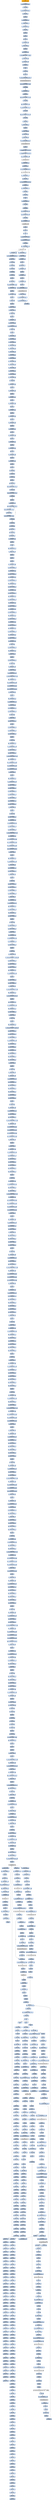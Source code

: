 digraph G {
node[shape=rectangle,style=filled,fillcolor=lightsteelblue,color=lightsteelblue]
bgcolor="transparent"
a0x0100b894pushl_0x28UINT8[label="start\npushl $0x28<UINT8>",color="lightgrey",fillcolor="orange"];
a0x0100b896pushl_0x10018a0UINT32[label="0x0100b896\npushl $0x10018a0<UINT32>"];
a0x0100b89bcall_0x0100ba98[label="0x0100b89b\ncall 0x0100ba98"];
a0x0100ba98pushl_0x100baeaUINT32[label="0x0100ba98\npushl $0x100baea<UINT32>"];
a0x0100ba9dmovl_fs_0_eax[label="0x0100ba9d\nmovl %fs:0, %eax"];
a0x0100baa3pushl_eax[label="0x0100baa3\npushl %eax"];
a0x0100baa4movl_0x10esp__eax[label="0x0100baa4\nmovl 0x10(%esp), %eax"];
a0x0100baa8movl_ebp_0x10esp_[label="0x0100baa8\nmovl %ebp, 0x10(%esp)"];
a0x0100baacleal_0x10esp__ebp[label="0x0100baac\nleal 0x10(%esp), %ebp"];
a0x0100bab0subl_eax_esp[label="0x0100bab0\nsubl %eax, %esp"];
a0x0100bab2pushl_ebx[label="0x0100bab2\npushl %ebx"];
a0x0100bab3pushl_esi[label="0x0100bab3\npushl %esi"];
a0x0100bab4pushl_edi[label="0x0100bab4\npushl %edi"];
a0x0100bab5movl__8ebp__eax[label="0x0100bab5\nmovl -8(%ebp), %eax"];
a0x0100bab8movl_esp__24ebp_[label="0x0100bab8\nmovl %esp, -24(%ebp)"];
a0x0100babbpushl_eax[label="0x0100babb\npushl %eax"];
a0x0100babcmovl__4ebp__eax[label="0x0100babc\nmovl -4(%ebp), %eax"];
a0x0100babfmovl_0xffffffffUINT32__4ebp_[label="0x0100babf\nmovl $0xffffffff<UINT32>, -4(%ebp)"];
a0x0100bac6movl_eax__8ebp_[label="0x0100bac6\nmovl %eax, -8(%ebp)"];
a0x0100bac9leal__16ebp__eax[label="0x0100bac9\nleal -16(%ebp), %eax"];
a0x0100baccmovl_eax_fs_0[label="0x0100bacc\nmovl %eax, %fs:0"];
a0x0100bad2ret[label="0x0100bad2\nret"];
a0x0100b8a0xorl_edi_edi[label="0x0100b8a0\nxorl %edi, %edi"];
a0x0100b8a2pushl_edi[label="0x0100b8a2\npushl %edi"];
a0x0100b8a3call_GetModuleHandleA_kernel32_dll[label="0x0100b8a3\ncall GetModuleHandleA@kernel32.dll"];
GetModuleHandleA_kernel32_dll[label="GetModuleHandleA@kernel32.dll",color="lightgrey",fillcolor="lightgrey"];
a0x0100b8a9cmpw_0x5a4dUINT16_eax_[label="0x0100b8a9\ncmpw $0x5a4d<UINT16>, (%eax)"];
a0x0100b8aejne_0x0100b8cf[label="0x0100b8ae\njne 0x0100b8cf"];
a0x0100b8b0movl_0x3ceax__ecx[label="0x0100b8b0\nmovl 0x3c(%eax), %ecx"];
a0x0100b8b3addl_eax_ecx[label="0x0100b8b3\naddl %eax, %ecx"];
a0x0100b8b5cmpl_0x4550UINT32_ecx_[label="0x0100b8b5\ncmpl $0x4550<UINT32>, (%ecx)"];
a0x0100b8bbjne_0x0100b8cf[label="0x0100b8bb\njne 0x0100b8cf"];
a0x0100b8bdmovzwl_0x18ecx__eax[label="0x0100b8bd\nmovzwl 0x18(%ecx), %eax"];
a0x0100b8c1cmpl_0x10bUINT32_eax[label="0x0100b8c1\ncmpl $0x10b<UINT32>, %eax"];
a0x0100b8c6je_0x0100b8e7[label="0x0100b8c6\nje 0x0100b8e7"];
a0x0100b8e7cmpl_0xeUINT8_0x74ecx_[label="0x0100b8e7\ncmpl $0xe<UINT8>, 0x74(%ecx)"];
a0x0100b8ebjbe_0x0100b8cf[label="0x0100b8eb\njbe 0x0100b8cf"];
a0x0100b8edxorl_eax_eax[label="0x0100b8ed\nxorl %eax, %eax"];
a0x0100b8efcmpl_edi_0xe8ecx_[label="0x0100b8ef\ncmpl %edi, 0xe8(%ecx)"];
a0x0100b8f5setne_al[label="0x0100b8f5\nsetne %al"];
a0x0100b8f8movl_eax__28ebp_[label="0x0100b8f8\nmovl %eax, -28(%ebp)"];
a0x0100b8fbmovl_edi__4ebp_[label="0x0100b8fb\nmovl %edi, -4(%ebp)"];
a0x0100b8fepushl_0x1UINT8[label="0x0100b8fe\npushl $0x1<UINT8>"];
a0x0100b900call___set_app_type_msvcrt_dll[label="0x0100b900\ncall __set_app_type@msvcrt.dll"];
a__set_app_type_msvcrt_dll[label="__set_app_type@msvcrt.dll",color="lightgrey",fillcolor="lightgrey"];
a0x0100b906popl_ecx[label="0x0100b906\npopl %ecx"];
a0x0100b907orl_0xffffffffUINT8_0x0101106c[label="0x0100b907\norl $0xffffffff<UINT8>, 0x0101106c"];
a0x0100b90eorl_0xffffffffUINT8_0x01011070[label="0x0100b90e\norl $0xffffffff<UINT8>, 0x01011070"];
a0x0100b915call___p__fmode_msvcrt_dll[label="0x0100b915\ncall __p__fmode@msvcrt.dll"];
a__p__fmode_msvcrt_dll[label="__p__fmode@msvcrt.dll",color="lightgrey",fillcolor="lightgrey"];
a0x0100b91bmovl_0x01011050_ecx[label="0x0100b91b\nmovl 0x01011050, %ecx"];
a0x0100b921movl_ecx_eax_[label="0x0100b921\nmovl %ecx, (%eax)"];
a0x0100b923call___p__commode_msvcrt_dll[label="0x0100b923\ncall __p__commode@msvcrt.dll"];
a__p__commode_msvcrt_dll[label="__p__commode@msvcrt.dll",color="lightgrey",fillcolor="lightgrey"];
a0x0100b929movl_0x0101104c_ecx[label="0x0100b929\nmovl 0x0101104c, %ecx"];
a0x0100b92fmovl_ecx_eax_[label="0x0100b92f\nmovl %ecx, (%eax)"];
a0x0100b931movl__adjust_fdiv_msvcrt_dll_eax[label="0x0100b931\nmovl _adjust_fdiv@msvcrt.dll, %eax"];
a0x0100b936movl_eax__eax[label="0x0100b936\nmovl (%eax), %eax"];
a0x0100b938movl_eax_0x01011074[label="0x0100b938\nmovl %eax, 0x01011074"];
a0x0100b93dcall_0x0100ba90[label="0x0100b93d\ncall 0x0100ba90"];
a0x0100ba90xorl_eax_eax[label="0x0100ba90\nxorl %eax, %eax"];
a0x0100ba92ret[label="0x0100ba92\nret"];
a0x0100b942cmpl_edi_0x01011030[label="0x0100b942\ncmpl %edi, 0x01011030"];
a0x0100b948jne_0x0100b956[label="0x0100b948\njne 0x0100b956"];
a0x0100b956call_0x0100ba79[label="0x0100b956\ncall 0x0100ba79"];
a0x0100ba79pushl_0x30000UINT32[label="0x0100ba79\npushl $0x30000<UINT32>"];
a0x0100ba7epushl_0x10000UINT32[label="0x0100ba7e\npushl $0x10000<UINT32>"];
a0x0100ba83call_0x0100baf6[label="0x0100ba83\ncall 0x0100baf6"];
a0x0100baf6jmp__controlfp_msvcrt_dll[label="0x0100baf6\njmp _controlfp@msvcrt.dll"];
a_controlfp_msvcrt_dll[label="_controlfp@msvcrt.dll",color="lightgrey",fillcolor="lightgrey"];
a0x0100ba88popl_ecx[label="0x0100ba88\npopl %ecx"];
a0x0100ba89popl_ecx[label="0x0100ba89\npopl %ecx"];
a0x0100ba8aret[label="0x0100ba8a\nret"];
a0x0100b95bpushl_0x1011010UINT32[label="0x0100b95b\npushl $0x1011010<UINT32>"];
a0x0100b960pushl_0x101100cUINT32[label="0x0100b960\npushl $0x101100c<UINT32>"];
a0x0100b965call_0x0100ba6e[label="0x0100b965\ncall 0x0100ba6e"];
a0x0100ba6ejmp__initterm_msvcrt_dll[label="0x0100ba6e\njmp _initterm@msvcrt.dll"];
a_initterm_msvcrt_dll[label="_initterm@msvcrt.dll",color="lightgrey",fillcolor="lightgrey"];
a0x0100b96amovl_0x01011048_eax[label="0x0100b96a\nmovl 0x01011048, %eax"];
a0x0100b96fmovl_eax__36ebp_[label="0x0100b96f\nmovl %eax, -36(%ebp)"];
a0x0100b972leal__36ebp__eax[label="0x0100b972\nleal -36(%ebp), %eax"];
a0x0100b975pushl_eax[label="0x0100b975\npushl %eax"];
a0x0100b976pushl_0x01011044[label="0x0100b976\npushl 0x01011044"];
a0x0100b97cleal__32ebp__eax[label="0x0100b97c\nleal -32(%ebp), %eax"];
a0x0100b97fpushl_eax[label="0x0100b97f\npushl %eax"];
a0x0100b980leal__40ebp__eax[label="0x0100b980\nleal -40(%ebp), %eax"];
a0x0100b983pushl_eax[label="0x0100b983\npushl %eax"];
a0x0100b984leal__44ebp__eax[label="0x0100b984\nleal -44(%ebp), %eax"];
a0x0100b987pushl_eax[label="0x0100b987\npushl %eax"];
a0x0100b988call___wgetmainargs_msvcrt_dll[label="0x0100b988\ncall __wgetmainargs@msvcrt.dll"];
a__wgetmainargs_msvcrt_dll[label="__wgetmainargs@msvcrt.dll",color="lightgrey",fillcolor="lightgrey"];
a0x0100b98emovl_eax__52ebp_[label="0x0100b98e\nmovl %eax, -52(%ebp)"];
a0x0100b991pushl_0x1011008UINT32[label="0x0100b991\npushl $0x1011008<UINT32>"];
a0x0100b996pushl_0x1011000UINT32[label="0x0100b996\npushl $0x1011000<UINT32>"];
a0x0100b99bcall_0x0100ba6e[label="0x0100b99b\ncall 0x0100ba6e"];
a0x0100b9a0movl__32ebp__eax[label="0x0100b9a0\nmovl -32(%ebp), %eax"];
a0x0100b9a3movl___winitenv_msvcrt_dll_ecx[label="0x0100b9a3\nmovl __winitenv@msvcrt.dll, %ecx"];
a0x0100b9a9movl_eax_ecx_[label="0x0100b9a9\nmovl %eax, (%ecx)"];
a0x0100b9abpushl__32ebp_[label="0x0100b9ab\npushl -32(%ebp)"];
a0x0100b9aepushl__40ebp_[label="0x0100b9ae\npushl -40(%ebp)"];
a0x0100b9b1pushl__44ebp_[label="0x0100b9b1\npushl -44(%ebp)"];
a0x0100b9b4call_0x0100b3d3[label="0x0100b9b4\ncall 0x0100b3d3"];
a0x0100b3d3movl_edi_edi[label="0x0100b3d3\nmovl %edi, %edi"];
a0x0100b3d5pushl_ebp[label="0x0100b3d5\npushl %ebp"];
a0x0100b3d6movl_esp_ebp[label="0x0100b3d6\nmovl %esp, %ebp"];
a0x0100b3d8subl_0x238UINT32_esp[label="0x0100b3d8\nsubl $0x238<UINT32>, %esp"];
a0x0100b3demovl_0x01011024_eax[label="0x0100b3de\nmovl 0x01011024, %eax"];
a0x0100b3e3pushl_ebx[label="0x0100b3e3\npushl %ebx"];
a0x0100b3e4movl_0xcebp__ebx[label="0x0100b3e4\nmovl 0xc(%ebp), %ebx"];
a0x0100b3e7pushl_esi[label="0x0100b3e7\npushl %esi"];
a0x0100b3e8xorl_esi_esi[label="0x0100b3e8\nxorl %esi, %esi"];
a0x0100b3eapushl_edi[label="0x0100b3ea\npushl %edi"];
a0x0100b3ebpushl_0x7eUINT8[label="0x0100b3eb\npushl $0x7e<UINT8>"];
a0x0100b3edmovl_eax__4ebp_[label="0x0100b3ed\nmovl %eax, -4(%ebp)"];
a0x0100b3f0xorl_eax_eax[label="0x0100b3f0\nxorl %eax, %eax"];
a0x0100b3f2popl_ecx[label="0x0100b3f2\npopl %ecx"];
a0x0100b3f3leal__508ebp__edi[label="0x0100b3f3\nleal -508(%ebp), %edi"];
a0x0100b3f9movl_esi__512ebp_[label="0x0100b3f9\nmovl %esi, -512(%ebp)"];
a0x0100b3ffrepz_stosl_eax_es_edi_[label="0x0100b3ff\nrepz stosl %eax, %es:(%edi)"];
a0x0100b401xorl_edi_edi[label="0x0100b401\nxorl %edi, %edi"];
a0x0100b403incl_edi[label="0x0100b403\nincl %edi"];
a0x0100b404cmpl_edi_0x8ebp_[label="0x0100b404\ncmpl %edi, 0x8(%ebp)"];
a0x0100b407movl_esi__556ebp_[label="0x0100b407\nmovl %esi, -556(%ebp)"];
a0x0100b40dmovl_esi__564ebp_[label="0x0100b40d\nmovl %esi, -564(%ebp)"];
a0x0100b413movl_esi__528ebp_[label="0x0100b413\nmovl %esi, -528(%ebp)"];
a0x0100b419movl_esi__540ebp_[label="0x0100b419\nmovl %esi, -540(%ebp)"];
a0x0100b41fmovl_esi__568ebp_[label="0x0100b41f\nmovl %esi, -568(%ebp)"];
a0x0100b425movl_esi__520ebp_[label="0x0100b425\nmovl %esi, -520(%ebp)"];
a0x0100b42bmovl_esi__524ebp_[label="0x0100b42b\nmovl %esi, -524(%ebp)"];
a0x0100b431movl_esi__548ebp_[label="0x0100b431\nmovl %esi, -548(%ebp)"];
a0x0100b437movl_esi__532ebp_[label="0x0100b437\nmovl %esi, -532(%ebp)"];
a0x0100b43dmovl_esi__536ebp_[label="0x0100b43d\nmovl %esi, -536(%ebp)"];
a0x0100b443movl_esi__544ebp_[label="0x0100b443\nmovl %esi, -544(%ebp)"];
a0x0100b449movl_esi__552ebp_[label="0x0100b449\nmovl %esi, -552(%ebp)"];
a0x0100b44fmovl_esi__560ebp_[label="0x0100b44f\nmovl %esi, -560(%ebp)"];
a0x0100b455jne_0x0100b463[label="0x0100b455\njne 0x0100b463"];
a0x0100b463leal__560ebp__eax[label="0x0100b463\nleal -560(%ebp), %eax"];
a0x0100b469pushl_eax[label="0x0100b469\npushl %eax"];
a0x0100b46aleal__552ebp__eax[label="0x0100b46a\nleal -552(%ebp), %eax"];
a0x0100b470pushl_eax[label="0x0100b470\npushl %eax"];
a0x0100b471leal__544ebp__eax[label="0x0100b471\nleal -544(%ebp), %eax"];
a0x0100b477pushl_eax[label="0x0100b477\npushl %eax"];
a0x0100b478leal__536ebp__eax[label="0x0100b478\nleal -536(%ebp), %eax"];
a0x0100b47epushl_eax[label="0x0100b47e\npushl %eax"];
a0x0100b47fleal__532ebp__eax[label="0x0100b47f\nleal -532(%ebp), %eax"];
a0x0100b485pushl_eax[label="0x0100b485\npushl %eax"];
a0x0100b486leal__548ebp__eax[label="0x0100b486\nleal -548(%ebp), %eax"];
a0x0100b48cpushl_eax[label="0x0100b48c\npushl %eax"];
a0x0100b48dleal__520ebp__eax[label="0x0100b48d\nleal -520(%ebp), %eax"];
a0x0100b493pushl_eax[label="0x0100b493\npushl %eax"];
a0x0100b494leal__524ebp__eax[label="0x0100b494\nleal -524(%ebp), %eax"];
a0x0100b49apushl_eax[label="0x0100b49a\npushl %eax"];
a0x0100b49bleal__568ebp__eax[label="0x0100b49b\nleal -568(%ebp), %eax"];
a0x0100b4a1pushl_eax[label="0x0100b4a1\npushl %eax"];
a0x0100b4a2leal__540ebp__eax[label="0x0100b4a2\nleal -540(%ebp), %eax"];
a0x0100b4a8pushl_eax[label="0x0100b4a8\npushl %eax"];
a0x0100b4a9leal__528ebp__eax[label="0x0100b4a9\nleal -528(%ebp), %eax"];
a0x0100b4afpushl_eax[label="0x0100b4af\npushl %eax"];
a0x0100b4b0leal__564ebp__eax[label="0x0100b4b0\nleal -564(%ebp), %eax"];
a0x0100b4b6pushl_eax[label="0x0100b4b6\npushl %eax"];
a0x0100b4b7leal__556ebp__eax[label="0x0100b4b7\nleal -556(%ebp), %eax"];
a0x0100b4bdpushl_eax[label="0x0100b4bd\npushl %eax"];
a0x0100b4bepushl_ebx[label="0x0100b4be\npushl %ebx"];
a0x0100b4bfpushl_0x8ebp_[label="0x0100b4bf\npushl 0x8(%ebp)"];
a0x0100b4c2call_0x01002713[label="0x0100b4c2\ncall 0x01002713"];
a0x01002713movl_edi_edi[label="0x01002713\nmovl %edi, %edi"];
a0x01002715pushl_ebp[label="0x01002715\npushl %ebp"];
a0x01002716movl_esp_ebp[label="0x01002716\nmovl %esp, %ebp"];
a0x01002718movl_0x3b90UINT32_eax[label="0x01002718\nmovl $0x3b90<UINT32>, %eax"];
a0x0100271dcall_0x0100ba20[label="0x0100271d\ncall 0x0100ba20"];
a0x0100ba20cmpl_0x1000UINT32_eax[label="0x0100ba20\ncmpl $0x1000<UINT32>, %eax"];
a0x0100ba25jae_0x0100ba35[label="0x0100ba25\njae 0x0100ba35"];
a0x0100ba35pushl_ecx[label="0x0100ba35\npushl %ecx"];
a0x0100ba36leal_0x8esp__ecx[label="0x0100ba36\nleal 0x8(%esp), %ecx"];
a0x0100ba3asubl_0x1000UINT32_ecx[label="0x0100ba3a\nsubl $0x1000<UINT32>, %ecx"];
a0x0100ba40subl_0x1000UINT32_eax[label="0x0100ba40\nsubl $0x1000<UINT32>, %eax"];
a0x0100ba45testl_eax_ecx_[label="0x0100ba45\ntestl %eax, (%ecx)"];
a0x0100ba47cmpl_0x1000UINT32_eax[label="0x0100ba47\ncmpl $0x1000<UINT32>, %eax"];
a0x0100ba4cjae_0x0100ba3a[label="0x0100ba4c\njae 0x0100ba3a"];
a0x0100ba4esubl_eax_ecx[label="0x0100ba4e\nsubl %eax, %ecx"];
a0x0100ba50movl_esp_eax[label="0x0100ba50\nmovl %esp, %eax"];
a0x0100ba52testl_eax_ecx_[label="0x0100ba52\ntestl %eax, (%ecx)"];
a0x0100ba54movl_ecx_esp[label="0x0100ba54\nmovl %ecx, %esp"];
a0x0100ba56movl_eax__ecx[label="0x0100ba56\nmovl (%eax), %ecx"];
a0x0100ba58movl_0x4eax__eax[label="0x0100ba58\nmovl 0x4(%eax), %eax"];
a0x0100ba5bpushl_eax[label="0x0100ba5b\npushl %eax"];
a0x0100ba5cret[label="0x0100ba5c\nret"];
a0x01002722movl_0x01011024_eax[label="0x01002722\nmovl 0x01011024, %eax"];
a0x01002727movl_eax__4ebp_[label="0x01002727\nmovl %eax, -4(%ebp)"];
a0x0100272apushl_ebx[label="0x0100272a\npushl %ebx"];
a0x0100272bpushl_esi[label="0x0100272b\npushl %esi"];
a0x0100272cpushl_edi[label="0x0100272c\npushl %edi"];
a0x0100272dmovl_0xcebp__eax[label="0x0100272d\nmovl 0xc(%ebp), %eax"];
a0x01002730movl_eax__15208ebp_[label="0x01002730\nmovl %eax, -15208(%ebp)"];
a0x01002736movl_0x10ebp__eax[label="0x01002736\nmovl 0x10(%ebp), %eax"];
a0x01002739movl_eax__15236ebp_[label="0x01002739\nmovl %eax, -15236(%ebp)"];
a0x0100273fmovl_0x14ebp__eax[label="0x0100273f\nmovl 0x14(%ebp), %eax"];
a0x01002742movl_eax__15228ebp_[label="0x01002742\nmovl %eax, -15228(%ebp)"];
a0x01002748movl_0x18ebp__eax[label="0x01002748\nmovl 0x18(%ebp), %eax"];
a0x0100274bmovl_eax__15232ebp_[label="0x0100274b\nmovl %eax, -15232(%ebp)"];
a0x01002751movl_0x1cebp__eax[label="0x01002751\nmovl 0x1c(%ebp), %eax"];
a0x01002754movl_eax__15216ebp_[label="0x01002754\nmovl %eax, -15216(%ebp)"];
a0x0100275amovl_0x20ebp__eax[label="0x0100275a\nmovl 0x20(%ebp), %eax"];
a0x0100275dmovl_eax__15224ebp_[label="0x0100275d\nmovl %eax, -15224(%ebp)"];
a0x01002763movl_0x24ebp__eax[label="0x01002763\nmovl 0x24(%ebp), %eax"];
a0x01002766movl_eax__15196ebp_[label="0x01002766\nmovl %eax, -15196(%ebp)"];
a0x0100276cmovl_0x28ebp__eax[label="0x0100276c\nmovl 0x28(%ebp), %eax"];
a0x0100276fmovl_eax__15200ebp_[label="0x0100276f\nmovl %eax, -15200(%ebp)"];
a0x01002775movl_0x2cebp__eax[label="0x01002775\nmovl 0x2c(%ebp), %eax"];
a0x01002778movl_eax__15188ebp_[label="0x01002778\nmovl %eax, -15188(%ebp)"];
a0x0100277emovl_0x30ebp__eax[label="0x0100277e\nmovl 0x30(%ebp), %eax"];
a0x01002781movl_eax__15212ebp_[label="0x01002781\nmovl %eax, -15212(%ebp)"];
a0x01002787movl_0x34ebp__eax[label="0x01002787\nmovl 0x34(%ebp), %eax"];
a0x0100278amovl_eax__15204ebp_[label="0x0100278a\nmovl %eax, -15204(%ebp)"];
a0x01002790movl_0x38ebp__eax[label="0x01002790\nmovl 0x38(%ebp), %eax"];
a0x01002793movl_eax__15192ebp_[label="0x01002793\nmovl %eax, -15192(%ebp)"];
a0x01002799movl_0x3cebp__eax[label="0x01002799\nmovl 0x3c(%ebp), %eax"];
a0x0100279cxorl_ebx_ebx[label="0x0100279c\nxorl %ebx, %ebx"];
a0x0100279emovl_eax__15244ebp_[label="0x0100279e\nmovl %eax, -15244(%ebp)"];
a0x010027a4movl_0x40ebp__eax[label="0x010027a4\nmovl 0x40(%ebp), %eax"];
a0x010027a7pushl_0x7eUINT8[label="0x010027a7\npushl $0x7e<UINT8>"];
a0x010027a9popl_ecx[label="0x010027a9\npopl %ecx"];
a0x010027aamovl_eax__15220ebp_[label="0x010027aa\nmovl %eax, -15220(%ebp)"];
a0x010027b0xorl_eax_eax[label="0x010027b0\nxorl %eax, %eax"];
a0x010027b2leal__508ebp__edi[label="0x010027b2\nleal -508(%ebp), %edi"];
a0x010027b8movl_ebx__512ebp_[label="0x010027b8\nmovl %ebx, -512(%ebp)"];
a0x010027berepz_stosl_eax_es_edi_[label="0x010027be\nrepz stosl %eax, %es:(%edi)"];
a0x010027c0movl_0x10014f8UINT32_esi[label="0x010027c0\nmovl $0x10014f8<UINT32>, %esi"];
a0x010027c5leal__15184ebp__edi[label="0x010027c5\nleal -15184(%ebp), %edi"];
a0x010027cbmovsl_ds_esi__es_edi_[label="0x010027cb\nmovsl %ds:(%esi), %es:(%edi)"];
a0x010027ccmovsl_ds_esi__es_edi_[label="0x010027cc\nmovsl %ds:(%esi), %es:(%edi)"];
a0x010027cdmovsw_ds_esi__es_edi_[label="0x010027cd\nmovsw %ds:(%esi), %es:(%edi)"];
a0x010027cfpushl_0x7dUINT8[label="0x010027cf\npushl $0x7d<UINT8>"];
a0x010027d1popl_ecx[label="0x010027d1\npopl %ecx"];
a0x010027d2leal__15174ebp__edi[label="0x010027d2\nleal -15174(%ebp), %edi"];
a0x010027d8repz_stosl_eax_es_edi_[label="0x010027d8\nrepz stosl %eax, %es:(%edi)"];
a0x010027dastosw_ax_es_edi_[label="0x010027da\nstosw %ax, %es:(%edi)"];
a0x010027dcmovl__15228ebp__eax[label="0x010027dc\nmovl -15228(%ebp), %eax"];
a0x010027e2movl_eax__14660ebp_[label="0x010027e2\nmovl %eax, -14660(%ebp)"];
a0x010027e8xorl_edx_edx[label="0x010027e8\nxorl %edx, %edx"];
a0x010027eapushl_0x7fUINT8[label="0x010027ea\npushl $0x7f<UINT8>"];
a0x010027ecmovl_ebx__14672ebp_[label="0x010027ec\nmovl %ebx, -14672(%ebp)"];
a0x010027f2incl_edx[label="0x010027f2\nincl %edx"];
a0x010027f3movl_edx__14668ebp_[label="0x010027f3\nmovl %edx, -14668(%ebp)"];
a0x010027f9movl_ebx__14664ebp_[label="0x010027f9\nmovl %ebx, -14664(%ebp)"];
a0x010027ffmovl_ebx__14656ebp_[label="0x010027ff\nmovl %ebx, -14656(%ebp)"];
a0x01002805popl_ecx[label="0x01002805\npopl %ecx"];
a0x01002806xorl_eax_eax[label="0x01002806\nxorl %eax, %eax"];
a0x01002808leal__14652ebp__edi[label="0x01002808\nleal -14652(%ebp), %edi"];
a0x0100280erepz_stosl_eax_es_edi_[label="0x0100280e\nrepz stosl %eax, %es:(%edi)"];
a0x01002810movl_ebx__14144ebp_[label="0x01002810\nmovl %ebx, -14144(%ebp)"];
a0x01002816movl_ebx__14140ebp_[label="0x01002816\nmovl %ebx, -14140(%ebp)"];
a0x0100281cmovl_0x10014ecUINT32_esi[label="0x0100281c\nmovl $0x10014ec<UINT32>, %esi"];
a0x01002821leal__14136ebp__edi[label="0x01002821\nleal -14136(%ebp), %edi"];
a0x01002827movsl_ds_esi__es_edi_[label="0x01002827\nmovsl %ds:(%esi), %es:(%edi)"];
a0x01002828movsl_ds_esi__es_edi_[label="0x01002828\nmovsl %ds:(%esi), %es:(%edi)"];
a0x01002829movsl_ds_esi__es_edi_[label="0x01002829\nmovsl %ds:(%esi), %es:(%edi)"];
a0x0100282apushl_0x7dUINT8[label="0x0100282a\npushl $0x7d<UINT8>"];
a0x0100282cpopl_ecx[label="0x0100282c\npopl %ecx"];
a0x0100282dleal__14124ebp__edi[label="0x0100282d\nleal -14124(%ebp), %edi"];
a0x01002833repz_stosl_eax_es_edi_[label="0x01002833\nrepz stosl %eax, %es:(%edi)"];
a0x01002835movl_ebx__15248ebp_[label="0x01002835\nmovl %ebx, -15248(%ebp)"];
a0x0100283bmovl_ebx__15240ebp_[label="0x0100283b\nmovl %ebx, -15240(%ebp)"];
a0x01002841movl_ebx__13624ebp_[label="0x01002841\nmovl %ebx, -13624(%ebp)"];
a0x01002847movl_edx__13620ebp_[label="0x01002847\nmovl %edx, -13620(%ebp)"];
a0x0100284dmovl_ebx__13616ebp_[label="0x0100284d\nmovl %ebx, -13616(%ebp)"];
a0x01002853movl__15232ebp__eax[label="0x01002853\nmovl -15232(%ebp), %eax"];
a0x01002859movl_eax__13612ebp_[label="0x01002859\nmovl %eax, -13612(%ebp)"];
a0x0100285fpushl_0x7fUINT8[label="0x0100285f\npushl $0x7f<UINT8>"];
a0x01002861popl_ecx[label="0x01002861\npopl %ecx"];
a0x01002862xorl_eax_eax[label="0x01002862\nxorl %eax, %eax"];
a0x01002864movl_ebx__13608ebp_[label="0x01002864\nmovl %ebx, -13608(%ebp)"];
a0x0100286aleal__13604ebp__edi[label="0x0100286a\nleal -13604(%ebp), %edi"];
a0x01002870repz_stosl_eax_es_edi_[label="0x01002870\nrepz stosl %eax, %es:(%edi)"];
a0x01002872movl_ebx__13096ebp_[label="0x01002872\nmovl %ebx, -13096(%ebp)"];
a0x01002878movl_ebx__13092ebp_[label="0x01002878\nmovl %ebx, -13092(%ebp)"];
a0x0100287emovl_0x10014dcUINT32_esi[label="0x0100287e\nmovl $0x10014dc<UINT32>, %esi"];
a0x01002883leal__13088ebp__edi[label="0x01002883\nleal -13088(%ebp), %edi"];
a0x01002889movsl_ds_esi__es_edi_[label="0x01002889\nmovsl %ds:(%esi), %es:(%edi)"];
a0x0100288amovsl_ds_esi__es_edi_[label="0x0100288a\nmovsl %ds:(%esi), %es:(%edi)"];
a0x0100288bmovsl_ds_esi__es_edi_[label="0x0100288b\nmovsl %ds:(%esi), %es:(%edi)"];
a0x0100288cmovsw_ds_esi__es_edi_[label="0x0100288c\nmovsw %ds:(%esi), %es:(%edi)"];
a0x0100288epushl_0x7cUINT8[label="0x0100288e\npushl $0x7c<UINT8>"];
a0x01002890popl_ecx[label="0x01002890\npopl %ecx"];
a0x01002891leal__13074ebp__edi[label="0x01002891\nleal -13074(%ebp), %edi"];
a0x01002897repz_stosl_eax_es_edi_[label="0x01002897\nrepz stosl %eax, %es:(%edi)"];
a0x01002899stosw_ax_es_edi_[label="0x01002899\nstosw %ax, %es:(%edi)"];
a0x0100289bmovl__15216ebp__eax[label="0x0100289b\nmovl -15216(%ebp), %eax"];
a0x010028a1movl_eax__12564ebp_[label="0x010028a1\nmovl %eax, -12564(%ebp)"];
a0x010028a7pushl_0x7fUINT8[label="0x010028a7\npushl $0x7f<UINT8>"];
a0x010028a9popl_ecx[label="0x010028a9\npopl %ecx"];
a0x010028aaxorl_eax_eax[label="0x010028aa\nxorl %eax, %eax"];
a0x010028acmovl_ebx__12576ebp_[label="0x010028ac\nmovl %ebx, -12576(%ebp)"];
a0x010028b2movl_edx__12572ebp_[label="0x010028b2\nmovl %edx, -12572(%ebp)"];
a0x010028b8movl_ebx__12568ebp_[label="0x010028b8\nmovl %ebx, -12568(%ebp)"];
a0x010028bemovl_ebx__12560ebp_[label="0x010028be\nmovl %ebx, -12560(%ebp)"];
a0x010028c4pushl_0x7eUINT8[label="0x010028c4\npushl $0x7e<UINT8>"];
a0x010028c6leal__12556ebp__edi[label="0x010028c6\nleal -12556(%ebp), %edi"];
a0x010028ccrepz_stosl_eax_es_edi_[label="0x010028cc\nrepz stosl %eax, %es:(%edi)"];
a0x010028cemovl_0x010014d4_eax[label="0x010028ce\nmovl 0x010014d4, %eax"];
a0x010028d3movl_eax__12040ebp_[label="0x010028d3\nmovl %eax, -12040(%ebp)"];
a0x010028d9movl_0x010014d8_eax[label="0x010028d9\nmovl 0x010014d8, %eax"];
a0x010028demovl_eax__12036ebp_[label="0x010028de\nmovl %eax, -12036(%ebp)"];
a0x010028e4popl_ecx[label="0x010028e4\npopl %ecx"];
a0x010028e5xorl_eax_eax[label="0x010028e5\nxorl %eax, %eax"];
a0x010028e7movl_ebx__12048ebp_[label="0x010028e7\nmovl %ebx, -12048(%ebp)"];
a0x010028edmovl_ebx__12044ebp_[label="0x010028ed\nmovl %ebx, -12044(%ebp)"];
a0x010028f3pushl_0x7fUINT8[label="0x010028f3\npushl $0x7f<UINT8>"];
a0x010028f5leal__12032ebp__edi[label="0x010028f5\nleal -12032(%ebp), %edi"];
a0x010028fbrepz_stosl_eax_es_edi_[label="0x010028fb\nrepz stosl %eax, %es:(%edi)"];
a0x010028fdmovl__15236ebp__eax[label="0x010028fd\nmovl -15236(%ebp), %eax"];
a0x01002903movl_eax__11516ebp_[label="0x01002903\nmovl %eax, -11516(%ebp)"];
a0x01002909popl_ecx[label="0x01002909\npopl %ecx"];
a0x0100290axorl_eax_eax[label="0x0100290a\nxorl %eax, %eax"];
a0x0100290cpushl_0x45UINT8[label="0x0100290c\npushl $0x45<UINT8>"];
a0x0100290emovl_0x20000UINT32__11528ebp_[label="0x0100290e\nmovl $0x20000<UINT32>, -11528(%ebp)"];
a0x01002918movl_edx__11524ebp_[label="0x01002918\nmovl %edx, -11524(%ebp)"];
a0x0100291emovl_ebx__11520ebp_[label="0x0100291e\nmovl %ebx, -11520(%ebp)"];
a0x01002924movl_ebx__11512ebp_[label="0x01002924\nmovl %ebx, -11512(%ebp)"];
a0x0100292aleal__11508ebp__edi[label="0x0100292a\nleal -11508(%ebp), %edi"];
a0x01002930repz_stosl_eax_es_edi_[label="0x01002930\nrepz stosl %eax, %es:(%edi)"];
a0x01002932popl_ecx[label="0x01002932\npopl %ecx"];
a0x01002933movl_ebx__11000ebp_[label="0x01002933\nmovl %ebx, -11000(%ebp)"];
a0x01002939movl_ebx__10996ebp_[label="0x01002939\nmovl %ebx, -10996(%ebp)"];
a0x0100293fpushl_0x3bUINT8[label="0x0100293f\npushl $0x3b<UINT8>"];
a0x01002941movl_0x10013c0UINT32_esi[label="0x01002941\nmovl $0x10013c0<UINT32>, %esi"];
a0x01002946leal__10992ebp__edi[label="0x01002946\nleal -10992(%ebp), %edi"];
a0x0100294crepz_movsl_ds_esi__es_edi_[label="0x0100294c\nrepz movsl %ds:(%esi), %es:(%edi)"];
a0x0100294epopl_ecx[label="0x0100294e\npopl %ecx"];
a0x0100294fleal__10716ebp__edi[label="0x0100294f\nleal -10716(%ebp), %edi"];
a0x01002955repz_stosl_eax_es_edi_[label="0x01002955\nrepz stosl %eax, %es:(%edi)"];
a0x01002957leal__15248ebp__eax[label="0x01002957\nleal -15248(%ebp), %eax"];
a0x0100295dmovl_eax__10468ebp_[label="0x0100295d\nmovl %eax, -10468(%ebp)"];
a0x01002963pushl_0x7fUINT8[label="0x01002963\npushl $0x7f<UINT8>"];
a0x01002965xorl_eax_eax[label="0x01002965\nxorl %eax, %eax"];
a0x01002967popl_ecx[label="0x01002967\npopl %ecx"];
a0x01002968leal__10460ebp__edi[label="0x01002968\nleal -10460(%ebp), %edi"];
a0x0100296emovl_0x40000UINT32__10480ebp_[label="0x0100296e\nmovl $0x40000<UINT32>, -10480(%ebp)"];
a0x01002978movl_ebx__10476ebp_[label="0x01002978\nmovl %ebx, -10476(%ebp)"];
a0x0100297emovl_ebx__10472ebp_[label="0x0100297e\nmovl %ebx, -10472(%ebp)"];
a0x01002984movl_ebx__10464ebp_[label="0x01002984\nmovl %ebx, -10464(%ebp)"];
a0x0100298arepz_stosl_eax_es_edi_[label="0x0100298a\nrepz stosl %eax, %es:(%edi)"];
a0x0100298cmovl_0x010013b4_eax[label="0x0100298c\nmovl 0x010013b4, %eax"];
a0x01002991movl_eax__9944ebp_[label="0x01002991\nmovl %eax, -9944(%ebp)"];
a0x01002997movl_0x010013b8_eax[label="0x01002997\nmovl 0x010013b8, %eax"];
a0x0100299cmovl_ebx__9952ebp_[label="0x0100299c\nmovl %ebx, -9952(%ebp)"];
a0x010029a2movl_ebx__9948ebp_[label="0x010029a2\nmovl %ebx, -9948(%ebp)"];
a0x010029a8movl_eax__9940ebp_[label="0x010029a8\nmovl %eax, -9940(%ebp)"];
a0x010029aepushl_0x7eUINT8[label="0x010029ae\npushl $0x7e<UINT8>"];
a0x010029b0popl_ecx[label="0x010029b0\npopl %ecx"];
a0x010029b1xorl_eax_eax[label="0x010029b1\nxorl %eax, %eax"];
a0x010029b3pushl_0x7fUINT8[label="0x010029b3\npushl $0x7f<UINT8>"];
a0x010029b5leal__9936ebp__edi[label="0x010029b5\nleal -9936(%ebp), %edi"];
a0x010029bbrepz_stosl_eax_es_edi_[label="0x010029bb\nrepz stosl %eax, %es:(%edi)"];
a0x010029bdmovl__15224ebp__eax[label="0x010029bd\nmovl -15224(%ebp), %eax"];
a0x010029c3movl_eax__9420ebp_[label="0x010029c3\nmovl %eax, -9420(%ebp)"];
a0x010029c9movl_ebx__9432ebp_[label="0x010029c9\nmovl %ebx, -9432(%ebp)"];
a0x010029cfmovl_edx__9428ebp_[label="0x010029cf\nmovl %edx, -9428(%ebp)"];
a0x010029d5movl_ebx__9424ebp_[label="0x010029d5\nmovl %ebx, -9424(%ebp)"];
a0x010029dbmovl_ebx__9416ebp_[label="0x010029db\nmovl %ebx, -9416(%ebp)"];
a0x010029e1popl_ecx[label="0x010029e1\npopl %ecx"];
a0x010029e2xorl_eax_eax[label="0x010029e2\nxorl %eax, %eax"];
a0x010029e4leal__9412ebp__edi[label="0x010029e4\nleal -9412(%ebp), %edi"];
a0x010029earepz_stosl_eax_es_edi_[label="0x010029ea\nrepz stosl %eax, %es:(%edi)"];
a0x010029ecmovl_ebx__8904ebp_[label="0x010029ec\nmovl %ebx, -8904(%ebp)"];
a0x010029f2movl_ebx__8900ebp_[label="0x010029f2\nmovl %ebx, -8900(%ebp)"];
a0x010029f8movl_0x10013a4UINT32_esi[label="0x010029f8\nmovl $0x10013a4<UINT32>, %esi"];
a0x010029fdleal__8896ebp__edi[label="0x010029fd\nleal -8896(%ebp), %edi"];
a0x01002a03movsl_ds_esi__es_edi_[label="0x01002a03\nmovsl %ds:(%esi), %es:(%edi)"];
a0x01002a04movsl_ds_esi__es_edi_[label="0x01002a04\nmovsl %ds:(%esi), %es:(%edi)"];
a0x01002a05movsl_ds_esi__es_edi_[label="0x01002a05\nmovsl %ds:(%esi), %es:(%edi)"];
a0x01002a06movsl_ds_esi__es_edi_[label="0x01002a06\nmovsl %ds:(%esi), %es:(%edi)"];
a0x01002a07pushl_0x7cUINT8[label="0x01002a07\npushl $0x7c<UINT8>"];
a0x01002a09popl_ecx[label="0x01002a09\npopl %ecx"];
a0x01002a0apushl_0x7fUINT8[label="0x01002a0a\npushl $0x7f<UINT8>"];
a0x01002a0cleal__8880ebp__edi[label="0x01002a0c\nleal -8880(%ebp), %edi"];
a0x01002a12repz_stosl_eax_es_edi_[label="0x01002a12\nrepz stosl %eax, %es:(%edi)"];
a0x01002a14movl__15196ebp__eax[label="0x01002a14\nmovl -15196(%ebp), %eax"];
a0x01002a1amovl_eax__8372ebp_[label="0x01002a1a\nmovl %eax, -8372(%ebp)"];
a0x01002a20movl_ebx__8384ebp_[label="0x01002a20\nmovl %ebx, -8384(%ebp)"];
a0x01002a26movl_edx__8380ebp_[label="0x01002a26\nmovl %edx, -8380(%ebp)"];
a0x01002a2cmovl_ebx__8376ebp_[label="0x01002a2c\nmovl %ebx, -8376(%ebp)"];
a0x01002a32movl_ebx__8368ebp_[label="0x01002a32\nmovl %ebx, -8368(%ebp)"];
a0x01002a38popl_ecx[label="0x01002a38\npopl %ecx"];
a0x01002a39xorl_eax_eax[label="0x01002a39\nxorl %eax, %eax"];
a0x01002a3bleal__8364ebp__edi[label="0x01002a3b\nleal -8364(%ebp), %edi"];
a0x01002a41repz_stosl_eax_es_edi_[label="0x01002a41\nrepz stosl %eax, %es:(%edi)"];
a0x01002a43movl_ebx__7856ebp_[label="0x01002a43\nmovl %ebx, -7856(%ebp)"];
a0x01002a49movl_ebx__7852ebp_[label="0x01002a49\nmovl %ebx, -7852(%ebp)"];
a0x01002a4fmovl_0x1001394UINT32_esi[label="0x01002a4f\nmovl $0x1001394<UINT32>, %esi"];
a0x01002a54leal__7848ebp__edi[label="0x01002a54\nleal -7848(%ebp), %edi"];
a0x01002a5amovsl_ds_esi__es_edi_[label="0x01002a5a\nmovsl %ds:(%esi), %es:(%edi)"];
a0x01002a5bmovsl_ds_esi__es_edi_[label="0x01002a5b\nmovsl %ds:(%esi), %es:(%edi)"];
a0x01002a5cmovsl_ds_esi__es_edi_[label="0x01002a5c\nmovsl %ds:(%esi), %es:(%edi)"];
a0x01002a5dmovsl_ds_esi__es_edi_[label="0x01002a5d\nmovsl %ds:(%esi), %es:(%edi)"];
a0x01002a5epushl_0x7cUINT8[label="0x01002a5e\npushl $0x7c<UINT8>"];
a0x01002a60popl_ecx[label="0x01002a60\npopl %ecx"];
a0x01002a61leal__7832ebp__edi[label="0x01002a61\nleal -7832(%ebp), %edi"];
a0x01002a67repz_stosl_eax_es_edi_[label="0x01002a67\nrepz stosl %eax, %es:(%edi)"];
a0x01002a69movl__15200ebp__eax[label="0x01002a69\nmovl -15200(%ebp), %eax"];
a0x01002a6fmovl_eax__7324ebp_[label="0x01002a6f\nmovl %eax, -7324(%ebp)"];
a0x01002a75pushl_0x7fUINT8[label="0x01002a75\npushl $0x7f<UINT8>"];
a0x01002a77movl_ebx__7336ebp_[label="0x01002a77\nmovl %ebx, -7336(%ebp)"];
a0x01002a7dmovl_edx__7332ebp_[label="0x01002a7d\nmovl %edx, -7332(%ebp)"];
a0x01002a83movl_ebx__7328ebp_[label="0x01002a83\nmovl %ebx, -7328(%ebp)"];
a0x01002a89movl_ebx__7320ebp_[label="0x01002a89\nmovl %ebx, -7320(%ebp)"];
a0x01002a8fpopl_ecx[label="0x01002a8f\npopl %ecx"];
a0x01002a90xorl_eax_eax[label="0x01002a90\nxorl %eax, %eax"];
a0x01002a92leal__7316ebp__edi[label="0x01002a92\nleal -7316(%ebp), %edi"];
a0x01002a98repz_stosl_eax_es_edi_[label="0x01002a98\nrepz stosl %eax, %es:(%edi)"];
a0x01002a9amovl_ebx__6808ebp_[label="0x01002a9a\nmovl %ebx, -6808(%ebp)"];
a0x01002aa0movl_ebx__6804ebp_[label="0x01002aa0\nmovl %ebx, -6804(%ebp)"];
a0x01002aa6movl_0x1001388UINT32_esi[label="0x01002aa6\nmovl $0x1001388<UINT32>, %esi"];
a0x01002aableal__6800ebp__edi[label="0x01002aab\nleal -6800(%ebp), %edi"];
a0x01002ab1movsl_ds_esi__es_edi_[label="0x01002ab1\nmovsl %ds:(%esi), %es:(%edi)"];
a0x01002ab2movsl_ds_esi__es_edi_[label="0x01002ab2\nmovsl %ds:(%esi), %es:(%edi)"];
a0x01002ab3movsl_ds_esi__es_edi_[label="0x01002ab3\nmovsl %ds:(%esi), %es:(%edi)"];
a0x01002ab4pushl_0x7dUINT8[label="0x01002ab4\npushl $0x7d<UINT8>"];
a0x01002ab6popl_ecx[label="0x01002ab6\npopl %ecx"];
a0x01002ab7leal__6788ebp__edi[label="0x01002ab7\nleal -6788(%ebp), %edi"];
a0x01002abdrepz_stosl_eax_es_edi_[label="0x01002abd\nrepz stosl %eax, %es:(%edi)"];
a0x01002abfmovl__15188ebp__eax[label="0x01002abf\nmovl -15188(%ebp), %eax"];
a0x01002ac5movl_ebx__6288ebp_[label="0x01002ac5\nmovl %ebx, -6288(%ebp)"];
a0x01002acbmovl_edx__6284ebp_[label="0x01002acb\nmovl %edx, -6284(%ebp)"];
a0x01002ad1movl_ebx__6280ebp_[label="0x01002ad1\nmovl %ebx, -6280(%ebp)"];
a0x01002ad7movl_eax__6276ebp_[label="0x01002ad7\nmovl %eax, -6276(%ebp)"];
a0x01002addmovl_ebx__6272ebp_[label="0x01002add\nmovl %ebx, -6272(%ebp)"];
a0x01002ae3pushl_0x7fUINT8[label="0x01002ae3\npushl $0x7f<UINT8>"];
a0x01002ae5popl_ecx[label="0x01002ae5\npopl %ecx"];
a0x01002ae6xorl_eax_eax[label="0x01002ae6\nxorl %eax, %eax"];
a0x01002ae8pushl_0x7eUINT8[label="0x01002ae8\npushl $0x7e<UINT8>"];
a0x01002aealeal__6268ebp__edi[label="0x01002aea\nleal -6268(%ebp), %edi"];
a0x01002af0repz_stosl_eax_es_edi_[label="0x01002af0\nrepz stosl %eax, %es:(%edi)"];
a0x01002af2movl_0x01001380_eax[label="0x01002af2\nmovl 0x01001380, %eax"];
a0x01002af7movl_eax__5752ebp_[label="0x01002af7\nmovl %eax, -5752(%ebp)"];
a0x01002afdmovl_0x01001384_eax[label="0x01002afd\nmovl 0x01001384, %eax"];
a0x01002b02movl_eax__5748ebp_[label="0x01002b02\nmovl %eax, -5748(%ebp)"];
a0x01002b08movl_ebx__5760ebp_[label="0x01002b08\nmovl %ebx, -5760(%ebp)"];
a0x01002b0emovl_ebx__5756ebp_[label="0x01002b0e\nmovl %ebx, -5756(%ebp)"];
a0x01002b14popl_ecx[label="0x01002b14\npopl %ecx"];
a0x01002b15xorl_eax_eax[label="0x01002b15\nxorl %eax, %eax"];
a0x01002b17pushl_0x7fUINT8[label="0x01002b17\npushl $0x7f<UINT8>"];
a0x01002b19leal__5744ebp__edi[label="0x01002b19\nleal -5744(%ebp), %edi"];
a0x01002b1frepz_stosl_eax_es_edi_[label="0x01002b1f\nrepz stosl %eax, %es:(%edi)"];
a0x01002b21movl__15212ebp__eax[label="0x01002b21\nmovl -15212(%ebp), %eax"];
a0x01002b27movl_eax__5228ebp_[label="0x01002b27\nmovl %eax, -5228(%ebp)"];
a0x01002b2dmovl_ebx__5240ebp_[label="0x01002b2d\nmovl %ebx, -5240(%ebp)"];
a0x01002b33movl_edx__5236ebp_[label="0x01002b33\nmovl %edx, -5236(%ebp)"];
a0x01002b39movl_ebx__5232ebp_[label="0x01002b39\nmovl %ebx, -5232(%ebp)"];
a0x01002b3fmovl_ebx__5224ebp_[label="0x01002b3f\nmovl %ebx, -5224(%ebp)"];
a0x01002b45popl_ecx[label="0x01002b45\npopl %ecx"];
a0x01002b46xorl_eax_eax[label="0x01002b46\nxorl %eax, %eax"];
a0x01002b48leal__5220ebp__edi[label="0x01002b48\nleal -5220(%ebp), %edi"];
a0x01002b4erepz_stosl_eax_es_edi_[label="0x01002b4e\nrepz stosl %eax, %es:(%edi)"];
a0x01002b50movl_ebx__4712ebp_[label="0x01002b50\nmovl %ebx, -4712(%ebp)"];
a0x01002b56movl_ebx__4708ebp_[label="0x01002b56\nmovl %ebx, -4708(%ebp)"];
a0x01002b5cmovl_0x1001374UINT32_esi[label="0x01002b5c\nmovl $0x1001374<UINT32>, %esi"];
a0x01002b61leal__4704ebp__edi[label="0x01002b61\nleal -4704(%ebp), %edi"];
a0x01002b67movsl_ds_esi__es_edi_[label="0x01002b67\nmovsl %ds:(%esi), %es:(%edi)"];
a0x01002b68movsl_ds_esi__es_edi_[label="0x01002b68\nmovsl %ds:(%esi), %es:(%edi)"];
a0x01002b69movsl_ds_esi__es_edi_[label="0x01002b69\nmovsl %ds:(%esi), %es:(%edi)"];
a0x01002b6apushl_0x7dUINT8[label="0x01002b6a\npushl $0x7d<UINT8>"];
a0x01002b6cpopl_ecx[label="0x01002b6c\npopl %ecx"];
a0x01002b6dpushl_0x7fUINT8[label="0x01002b6d\npushl $0x7f<UINT8>"];
a0x01002b6fleal__4692ebp__edi[label="0x01002b6f\nleal -4692(%ebp), %edi"];
a0x01002b75repz_stosl_eax_es_edi_[label="0x01002b75\nrepz stosl %eax, %es:(%edi)"];
a0x01002b77movl__15204ebp__eax[label="0x01002b77\nmovl -15204(%ebp), %eax"];
a0x01002b7dmovl_eax__4180ebp_[label="0x01002b7d\nmovl %eax, -4180(%ebp)"];
a0x01002b83movl_ebx__4192ebp_[label="0x01002b83\nmovl %ebx, -4192(%ebp)"];
a0x01002b89movl_edx__4188ebp_[label="0x01002b89\nmovl %edx, -4188(%ebp)"];
a0x01002b8fmovl_ebx__4184ebp_[label="0x01002b8f\nmovl %ebx, -4184(%ebp)"];
a0x01002b95movl_ebx__4176ebp_[label="0x01002b95\nmovl %ebx, -4176(%ebp)"];
a0x01002b9bpopl_ecx[label="0x01002b9b\npopl %ecx"];
a0x01002b9cxorl_eax_eax[label="0x01002b9c\nxorl %eax, %eax"];
a0x01002b9eleal__4172ebp__edi[label="0x01002b9e\nleal -4172(%ebp), %edi"];
a0x01002ba4repz_stosl_eax_es_edi_[label="0x01002ba4\nrepz stosl %eax, %es:(%edi)"];
a0x01002ba6movl_ebx__3664ebp_[label="0x01002ba6\nmovl %ebx, -3664(%ebp)"];
a0x01002bacmovl_ebx__3660ebp_[label="0x01002bac\nmovl %ebx, -3660(%ebp)"];
a0x01002bb2movl_0x1001368UINT32_esi[label="0x01002bb2\nmovl $0x1001368<UINT32>, %esi"];
a0x01002bb7leal__3656ebp__edi[label="0x01002bb7\nleal -3656(%ebp), %edi"];
a0x01002bbdmovsl_ds_esi__es_edi_[label="0x01002bbd\nmovsl %ds:(%esi), %es:(%edi)"];
a0x01002bbemovsl_ds_esi__es_edi_[label="0x01002bbe\nmovsl %ds:(%esi), %es:(%edi)"];
a0x01002bbfmovsw_ds_esi__es_edi_[label="0x01002bbf\nmovsw %ds:(%esi), %es:(%edi)"];
a0x01002bc1pushl_0x7dUINT8[label="0x01002bc1\npushl $0x7d<UINT8>"];
a0x01002bc3popl_ecx[label="0x01002bc3\npopl %ecx"];
a0x01002bc4leal__3646ebp__edi[label="0x01002bc4\nleal -3646(%ebp), %edi"];
a0x01002bcarepz_stosl_eax_es_edi_[label="0x01002bca\nrepz stosl %eax, %es:(%edi)"];
a0x01002bccstosw_ax_es_edi_[label="0x01002bcc\nstosw %ax, %es:(%edi)"];
a0x01002bcemovl__15192ebp__eax[label="0x01002bce\nmovl -15192(%ebp), %eax"];
a0x01002bd4movl_eax__3132ebp_[label="0x01002bd4\nmovl %eax, -3132(%ebp)"];
a0x01002bdapushl_0x7fUINT8[label="0x01002bda\npushl $0x7f<UINT8>"];
a0x01002bdcmovl_ebx__3144ebp_[label="0x01002bdc\nmovl %ebx, -3144(%ebp)"];
a0x01002be2movl_edx__3140ebp_[label="0x01002be2\nmovl %edx, -3140(%ebp)"];
a0x01002be8movl_ebx__3136ebp_[label="0x01002be8\nmovl %ebx, -3136(%ebp)"];
a0x01002beemovl_ebx__3128ebp_[label="0x01002bee\nmovl %ebx, -3128(%ebp)"];
a0x01002bf4popl_ecx[label="0x01002bf4\npopl %ecx"];
a0x01002bf5xorl_eax_eax[label="0x01002bf5\nxorl %eax, %eax"];
a0x01002bf7leal__3124ebp__edi[label="0x01002bf7\nleal -3124(%ebp), %edi"];
a0x01002bfdrepz_stosl_eax_es_edi_[label="0x01002bfd\nrepz stosl %eax, %es:(%edi)"];
a0x01002bffmovl_ebx__2616ebp_[label="0x01002bff\nmovl %ebx, -2616(%ebp)"];
a0x01002c05movl_ebx__2612ebp_[label="0x01002c05\nmovl %ebx, -2612(%ebp)"];
a0x01002c0bmovl_0x1001358UINT32_esi[label="0x01002c0b\nmovl $0x1001358<UINT32>, %esi"];
a0x01002c10leal__2608ebp__edi[label="0x01002c10\nleal -2608(%ebp), %edi"];
a0x01002c16movsl_ds_esi__es_edi_[label="0x01002c16\nmovsl %ds:(%esi), %es:(%edi)"];
a0x01002c17movsl_ds_esi__es_edi_[label="0x01002c17\nmovsl %ds:(%esi), %es:(%edi)"];
a0x01002c18movsl_ds_esi__es_edi_[label="0x01002c18\nmovsl %ds:(%esi), %es:(%edi)"];
a0x01002c19pushl_0x7cUINT8[label="0x01002c19\npushl $0x7c<UINT8>"];
a0x01002c1bmovsl_ds_esi__es_edi_[label="0x01002c1b\nmovsl %ds:(%esi), %es:(%edi)"];
a0x01002c1cpopl_ecx[label="0x01002c1c\npopl %ecx"];
a0x01002c1dpushl_0x7fUINT8[label="0x01002c1d\npushl $0x7f<UINT8>"];
a0x01002c1fleal__2592ebp__edi[label="0x01002c1f\nleal -2592(%ebp), %edi"];
a0x01002c25repz_stosl_eax_es_edi_[label="0x01002c25\nrepz stosl %eax, %es:(%edi)"];
a0x01002c27movl__15244ebp__eax[label="0x01002c27\nmovl -15244(%ebp), %eax"];
a0x01002c2dmovl_eax__2084ebp_[label="0x01002c2d\nmovl %eax, -2084(%ebp)"];
a0x01002c33movl_ebx__2096ebp_[label="0x01002c33\nmovl %ebx, -2096(%ebp)"];
a0x01002c39movl_edx__2092ebp_[label="0x01002c39\nmovl %edx, -2092(%ebp)"];
a0x01002c3fmovl_ebx__2088ebp_[label="0x01002c3f\nmovl %ebx, -2088(%ebp)"];
a0x01002c45movl_ebx__2080ebp_[label="0x01002c45\nmovl %ebx, -2080(%ebp)"];
a0x01002c4bpopl_ecx[label="0x01002c4b\npopl %ecx"];
a0x01002c4cxorl_eax_eax[label="0x01002c4c\nxorl %eax, %eax"];
a0x01002c4eleal__2076ebp__edi[label="0x01002c4e\nleal -2076(%ebp), %edi"];
a0x01002c54repz_stosl_eax_es_edi_[label="0x01002c54\nrepz stosl %eax, %es:(%edi)"];
a0x01002c56movl_ebx__1568ebp_[label="0x01002c56\nmovl %ebx, -1568(%ebp)"];
a0x01002c5cmovl_ebx__1564ebp_[label="0x01002c5c\nmovl %ebx, -1564(%ebp)"];
a0x01002c62movl_0x1001348UINT32_esi[label="0x01002c62\nmovl $0x1001348<UINT32>, %esi"];
a0x01002c67leal__1560ebp__edi[label="0x01002c67\nleal -1560(%ebp), %edi"];
a0x01002c6dmovsl_ds_esi__es_edi_[label="0x01002c6d\nmovsl %ds:(%esi), %es:(%edi)"];
a0x01002c6emovsl_ds_esi__es_edi_[label="0x01002c6e\nmovsl %ds:(%esi), %es:(%edi)"];
a0x01002c6fmovsl_ds_esi__es_edi_[label="0x01002c6f\nmovsl %ds:(%esi), %es:(%edi)"];
a0x01002c70movsw_ds_esi__es_edi_[label="0x01002c70\nmovsw %ds:(%esi), %es:(%edi)"];
a0x01002c72pushl_0x7cUINT8[label="0x01002c72\npushl $0x7c<UINT8>"];
a0x01002c74popl_ecx[label="0x01002c74\npopl %ecx"];
a0x01002c75leal__1546ebp__edi[label="0x01002c75\nleal -1546(%ebp), %edi"];
a0x01002c7brepz_stosl_eax_es_edi_[label="0x01002c7b\nrepz stosl %eax, %es:(%edi)"];
a0x01002c7dstosw_ax_es_edi_[label="0x01002c7d\nstosw %ax, %es:(%edi)"];
a0x01002c7fmovl__15220ebp__eax[label="0x01002c7f\nmovl -15220(%ebp), %eax"];
a0x01002c85movl_eax__1036ebp_[label="0x01002c85\nmovl %eax, -1036(%ebp)"];
a0x01002c8bpushl_0x7fUINT8[label="0x01002c8b\npushl $0x7f<UINT8>"];
a0x01002c8dpopl_ecx[label="0x01002c8d\npopl %ecx"];
a0x01002c8exorl_eax_eax[label="0x01002c8e\nxorl %eax, %eax"];
a0x01002c90movl_ebx__1048ebp_[label="0x01002c90\nmovl %ebx, -1048(%ebp)"];
a0x01002c96movl_edx__1044ebp_[label="0x01002c96\nmovl %edx, -1044(%ebp)"];
a0x01002c9cmovl_ebx__1040ebp_[label="0x01002c9c\nmovl %ebx, -1040(%ebp)"];
a0x01002ca2movl_ebx__1032ebp_[label="0x01002ca2\nmovl %ebx, -1032(%ebp)"];
a0x01002ca8leal__1028ebp__edi[label="0x01002ca8\nleal -1028(%ebp), %edi"];
a0x01002caerepz_stosl_eax_es_edi_[label="0x01002cae\nrepz stosl %eax, %es:(%edi)"];
a0x01002cb0leal__512ebp__eax[label="0x01002cb0\nleal -512(%ebp), %eax"];
a0x01002cb6pushl_eax[label="0x01002cb6\npushl %eax"];
a0x01002cb7movl_ebx__520ebp_[label="0x01002cb7\nmovl %ebx, -520(%ebp)"];
a0x01002cbdmovl_ebx__516ebp_[label="0x01002cbd\nmovl %ebx, -516(%ebp)"];
a0x01002cc3call_0x0100269c[label="0x01002cc3\ncall 0x0100269c"];
a0x0100269cmovl_edi_edi[label="0x0100269c\nmovl %edi, %edi"];
a0x0100269epushl_ebp[label="0x0100269e\npushl %ebp"];
a0x0100269fmovl_esp_ebp[label="0x0100269f\nmovl %esp, %ebp"];
a0x010026a1pushl_0x8ebp_[label="0x010026a1\npushl 0x8(%ebp)"];
a0x010026a4call_0x01002457[label="0x010026a4\ncall 0x01002457"];
a0x01002457movl_edi_edi[label="0x01002457\nmovl %edi, %edi"];
a0x01002459pushl_ebp[label="0x01002459\npushl %ebp"];
a0x0100245amovl_esp_ebp[label="0x0100245a\nmovl %esp, %ebp"];
a0x0100245csubl_0x818UINT32_esp[label="0x0100245c\nsubl $0x818<UINT32>, %esp"];
a0x01002462movl_0x01011024_eax[label="0x01002462\nmovl 0x01011024, %eax"];
a0x01002467pushl_ebx[label="0x01002467\npushl %ebx"];
a0x01002468pushl_esi[label="0x01002468\npushl %esi"];
a0x01002469pushl_edi[label="0x01002469\npushl %edi"];
a0x0100246apushl_0x17UINT8[label="0x0100246a\npushl $0x17<UINT8>"];
a0x0100246cpopl_ecx[label="0x0100246c\npopl %ecx"];
a0x0100246dmovl_0x10012d0UINT32_esi[label="0x0100246d\nmovl $0x10012d0<UINT32>, %esi"];
a0x01002472leal__1540ebp__edi[label="0x01002472\nleal -1540(%ebp), %edi"];
a0x01002478repz_movsl_ds_esi__es_edi_[label="0x01002478\nrepz movsl %ds:(%esi), %es:(%edi)"];
a0x0100247amovl_eax__4ebp_[label="0x0100247a\nmovl %eax, -4(%ebp)"];
a0x0100247dmovl_0x8ebp__eax[label="0x0100247d\nmovl 0x8(%ebp), %eax"];
a0x01002480movsw_ds_esi__es_edi_[label="0x01002480\nmovsw %ds:(%esi), %es:(%edi)"];
a0x01002482pushl_0x68UINT8[label="0x01002482\npushl $0x68<UINT8>"];
a0x01002484popl_ecx[label="0x01002484\npopl %ecx"];
a0x01002485movl_lstrlenW_kernel32_dll_esi[label="0x01002485\nmovl lstrlenW@kernel32.dll, %esi"];
a0x0100248bmovl_eax__2072ebp_[label="0x0100248b\nmovl %eax, -2072(%ebp)"];
a0x01002491xorl_eax_eax[label="0x01002491\nxorl %eax, %eax"];
a0x01002493pushl_0x7eUINT8[label="0x01002493\npushl $0x7e<UINT8>"];
a0x01002495xorl_ebx_ebx[label="0x01002495\nxorl %ebx, %ebx"];
a0x01002497leal__1446ebp__edi[label="0x01002497\nleal -1446(%ebp), %edi"];
a0x0100249drepz_stosl_eax_es_edi_[label="0x0100249d\nrepz stosl %eax, %es:(%edi)"];
a0x0100249fpopl_ecx[label="0x0100249f\npopl %ecx"];
a0x010024a0movl_ebx__516ebp_[label="0x010024a0\nmovl %ebx, -516(%ebp)"];
a0x010024a6leal__512ebp__edi[label="0x010024a6\nleal -512(%ebp), %edi"];
a0x010024acrepz_stosl_eax_es_edi_[label="0x010024ac\nrepz stosl %eax, %es:(%edi)"];
a0x010024aestosw_ax_es_edi_[label="0x010024ae\nstosw %ax, %es:(%edi)"];
a0x010024b0pushl_0x7eUINT8[label="0x010024b0\npushl $0x7e<UINT8>"];
a0x010024b2popl_ecx[label="0x010024b2\npopl %ecx"];
a0x010024b3xorl_eax_eax[label="0x010024b3\nxorl %eax, %eax"];
a0x010024b5movl_ebx__2052ebp_[label="0x010024b5\nmovl %ebx, -2052(%ebp)"];
a0x010024bbleal__2048ebp__edi[label="0x010024bb\nleal -2048(%ebp), %edi"];
a0x010024c1repz_stosl_eax_es_edi_[label="0x010024c1\nrepz stosl %eax, %es:(%edi)"];
a0x010024c3stosw_ax_es_edi_[label="0x010024c3\nstosw %ax, %es:(%edi)"];
a0x010024c5leal__2052ebp__eax[label="0x010024c5\nleal -2052(%ebp), %eax"];
a0x010024cbpushl_eax[label="0x010024cb\npushl %eax"];
a0x010024ccmovl_ebx__2064ebp_[label="0x010024cc\nmovl %ebx, -2064(%ebp)"];
a0x010024d2movl_ebx__2060ebp_[label="0x010024d2\nmovl %ebx, -2060(%ebp)"];
a0x010024d8movl_0xffUINT32__2068ebp_[label="0x010024d8\nmovl $0xff<UINT32>, -2068(%ebp)"];
a0x010024e2call_esi[label="0x010024e2\ncall %esi"];
lstrlenW_kernel32_dll[label="lstrlenW@kernel32.dll",color="lightgrey",fillcolor="lightgrey"];
a0x010024e4pushl_0x7eUINT8[label="0x010024e4\npushl $0x7e<UINT8>"];
a0x010024e6movl_ebx__1028ebp_[label="0x010024e6\nmovl %ebx, -1028(%ebp)"];
a0x010024ecpopl_ecx[label="0x010024ec\npopl %ecx"];
a0x010024edxorl_eax_eax[label="0x010024ed\nxorl %eax, %eax"];
a0x010024efleal__1024ebp__edi[label="0x010024ef\nleal -1024(%ebp), %edi"];
a0x010024f5repz_stosl_eax_es_edi_[label="0x010024f5\nrepz stosl %eax, %es:(%edi)"];
a0x010024f7pushl_0x1fcUINT32[label="0x010024f7\npushl $0x1fc<UINT32>"];
a0x010024fcstosw_ax_es_edi_[label="0x010024fc\nstosw %ax, %es:(%edi)"];
a0x010024fecall_malloc_msvcrt_dll[label="0x010024fe\ncall malloc@msvcrt.dll"];
malloc_msvcrt_dll[label="malloc@msvcrt.dll",color="lightgrey",fillcolor="lightgrey"];
a0x01002504movl_eax_edi[label="0x01002504\nmovl %eax, %edi"];
a0x01002506cmpl_ebx_edi[label="0x01002506\ncmpl %ebx, %edi"];
a0x01002508popl_ecx[label="0x01002508\npopl %ecx"];
a0x01002509movl_edi__2056ebp_[label="0x01002509\nmovl %edi, -2056(%ebp)"];
a0x0100250fje_0x01002685[label="0x0100250f\nje 0x01002685"];
a0x01002515pushl__2072ebp_[label="0x01002515\npushl -2072(%ebp)"];
a0x0100251bcall_esi[label="0x0100251b\ncall %esi"];
a0x0100251dtestl_eax_eax[label="0x0100251d\ntestl %eax, %eax"];
a0x0100251fleal__516ebp__eax[label="0x0100251f\nleal -516(%ebp), %eax"];
a0x01002525je_0x01002548[label="0x01002525\nje 0x01002548"];
a0x01002548pushl__2072ebp_[label="0x01002548\npushl -2072(%ebp)"];
a0x0100254epushl_eax[label="0x0100254e\npushl %eax"];
a0x0100254fcall_lstrcpyW_kernel32_dll[label="0x0100254f\ncall lstrcpyW@kernel32.dll"];
lstrcpyW_kernel32_dll[label="lstrcpyW@kernel32.dll",color="lightgrey",fillcolor="lightgrey"];
a0x01002555leal__2060ebp__eax[label="0x01002555\nleal -2060(%ebp), %eax"];
a0x0100255bpushl_eax[label="0x0100255b\npushl %eax"];
a0x0100255cpushl_0x80000002UINT32[label="0x0100255c\npushl $0x80000002<UINT32>"];
a0x01002561leal__516ebp__eax[label="0x01002561\nleal -516(%ebp), %eax"];
a0x01002567pushl_eax[label="0x01002567\npushl %eax"];
a0x01002568call_RegConnectRegistryW_advapi32_dll[label="0x01002568\ncall RegConnectRegistryW@advapi32.dll"];
RegConnectRegistryW_advapi32_dll[label="RegConnectRegistryW@advapi32.dll",color="lightgrey",fillcolor="lightgrey"];
a0x0100256etestl_eax_eax[label="0x0100256e\ntestl %eax, %eax"];
a0x01002570jne_0x01002671[label="0x01002570\njne 0x01002671"];
a0x01002576leal__2064ebp__eax[label="0x01002576\nleal -2064(%ebp), %eax"];
a0x01002671pushl__2060ebp_[label="0x01002671\npushl -2060(%ebp)"];
a0x01002677call_RegCloseKey_advapi32_dll[label="0x01002677\ncall RegCloseKey@advapi32.dll"];
RegCloseKey_advapi32_dll[label="RegCloseKey@advapi32.dll",color="lightgrey",fillcolor="lightgrey"];
a0x0100267dpushl_edi[label="0x0100267d\npushl %edi"];
a0x0100267ecall_free_msvcrt_dll[label="0x0100267e\ncall free@msvcrt.dll"];
free_msvcrt_dll[label="free@msvcrt.dll",color="lightgrey",fillcolor="lightgrey"];
a0x01002684popl_ecx[label="0x01002684\npopl %ecx"];
a0x01002685pushl_0x4UINT8[label="0x01002685\npushl $0x4<UINT8>"];
a0x01002687popl_eax[label="0x01002687\npopl %eax"];
a0x01002688movl__4ebp__ecx[label="0x01002688\nmovl -4(%ebp), %ecx"];
a0x0100268bpopl_edi[label="0x0100268b\npopl %edi"];
a0x0100268cpopl_esi[label="0x0100268c\npopl %esi"];
a0x0100268dpopl_ebx[label="0x0100268d\npopl %ebx"];
a0x0100268ecall_0x0100b77c[label="0x0100268e\ncall 0x0100b77c"];
a0x0100b77ccmpl_0x01011024_ecx[label="0x0100b77c\ncmpl 0x01011024, %ecx"];
a0x0100b782jne_0x0100b78d[label="0x0100b782\njne 0x0100b78d"];
a0x0100b784testl_0xffff0000UINT32_ecx[label="0x0100b784\ntestl $0xffff0000<UINT32>, %ecx"];
a0x0100b78ajne_0x0100b78d[label="0x0100b78a\njne 0x0100b78d"];
a0x0100b78cret[label="0x0100b78c\nret"];
a0x01002693leave_[label="0x01002693\nleave "];
a0x01002694ret_0x4UINT16[label="0x01002694\nret $0x4<UINT16>"];
a0x010026a9cmpl_0x4UINT8_eax[label="0x010026a9\ncmpl $0x4<UINT8>, %eax"];
a0x010026acjne_0x010026b5[label="0x010026ac\njne 0x010026b5"];
a0x010026aepushl_0x80aUINT32[label="0x010026ae\npushl $0x80a<UINT32>"];
a0x010026b3jmp_0x010026d3[label="0x010026b3\njmp 0x010026d3"];
a0x010026d3call_0x0100d783[label="0x010026d3\ncall 0x0100d783"];
a0x0100d783movl_edi_edi[label="0x0100d783\nmovl %edi, %edi"];
a0x0100d785pushl_ebp[label="0x0100d785\npushl %ebp"];
a0x0100d786movl_esp_ebp[label="0x0100d786\nmovl %esp, %ebp"];
a0x0100d788movl_fs_0x2c_eax[label="0x0100d788\nmovl %fs:0x2c, %eax"];
a0x0100d78emovl_0x01011068_ecx[label="0x0100d78e\nmovl 0x01011068, %ecx"];
a0x0100d794pushl_esi[label="0x0100d794\npushl %esi"];
a0x0100d795leal_eaxecx4__esi[label="0x0100d795\nleal (%eax,%ecx,4), %esi"];
a0x0100d798pushl_edi[label="0x0100d798\npushl %edi"];
a0x0100d799movl_esi__edi[label="0x0100d799\nmovl (%esi), %edi"];
a0x0100d79bcmpl_0x0UINT8_0x8edi_[label="0x0100d79b\ncmpl $0x0<UINT8>, 0x8(%edi)"];
a0x0100d7a2jne_0x0100d7c6[label="0x0100d7a2\njne 0x0100d7c6"];
a0x0100d7a4pushl_0x2UINT8[label="0x0100d7a4\npushl $0x2<UINT8>"];
a0x0100d7a6pushl_0x103UINT32[label="0x0100d7a6\npushl $0x103<UINT32>"];
a0x0100d7abcall_calloc_msvcrt_dll[label="0x0100d7ab\ncall calloc@msvcrt.dll"];
calloc_msvcrt_dll[label="calloc@msvcrt.dll",color="lightgrey",fillcolor="lightgrey"];
a0x0100d7b1testl_eax_eax[label="0x0100d7b1\ntestl %eax, %eax"];
a0x0100d7b3popl_ecx[label="0x0100d7b3\npopl %ecx"];
a0x0100d7b4popl_ecx[label="0x0100d7b4\npopl %ecx"];
a0x0100d7b5movl_edi_ecx[label="0x0100d7b5\nmovl %edi, %ecx"];
a0x0100d7b7movl_eax_0x8ecx_[label="0x0100d7b7\nmovl %eax, 0x8(%ecx)"];
a0x0100baeajmp__except_handler3_msvcrt_dll[label="0x0100baea\njmp _except_handler3@msvcrt.dll"];
a_except_handler3_msvcrt_dll[label="_except_handler3@msvcrt.dll",color="lightgrey",fillcolor="lightgrey"];
a0x7c9032a8movl_fs_0_esp[label="0x7c9032a8\nmovl %fs:0, %esp"];
a0x7c9032afpopl_fs_0[label="0x7c9032af\npopl %fs:0"];
a0x7c9032b6movl_ebp_esp[label="0x7c9032b6\nmovl %ebp, %esp"];
a0x7c9032b8popl_ebp[label="0x7c9032b8\npopl %ebp"];
a0x7c9032b9ret_0x14UINT16[label="0x7c9032b9\nret $0x14<UINT16>"];
a0x010026d8pushl_eax[label="0x010026d8\npushl %eax"];
a0x010026d9movl__iob_msvcrt_dll_eax[label="0x010026d9\nmovl _iob@msvcrt.dll, %eax"];
a0x010026deaddl_0x40UINT8_eax[label="0x010026de\naddl $0x40<UINT8>, %eax"];
a0x010026e1pushl_eax[label="0x010026e1\npushl %eax"];
a0x010026e2call_0x0100d376[label="0x010026e2\ncall 0x0100d376"];
a0x0100d376movl_edi_edi[label="0x0100d376\nmovl %edi, %edi"];
a0x0100d378pushl_ebp[label="0x0100d378\npushl %ebp"];
a0x0100d379movl_esp_ebp[label="0x0100d379\nmovl %esp, %ebp"];
a0x0100d37bsubl_0x110UINT32_esp[label="0x0100d37b\nsubl $0x110<UINT32>, %esp"];
a0x0100d381movl_0x01011024_eax[label="0x0100d381\nmovl 0x01011024, %eax"];
a0x0100d386andw_0x0UINT8__260ebp_[label="0x0100d386\nandw $0x0<UINT8>, -260(%ebp)"];
a0x0100d38eandl_0x0UINT8__272ebp_[label="0x0100d38e\nandl $0x0<UINT8>, -272(%ebp)"];
a0x0100d395pushl_ebx[label="0x0100d395\npushl %ebx"];
a0x0100d396movl_0xcebp__ebx[label="0x0100d396\nmovl 0xc(%ebp), %ebx"];
a0x0100d399pushl_esi[label="0x0100d399\npushl %esi"];
a0x0100d39amovl_0x8ebp__esi[label="0x0100d39a\nmovl 0x8(%ebp), %esi"];
a0x0100d39dpushl_edi[label="0x0100d39d\npushl %edi"];
a0x0100d39emovl_eax__4ebp_[label="0x0100d39e\nmovl %eax, -4(%ebp)"];
a0x0100d3a1pushl_0x3fUINT8[label="0x0100d3a1\npushl $0x3f<UINT8>"];
a0x0100d3a3xorl_eax_eax[label="0x0100d3a3\nxorl %eax, %eax"];
a0x0100d3a5testl_esi_esi[label="0x0100d3a5\ntestl %esi, %esi"];
a0x0100d3a7popl_ecx[label="0x0100d3a7\npopl %ecx"];
a0x0100d3a8leal__258ebp__edi[label="0x0100d3a8\nleal -258(%ebp), %edi"];
a0x0100d3aerepz_stosl_eax_es_edi_[label="0x0100d3ae\nrepz stosl %eax, %es:(%edi)"];
a0x0100d3b0movl_esi__268ebp_[label="0x0100d3b0\nmovl %esi, -268(%ebp)"];
a0x0100d3b6stosw_ax_es_edi_[label="0x0100d3b6\nstosw %ax, %es:(%edi)"];
a0x0100d3b8je_0x0100d46c[label="0x0100d3b8\nje 0x0100d46c"];
a0x0100d3betestl_ebx_ebx[label="0x0100d3be\ntestl %ebx, %ebx"];
a0x0100d3c0je_0x0100d46c[label="0x0100d3c0\nje 0x0100d46c"];
a0x0100d3c6pushl_ebx[label="0x0100d3c6\npushl %ebx"];
a0x0100d46cpushl_0x57UINT8[label="0x0100d46c\npushl $0x57<UINT8>"];
a0x0100d46ecall_SetLastError_kernel32_dll[label="0x0100d46e\ncall SetLastError@kernel32.dll"];
SetLastError_kernel32_dll[label="SetLastError@kernel32.dll",color="lightgrey",fillcolor="lightgrey"];
a0x0100d474call_0x0100cab5[label="0x0100d474\ncall 0x0100cab5"];
a0x0100cab5movl_edi_edi[label="0x0100cab5\nmovl %edi, %edi"];
a0x0100cab7pushl_ebp[label="0x0100cab7\npushl %ebp"];
a0x0100cab8movl_esp_ebp[label="0x0100cab8\nmovl %esp, %ebp"];
a0x0100cabapushl_ecx[label="0x0100caba\npushl %ecx"];
a0x0100cabbpushl_esi[label="0x0100cabb\npushl %esi"];
a0x0100cabcxorl_esi_esi[label="0x0100cabc\nxorl %esi, %esi"];
a0x0100cabepushl_edi[label="0x0100cabe\npushl %edi"];
a0x0100cabfmovl_esi__4ebp_[label="0x0100cabf\nmovl %esi, -4(%ebp)"];
a0x0100cac2call_GetLastError_kernel32_dll[label="0x0100cac2\ncall GetLastError@kernel32.dll"];
GetLastError_kernel32_dll[label="GetLastError@kernel32.dll",color="lightgrey",fillcolor="lightgrey"];
a0x0100cac8pushl_esi[label="0x0100cac8\npushl %esi"];
a0x0100cac9movl_eax_edi[label="0x0100cac9\nmovl %eax, %edi"];
a0x0100cacbcall_0x0100c9db[label="0x0100cacb\ncall 0x0100c9db"];
a0x0100c9dbmovl_edi_edi[label="0x0100c9db\nmovl %edi, %edi"];
a0x0100c9ddpushl_ebp[label="0x0100c9dd\npushl %ebp"];
a0x0100c9demovl_esp_ebp[label="0x0100c9de\nmovl %esp, %ebp"];
a0x0100c9e0subl_0x18UINT8_esp[label="0x0100c9e0\nsubl $0x18<UINT8>, %esp"];
a0x0100c9e3movl_0x01011024_eax[label="0x0100c9e3\nmovl 0x01011024, %eax"];
a0x0100c9e8pushl_ebx[label="0x0100c9e8\npushl %ebx"];
a0x0100c9e9pushl_esi[label="0x0100c9e9\npushl %esi"];
a0x0100c9eapushl_edi[label="0x0100c9ea\npushl %edi"];
a0x0100c9ebpushl_0x5UINT8[label="0x0100c9eb\npushl $0x5<UINT8>"];
a0x0100c9edpopl_ecx[label="0x0100c9ed\npopl %ecx"];
a0x0100c9eemovl_0x10018e4UINT32_esi[label="0x0100c9ee\nmovl $0x10018e4<UINT32>, %esi"];
a0x0100c9f3leal__24ebp__edi[label="0x0100c9f3\nleal -24(%ebp), %edi"];
a0x0100c9f6pushl_0x10018c8UINT32[label="0x0100c9f6\npushl $0x10018c8<UINT32>"];
a0x0100c9fbmovl_eax__4ebp_[label="0x0100c9fb\nmovl %eax, -4(%ebp)"];
a0x0100c9fexorl_ebx_ebx[label="0x0100c9fe\nxorl %ebx, %ebx"];
a0x0100ca00repz_movsl_ds_esi__es_edi_[label="0x0100ca00\nrepz movsl %ds:(%esi), %es:(%edi)"];
a0x0100ca02call_LoadLibraryW_kernel32_dll[label="0x0100ca02\ncall LoadLibraryW@kernel32.dll"];
LoadLibraryW_kernel32_dll[label="LoadLibraryW@kernel32.dll",color="lightgrey",fillcolor="lightgrey"];
a0x0100ca08movl_eax_esi[label="0x0100ca08\nmovl %eax, %esi"];
a0x0100ca0atestl_esi_esi[label="0x0100ca0a\ntestl %esi, %esi"];
a0x0100ca0cje_0x0100ca2a[label="0x0100ca0c\nje 0x0100ca2a"];
a0x0100ca0eleal__24ebp__eax[label="0x0100ca0e\nleal -24(%ebp), %eax"];
a0x0100ca11pushl_eax[label="0x0100ca11\npushl %eax"];
a0x0100ca12pushl_esi[label="0x0100ca12\npushl %esi"];
a0x0100ca13call_GetProcAddress_kernel32_dll[label="0x0100ca13\ncall GetProcAddress@kernel32.dll"];
GetProcAddress_kernel32_dll[label="GetProcAddress@kernel32.dll",color="lightgrey",fillcolor="lightgrey"];
a0x0100ca19testl_eax_eax[label="0x0100ca19\ntestl %eax, %eax"];
a0x0100ca1bje_0x0100ca23[label="0x0100ca1b\nje 0x0100ca23"];
a0x0100ca1dpushl_0x8ebp_[label="0x0100ca1d\npushl 0x8(%ebp)"];
a0x0100ca20incl_ebx[label="0x0100ca20\nincl %ebx"];
a0x0100ca21call_eax[label="0x0100ca21\ncall %eax"];
SetThreadUILanguage_kernel32_dll[label="SetThreadUILanguage@kernel32.dll",color="lightgrey",fillcolor="lightgrey"];
a0x0100ca23pushl_esi[label="0x0100ca23\npushl %esi"];
a0x0100ca24call_FreeLibrary_kernel32_dll[label="0x0100ca24\ncall FreeLibrary@kernel32.dll"];
FreeLibrary_kernel32_dll[label="FreeLibrary@kernel32.dll",color="lightgrey",fillcolor="lightgrey"];
a0x0100ca2amovl__4ebp__ecx[label="0x0100ca2a\nmovl -4(%ebp), %ecx"];
a0x0100ca2dpopl_edi[label="0x0100ca2d\npopl %edi"];
a0x0100ca2epopl_esi[label="0x0100ca2e\npopl %esi"];
a0x0100ca2fmovl_ebx_eax[label="0x0100ca2f\nmovl %ebx, %eax"];
a0x0100ca31popl_ebx[label="0x0100ca31\npopl %ebx"];
a0x0100ca32call_0x0100b77c[label="0x0100ca32\ncall 0x0100b77c"];
a0x0100ca37leave_[label="0x0100ca37\nleave "];
a0x0100ca38ret_0x4UINT16[label="0x0100ca38\nret $0x4<UINT16>"];
a0x0100cad0pushl_esi[label="0x0100cad0\npushl %esi"];
a0x0100cad1pushl_esi[label="0x0100cad1\npushl %esi"];
a0x0100cad2leal__4ebp__eax[label="0x0100cad2\nleal -4(%ebp), %eax"];
a0x0100cad5pushl_eax[label="0x0100cad5\npushl %eax"];
a0x0100cad6pushl_0x400UINT32[label="0x0100cad6\npushl $0x400<UINT32>"];
a0x0100cadbpushl_edi[label="0x0100cadb\npushl %edi"];
a0x0100cadcpushl_esi[label="0x0100cadc\npushl %esi"];
a0x0100caddpushl_0x1300UINT32[label="0x0100cadd\npushl $0x1300<UINT32>"];
a0x0100cae2call_FormatMessageW_kernel32_dll[label="0x0100cae2\ncall FormatMessageW@kernel32.dll"];
FormatMessageW_kernel32_dll[label="FormatMessageW@kernel32.dll",color="lightgrey",fillcolor="lightgrey"];
a0x0100cae8cmpl_esi__4ebp_[label="0x0100cae8\ncmpl %esi, -4(%ebp)"];
a0x0100caebje_0x0100cb03[label="0x0100caeb\nje 0x0100cb03"];
a0x0100caedpushl__4ebp_[label="0x0100caed\npushl -4(%ebp)"];
a0x0100caf0call_0x0100c82e[label="0x0100caf0\ncall 0x0100c82e"];
a0x0100c82emovl_edi_edi[label="0x0100c82e\nmovl %edi, %edi"];
a0x0100c830pushl_ebp[label="0x0100c830\npushl %ebp"];
a0x0100c831movl_esp_ebp[label="0x0100c831\nmovl %esp, %ebp"];
a0x0100c833cmpl_0x0UINT8_0x8ebp_[label="0x0100c833\ncmpl $0x0<UINT8>, 0x8(%ebp)"];
a0x0100c837jne_0x0100c848[label="0x0100c837\njne 0x0100c848"];
a0x0100c839pushl_0x57UINT8[label="0x0100c839\npushl $0x57<UINT8>"];
a0x0100c83bcall_SetLastError_kernel32_dll[label="0x0100c83b\ncall SetLastError@kernel32.dll"];
a0x0100c841call_0x0100cab5[label="0x0100c841\ncall 0x0100cab5"];
a0xffffffe0[label="0xffffffe0",color="lightgrey",fillcolor="lightgrey"];
a0x0100d3c7call_lstrlenW_kernel32_dll[label="0x0100d3c7\ncall lstrlenW@kernel32.dll"];
a0x0100d3cdmovl_eax__264ebp_[label="0x0100d3cd\nmovl %eax, -264(%ebp)"];
a0x0100d3d3movl__iob_msvcrt_dll_eax[label="0x0100d3d3\nmovl _iob@msvcrt.dll, %eax"];
a0x0100d3d8leal_0x20eax__ecx[label="0x0100d3d8\nleal 0x20(%eax), %ecx"];
a0x0100d3dbxorl_edi_edi[label="0x0100d3db\nxorl %edi, %edi"];
a0x0100d3ddcmpl_ecx_esi[label="0x0100d3dd\ncmpl %ecx, %esi"];
a0x0100d3dfje_0x0100d3ef[label="0x0100d3df\nje 0x0100d3ef"];
a0x0100d3e1addl_0x40UINT8_eax[label="0x0100d3e1\naddl $0x40<UINT8>, %eax"];
a0x0100d3e4cmpl_eax_esi[label="0x0100d3e4\ncmpl %eax, %esi"];
a0x0100d3e6jne_0x0100d3ec[label="0x0100d3e6\njne 0x0100d3ec"];
a0x0100d3e8pushl_0xfffffff4UINT8[label="0x0100d3e8\npushl $0xfffffff4<UINT8>"];
a0x0100d3eajmp_0x0100d3f1[label="0x0100d3ea\njmp 0x0100d3f1"];
a0x0100d3f1popl_eax[label="0x0100d3f1\npopl %eax"];
a0x0100d3f2pushl_eax[label="0x0100d3f2\npushl %eax"];
a0x0100d3f3call_GetStdHandle_kernel32_dll[label="0x0100d3f3\ncall GetStdHandle@kernel32.dll"];
GetStdHandle_kernel32_dll[label="GetStdHandle@kernel32.dll",color="lightgrey",fillcolor="lightgrey"];
a0x0100d3f9testl_edi_edi[label="0x0100d3f9\ntestl %edi, %edi"];
a0x0100d3fbjne_0x0100d419[label="0x0100d3fb\njne 0x0100d419"];
a0x0100d3fdtestb_0x1UINT8_al[label="0x0100d3fd\ntestb $0x1<UINT8>, %al"];
a0x0100d3ffje_0x0100d419[label="0x0100d3ff\nje 0x0100d419"];
a0x0100d401pushl_edi[label="0x0100d401\npushl %edi"];
a0x0100d402leal__272ebp__ecx[label="0x0100d402\nleal -272(%ebp), %ecx"];
a0x0100d408pushl_ecx[label="0x0100d408\npushl %ecx"];
a0x0100d409pushl__264ebp_[label="0x0100d409\npushl -264(%ebp)"];
a0x0100d40fpushl_ebx[label="0x0100d40f\npushl %ebx"];
a0x0100d410pushl_eax[label="0x0100d410\npushl %eax"];
a0x0100d411call_WriteConsoleW_kernel32_dll[label="0x0100d411\ncall WriteConsoleW@kernel32.dll"];
WriteConsoleW_kernel32_dll[label="WriteConsoleW@kernel32.dll",color="lightgrey",fillcolor="lightgrey"];
a0x0100d417jmp_0x0100d479[label="0x0100d417\njmp 0x0100d479"];
a0x0100d479movl__4ebp__ecx[label="0x0100d479\nmovl -4(%ebp), %ecx"];
a0x0100d47cpopl_edi[label="0x0100d47c\npopl %edi"];
a0x0100d47dpopl_esi[label="0x0100d47d\npopl %esi"];
a0x0100d47epopl_ebx[label="0x0100d47e\npopl %ebx"];
a0x0100d47fcall_0x0100b77c[label="0x0100d47f\ncall 0x0100b77c"];
a0x0100d484leave_[label="0x0100d484\nleave "];
a0x0100d485ret_0x8UINT16[label="0x0100d485\nret $0x8<UINT16>"];
a0x010026e7xorl_eax_eax[label="0x010026e7\nxorl %eax, %eax"];
a0x010026e9incl_eax[label="0x010026e9\nincl %eax"];
a0x010026eajmp_0x010026ee[label="0x010026ea\njmp 0x010026ee"];
a0x010026eepopl_ebp[label="0x010026ee\npopl %ebp"];
a0x010026efret_0x4UINT16[label="0x010026ef\nret $0x4<UINT16>"];
a0x00000000addb_al_eax_[label="0x00000000\naddb %al, (%eax)"];
a0x00000002addb_al_eax_[label="0x00000002\naddb %al, (%eax)"];
a0x00000004addb_al_eax_[label="0x00000004\naddb %al, (%eax)"];
a0x00000006addb_al_eax_[label="0x00000006\naddb %al, (%eax)"];
a0x00000008addb_al_eax_[label="0x00000008\naddb %al, (%eax)"];
a0x0000000aaddb_al_eax_[label="0x0000000a\naddb %al, (%eax)"];
a0x0000000caddb_al_eax_[label="0x0000000c\naddb %al, (%eax)"];
a0x0000000eaddb_al_eax_[label="0x0000000e\naddb %al, (%eax)"];
a0x00000010addb_al_eax_[label="0x00000010\naddb %al, (%eax)"];
a0x00000012addb_al_eax_[label="0x00000012\naddb %al, (%eax)"];
a0x00000014addb_al_eax_[label="0x00000014\naddb %al, (%eax)"];
a0x00000016addb_al_eax_[label="0x00000016\naddb %al, (%eax)"];
a0x00000018addb_al_eax_[label="0x00000018\naddb %al, (%eax)"];
a0x0000001aaddb_al_eax_[label="0x0000001a\naddb %al, (%eax)"];
a0x0000001caddb_al_eax_[label="0x0000001c\naddb %al, (%eax)"];
a0x0000001eaddb_al_eax_[label="0x0000001e\naddb %al, (%eax)"];
a0x00000020addb_al_eax_[label="0x00000020\naddb %al, (%eax)"];
a0x00000022addb_al_eax_[label="0x00000022\naddb %al, (%eax)"];
a0x00000024addb_al_eax_[label="0x00000024\naddb %al, (%eax)"];
a0x00000026addb_al_eax_[label="0x00000026\naddb %al, (%eax)"];
a0x00000028addb_al_eax_[label="0x00000028\naddb %al, (%eax)"];
a0x0000002aaddb_al_eax_[label="0x0000002a\naddb %al, (%eax)"];
a0x0000002caddb_al_eax_[label="0x0000002c\naddb %al, (%eax)"];
a0x0000002eaddb_al_eax_[label="0x0000002e\naddb %al, (%eax)"];
a0x00000030addb_al_eax_[label="0x00000030\naddb %al, (%eax)"];
a0x00000032addb_al_eax_[label="0x00000032\naddb %al, (%eax)"];
a0x00000034addb_al_eax_[label="0x00000034\naddb %al, (%eax)"];
a0x00000036addb_al_eax_[label="0x00000036\naddb %al, (%eax)"];
a0x00000038addb_al_eax_[label="0x00000038\naddb %al, (%eax)"];
a0x0000003aaddb_al_eax_[label="0x0000003a\naddb %al, (%eax)"];
a0x0000003caddb_al_eax_[label="0x0000003c\naddb %al, (%eax)"];
a0x0000003eaddb_al_eax_[label="0x0000003e\naddb %al, (%eax)"];
a0x00000040addb_al_eax_[label="0x00000040\naddb %al, (%eax)"];
a0x00000042addb_al_eax_[label="0x00000042\naddb %al, (%eax)"];
a0x00000044addb_al_eax_[label="0x00000044\naddb %al, (%eax)"];
a0x00000046addb_al_eax_[label="0x00000046\naddb %al, (%eax)"];
a0x00000048addb_al_eax_[label="0x00000048\naddb %al, (%eax)"];
a0x0000004aaddb_al_eax_[label="0x0000004a\naddb %al, (%eax)"];
a0x0000004caddb_al_eax_[label="0x0000004c\naddb %al, (%eax)"];
a0x0000004eaddb_al_eax_[label="0x0000004e\naddb %al, (%eax)"];
a0x00000050addb_al_eax_[label="0x00000050\naddb %al, (%eax)"];
a0x00000052addb_al_eax_[label="0x00000052\naddb %al, (%eax)"];
a0x00000054addb_al_eax_[label="0x00000054\naddb %al, (%eax)"];
a0x00000056addb_al_eax_[label="0x00000056\naddb %al, (%eax)"];
a0x00000058addb_al_eax_[label="0x00000058\naddb %al, (%eax)"];
a0x0000005aaddb_al_eax_[label="0x0000005a\naddb %al, (%eax)"];
a0x0000005caddb_al_eax_[label="0x0000005c\naddb %al, (%eax)"];
a0x0000005eaddb_al_eax_[label="0x0000005e\naddb %al, (%eax)"];
a0x00000060addb_al_eax_[label="0x00000060\naddb %al, (%eax)"];
a0x00000062addb_al_eax_[label="0x00000062\naddb %al, (%eax)"];
a0x00000064addb_al_eax_[label="0x00000064\naddb %al, (%eax)"];
a0x00000066addb_al_eax_[label="0x00000066\naddb %al, (%eax)"];
a0x00000068addb_al_eax_[label="0x00000068\naddb %al, (%eax)"];
a0x0000006aaddb_al_eax_[label="0x0000006a\naddb %al, (%eax)"];
a0x0000006caddb_al_eax_[label="0x0000006c\naddb %al, (%eax)"];
a0x0000006eaddb_al_eax_[label="0x0000006e\naddb %al, (%eax)"];
a0x00000070addb_al_eax_[label="0x00000070\naddb %al, (%eax)"];
a0x00000072addb_al_eax_[label="0x00000072\naddb %al, (%eax)"];
a0x00000074addb_al_eax_[label="0x00000074\naddb %al, (%eax)"];
a0x00000076addb_al_eax_[label="0x00000076\naddb %al, (%eax)"];
a0x00000078addb_al_eax_[label="0x00000078\naddb %al, (%eax)"];
a0x0000007aaddb_al_eax_[label="0x0000007a\naddb %al, (%eax)"];
a0x0000007caddb_al_eax_[label="0x0000007c\naddb %al, (%eax)"];
a0x0000007eaddb_al_eax_[label="0x0000007e\naddb %al, (%eax)"];
a0x00000080addb_al_eax_[label="0x00000080\naddb %al, (%eax)"];
a0x00000082addb_al_eax_[label="0x00000082\naddb %al, (%eax)"];
a0x00000084addb_al_eax_[label="0x00000084\naddb %al, (%eax)"];
a0x00000086addb_al_eax_[label="0x00000086\naddb %al, (%eax)"];
a0x00000088addb_al_eax_[label="0x00000088\naddb %al, (%eax)"];
a0x0000008aaddb_al_eax_[label="0x0000008a\naddb %al, (%eax)"];
a0x0000008caddb_al_eax_[label="0x0000008c\naddb %al, (%eax)"];
a0x0000008eaddb_al_eax_[label="0x0000008e\naddb %al, (%eax)"];
a0x00000090addb_al_eax_[label="0x00000090\naddb %al, (%eax)"];
a0x00000092addb_al_eax_[label="0x00000092\naddb %al, (%eax)"];
a0x00000094addb_al_eax_[label="0x00000094\naddb %al, (%eax)"];
a0x00000096addb_al_eax_[label="0x00000096\naddb %al, (%eax)"];
a0x00000098addb_al_eax_[label="0x00000098\naddb %al, (%eax)"];
a0x0000009aaddb_al_eax_[label="0x0000009a\naddb %al, (%eax)"];
a0x0000009caddb_al_eax_[label="0x0000009c\naddb %al, (%eax)"];
a0x0000009eaddb_al_eax_[label="0x0000009e\naddb %al, (%eax)"];
a0x000000a0addb_al_eax_[label="0x000000a0\naddb %al, (%eax)"];
a0x000000a2addb_al_eax_[label="0x000000a2\naddb %al, (%eax)"];
a0x000000a4addb_al_eax_[label="0x000000a4\naddb %al, (%eax)"];
a0x000000a6addb_al_eax_[label="0x000000a6\naddb %al, (%eax)"];
a0x000000a8addb_al_eax_[label="0x000000a8\naddb %al, (%eax)"];
a0x000000aaaddb_al_eax_[label="0x000000aa\naddb %al, (%eax)"];
a0x000000acaddb_al_eax_[label="0x000000ac\naddb %al, (%eax)"];
a0x000000aeaddb_al_eax_[label="0x000000ae\naddb %al, (%eax)"];
a0x000000b0addb_al_eax_[label="0x000000b0\naddb %al, (%eax)"];
a0x000000b2addb_al_eax_[label="0x000000b2\naddb %al, (%eax)"];
a0x000000b4addb_al_eax_[label="0x000000b4\naddb %al, (%eax)"];
a0x000000b6addb_al_eax_[label="0x000000b6\naddb %al, (%eax)"];
a0x000000b8addb_al_eax_[label="0x000000b8\naddb %al, (%eax)"];
a0x000000baaddb_al_eax_[label="0x000000ba\naddb %al, (%eax)"];
a0x000000bcaddb_al_eax_[label="0x000000bc\naddb %al, (%eax)"];
a0x000000beaddb_al_eax_[label="0x000000be\naddb %al, (%eax)"];
a0x000000c0addb_al_eax_[label="0x000000c0\naddb %al, (%eax)"];
a0x000000c2addb_al_eax_[label="0x000000c2\naddb %al, (%eax)"];
a0x000000c4addb_al_eax_[label="0x000000c4\naddb %al, (%eax)"];
a0x000000c6addb_al_eax_[label="0x000000c6\naddb %al, (%eax)"];
a0x000000c8addb_al_eax_[label="0x000000c8\naddb %al, (%eax)"];
a0x000000caaddb_al_eax_[label="0x000000ca\naddb %al, (%eax)"];
a0x0100257cpushl_eax[label="0x0100257c\npushl %eax"];
a0x0100257dpushl_0x20019UINT32[label="0x0100257d\npushl $0x20019<UINT32>"];
a0x01002582pushl_ebx[label="0x01002582\npushl %ebx"];
a0x01002583leal__1540ebp__eax[label="0x01002583\nleal -1540(%ebp), %eax"];
a0x01002589pushl_eax[label="0x01002589\npushl %eax"];
a0x0100258apushl__2060ebp_[label="0x0100258a\npushl -2060(%ebp)"];
a0x01002590call_RegOpenKeyExW_advapi32_dll[label="0x01002590\ncall RegOpenKeyExW@advapi32.dll"];
RegOpenKeyExW_advapi32_dll[label="RegOpenKeyExW@advapi32.dll",color="lightgrey",fillcolor="lightgrey"];
a0x01002596testl_eax_eax[label="0x01002596\ntestl %eax, %eax"];
a0x01002598jne_0x01002671[label="0x01002598\njne 0x01002671"];
a0x0100d7bdjne_0x0100d7c6[label="0x0100d7bd\njne 0x0100d7c6"];
a0x0100d7c6pushl_0xfeUINT32[label="0x0100d7c6\npushl $0xfe<UINT32>"];
a0x0100d7cbpushl_0x8edi_[label="0x0100d7cb\npushl 0x8(%edi)"];
a0x0100d7d1pushl_0x8ebp_[label="0x0100d7d1\npushl 0x8(%ebp)"];
a0x0100d7d4call_0x0100d298[label="0x0100d7d4\ncall 0x0100d298"];
a0x0100d298movl_edi_edi[label="0x0100d298\nmovl %edi, %edi"];
a0x0100d29apushl_ebp[label="0x0100d29a\npushl %ebp"];
a0x0100d29bmovl_esp_ebp[label="0x0100d29b\nmovl %esp, %ebp"];
a0x0100d29dpushl_esi[label="0x0100d29d\npushl %esi"];
a0x0100d29exorl_esi_esi[label="0x0100d29e\nxorl %esi, %esi"];
a0x0100d2a0cmpl_esi_0x01011064[label="0x0100d2a0\ncmpl %esi, 0x01011064"];
a0x0100d2a6jne_0x0100d2b8[label="0x0100d2a6\njne 0x0100d2b8"];
a0x0100d2a8pushl_esi[label="0x0100d2a8\npushl %esi"];
a0x0100d2a9call_0x0100c9db[label="0x0100d2a9\ncall 0x0100c9db"];
a0x0100d2aemovl_0x1UINT32_0x01011064[label="0x0100d2ae\nmovl $0x1<UINT32>, 0x01011064"];
a0x0100d2b8cmpl_esi_0xcebp_[label="0x0100d2b8\ncmpl %esi, 0xc(%ebp)"];
a0x0100d2bbjne_0x0100d2d1[label="0x0100d2bb\njne 0x0100d2d1"];
a0x0100d2d1movl_0x01011068_eax[label="0x0100d2d1\nmovl 0x01011068, %eax"];
a0x0100d2d6movl_fs_0x2c_ecx[label="0x0100d2d6\nmovl %fs:0x2c, %ecx"];
a0x0100d2ddpushl_ebx[label="0x0100d2dd\npushl %ebx"];
a0x0100d2depushl_edi[label="0x0100d2de\npushl %edi"];
a0x0100d2dfleal_ecxeax4__edi[label="0x0100d2df\nleal (%ecx,%eax,4), %edi"];
a0x0100d2e2movl_edi__ebx[label="0x0100d2e2\nmovl (%edi), %ebx"];
a0x0100d2e4movl_0xcebx__eax[label="0x0100d2e4\nmovl 0xc(%ebx), %eax"];
a0x0100d2eacmpl_esi_eax[label="0x0100d2ea\ncmpl %esi, %eax"];
a0x0100d2ecmovl_0x10ebp__esi[label="0x0100d2ec\nmovl 0x10(%ebp), %esi"];
a0x0100d2efjne_0x0100d305[label="0x0100d2ef\njne 0x0100d305"];
a0x0100d2f1leal_0x5esi__eax[label="0x0100d2f1\nleal 0x5(%esi), %eax"];
a0x0100d2f4pushl_0x2UINT8[label="0x0100d2f4\npushl $0x2<UINT8>"];
a0x0100d2f6pushl_eax[label="0x0100d2f6\npushl %eax"];
a0x0100d2f7movl_esi_0x01011060[label="0x0100d2f7\nmovl %esi, 0x01011060"];
a0x0100d2fdcall_calloc_msvcrt_dll[label="0x0100d2fd\ncall calloc@msvcrt.dll"];
a0x0100d303jmp_0x0100d31f[label="0x0100d303\njmp 0x0100d31f"];
a0x0100d31ftestl_eax_eax[label="0x0100d31f\ntestl %eax, %eax"];
a0x0100d321popl_ecx[label="0x0100d321\npopl %ecx"];
a0x0100d322popl_ecx[label="0x0100d322\npopl %ecx"];
a0x0100d323movl_edi__ecx[label="0x0100d323\nmovl (%edi), %ecx"];
a0x0100d325movl_eax_0xcecx_[label="0x0100d325\nmovl %eax, 0xc(%ecx)"];
a0x0100d32bjne_0x0100d341[label="0x0100d32b\njne 0x0100d341"];
a0x0100d341pushl_esi[label="0x0100d341\npushl %esi"];
a0x0100d342pushl_0xcebx_[label="0x0100d342\npushl 0xc(%ebx)"];
a0x0100d348pushl_0x8ebp_[label="0x0100d348\npushl 0x8(%ebp)"];
a0x0100d34bpushl_0x0UINT8[label="0x0100d34b\npushl $0x0<UINT8>"];
a0x0100d34dcall_LoadStringW_user32_dll[label="0x0100d34d\ncall LoadStringW@user32.dll"];
LoadStringW_user32_dll[label="LoadStringW@user32.dll",color="lightgrey",fillcolor="lightgrey"];
a0x0100d353movl_eax_edi[label="0x0100d353\nmovl %eax, %edi"];
a0x0100d355testl_edi_edi[label="0x0100d355\ntestl %edi, %edi"];
a0x0100d357je_0x0100d368[label="0x0100d357\nje 0x0100d368"];
a0x0100d368movl_edi_eax[label="0x0100d368\nmovl %edi, %eax"];
a0x0100d36apopl_edi[label="0x0100d36a\npopl %edi"];
a0x0100d36bpopl_ebx[label="0x0100d36b\npopl %ebx"];
a0x0100d36cpopl_esi[label="0x0100d36c\npopl %esi"];
a0x0100d36dpopl_ebp[label="0x0100d36d\npopl %ebp"];
a0x0100d36eret_0xcUINT16[label="0x0100d36e\nret $0xc<UINT16>"];
a0x00385668addb_al_eax_[label="0x00385668\naddb %al, (%eax)"];
a0x0038566aaddb_al_eax_[label="0x0038566a\naddb %al, (%eax)"];
a0x0038566caddb_al_eax_[label="0x0038566c\naddb %al, (%eax)"];
a0x0038566eaddb_al_eax_[label="0x0038566e\naddb %al, (%eax)"];
a0x00385670addb_al_eax_[label="0x00385670\naddb %al, (%eax)"];
a0x00385672addb_al_eax_[label="0x00385672\naddb %al, (%eax)"];
a0x00385674addb_al_eax_[label="0x00385674\naddb %al, (%eax)"];
a0x00385676addb_al_eax_[label="0x00385676\naddb %al, (%eax)"];
a0x00385678addb_al_eax_[label="0x00385678\naddb %al, (%eax)"];
a0x0038567aaddb_al_eax_[label="0x0038567a\naddb %al, (%eax)"];
a0x0038567caddb_al_eax_[label="0x0038567c\naddb %al, (%eax)"];
a0x0038567eaddb_al_eax_[label="0x0038567e\naddb %al, (%eax)"];
a0x00385680addb_al_eax_[label="0x00385680\naddb %al, (%eax)"];
a0x00385682addb_al_eax_[label="0x00385682\naddb %al, (%eax)"];
a0x00385684addb_al_eax_[label="0x00385684\naddb %al, (%eax)"];
a0x00385686addb_al_eax_[label="0x00385686\naddb %al, (%eax)"];
a0x00385688addb_al_eax_[label="0x00385688\naddb %al, (%eax)"];
a0x0038568aaddb_al_eax_[label="0x0038568a\naddb %al, (%eax)"];
a0x0038568caddb_al_eax_[label="0x0038568c\naddb %al, (%eax)"];
a0x0038568eaddb_al_eax_[label="0x0038568e\naddb %al, (%eax)"];
a0x00385690addb_al_eax_[label="0x00385690\naddb %al, (%eax)"];
a0x00385692addb_al_eax_[label="0x00385692\naddb %al, (%eax)"];
a0x00385694addb_al_eax_[label="0x00385694\naddb %al, (%eax)"];
a0x00385696addb_al_eax_[label="0x00385696\naddb %al, (%eax)"];
a0x00385698addb_al_eax_[label="0x00385698\naddb %al, (%eax)"];
a0x0038569aaddb_al_eax_[label="0x0038569a\naddb %al, (%eax)"];
a0x0038569caddb_al_eax_[label="0x0038569c\naddb %al, (%eax)"];
a0x0038569eaddb_al_eax_[label="0x0038569e\naddb %al, (%eax)"];
a0x003856a0addb_al_eax_[label="0x003856a0\naddb %al, (%eax)"];
a0x003856a2addb_al_eax_[label="0x003856a2\naddb %al, (%eax)"];
a0x003856a4addb_al_eax_[label="0x003856a4\naddb %al, (%eax)"];
a0x003856a6addb_al_eax_[label="0x003856a6\naddb %al, (%eax)"];
a0x003856a8addb_al_eax_[label="0x003856a8\naddb %al, (%eax)"];
a0x003856aaaddb_al_eax_[label="0x003856aa\naddb %al, (%eax)"];
a0x003856acaddb_al_eax_[label="0x003856ac\naddb %al, (%eax)"];
a0x003856aeaddb_al_eax_[label="0x003856ae\naddb %al, (%eax)"];
a0x003856b0addb_al_eax_[label="0x003856b0\naddb %al, (%eax)"];
a0x003856b2addb_al_eax_[label="0x003856b2\naddb %al, (%eax)"];
a0x003856b4addb_al_eax_[label="0x003856b4\naddb %al, (%eax)"];
a0x003856b6addb_al_eax_[label="0x003856b6\naddb %al, (%eax)"];
a0x003856b8addb_al_eax_[label="0x003856b8\naddb %al, (%eax)"];
a0x003856baaddb_al_eax_[label="0x003856ba\naddb %al, (%eax)"];
a0x003856bcaddb_al_eax_[label="0x003856bc\naddb %al, (%eax)"];
a0x003856beaddb_al_eax_[label="0x003856be\naddb %al, (%eax)"];
a0x003856c0addb_al_eax_[label="0x003856c0\naddb %al, (%eax)"];
a0x003856c2addb_al_eax_[label="0x003856c2\naddb %al, (%eax)"];
a0x003856c4addb_al_eax_[label="0x003856c4\naddb %al, (%eax)"];
a0x003856c6addb_al_eax_[label="0x003856c6\naddb %al, (%eax)"];
a0x003856c8addb_al_eax_[label="0x003856c8\naddb %al, (%eax)"];
a0x003856caaddb_al_eax_[label="0x003856ca\naddb %al, (%eax)"];
a0x003856ccaddb_al_eax_[label="0x003856cc\naddb %al, (%eax)"];
a0x003856ceaddb_al_eax_[label="0x003856ce\naddb %al, (%eax)"];
a0x003856d0addb_al_eax_[label="0x003856d0\naddb %al, (%eax)"];
a0x003856d2addb_al_eax_[label="0x003856d2\naddb %al, (%eax)"];
a0x003856d4addb_al_eax_[label="0x003856d4\naddb %al, (%eax)"];
a0x003856d6addb_al_eax_[label="0x003856d6\naddb %al, (%eax)"];
a0x003856d8addb_al_eax_[label="0x003856d8\naddb %al, (%eax)"];
a0x003856daaddb_al_eax_[label="0x003856da\naddb %al, (%eax)"];
a0x003856dcaddb_al_eax_[label="0x003856dc\naddb %al, (%eax)"];
a0x003856deaddb_al_eax_[label="0x003856de\naddb %al, (%eax)"];
a0x003856e0addb_al_eax_[label="0x003856e0\naddb %al, (%eax)"];
a0x003856e2addb_al_eax_[label="0x003856e2\naddb %al, (%eax)"];
a0x003856e4addb_al_eax_[label="0x003856e4\naddb %al, (%eax)"];
a0x003856e6addb_al_eax_[label="0x003856e6\naddb %al, (%eax)"];
a0x003856e8addb_al_eax_[label="0x003856e8\naddb %al, (%eax)"];
a0x003856eaaddb_al_eax_[label="0x003856ea\naddb %al, (%eax)"];
a0x003856ecaddb_al_eax_[label="0x003856ec\naddb %al, (%eax)"];
a0x003856eeaddb_al_eax_[label="0x003856ee\naddb %al, (%eax)"];
a0x003856f0addb_al_eax_[label="0x003856f0\naddb %al, (%eax)"];
a0x003856f2addb_al_eax_[label="0x003856f2\naddb %al, (%eax)"];
a0x003856f4addb_al_eax_[label="0x003856f4\naddb %al, (%eax)"];
a0x003856f6addb_al_eax_[label="0x003856f6\naddb %al, (%eax)"];
a0x003856f8addb_al_eax_[label="0x003856f8\naddb %al, (%eax)"];
a0x003856faaddb_al_eax_[label="0x003856fa\naddb %al, (%eax)"];
a0x003856fcaddb_al_eax_[label="0x003856fc\naddb %al, (%eax)"];
a0x003856feaddb_al_eax_[label="0x003856fe\naddb %al, (%eax)"];
a0x00385700addb_al_eax_[label="0x00385700\naddb %al, (%eax)"];
a0x00385702addb_al_eax_[label="0x00385702\naddb %al, (%eax)"];
a0x00385704addb_al_eax_[label="0x00385704\naddb %al, (%eax)"];
a0x00385706addb_al_eax_[label="0x00385706\naddb %al, (%eax)"];
a0x00385708addb_al_eax_[label="0x00385708\naddb %al, (%eax)"];
a0x0038570aaddb_al_eax_[label="0x0038570a\naddb %al, (%eax)"];
a0x0038570caddb_al_eax_[label="0x0038570c\naddb %al, (%eax)"];
a0x0038570eaddb_al_eax_[label="0x0038570e\naddb %al, (%eax)"];
a0x00385710addb_al_eax_[label="0x00385710\naddb %al, (%eax)"];
a0x00385712addb_al_eax_[label="0x00385712\naddb %al, (%eax)"];
a0x00385714addb_al_eax_[label="0x00385714\naddb %al, (%eax)"];
a0x00385716addb_al_eax_[label="0x00385716\naddb %al, (%eax)"];
a0x00385718addb_al_eax_[label="0x00385718\naddb %al, (%eax)"];
a0x0038571aaddb_al_eax_[label="0x0038571a\naddb %al, (%eax)"];
a0x0038571caddb_al_eax_[label="0x0038571c\naddb %al, (%eax)"];
a0x0038571eaddb_al_eax_[label="0x0038571e\naddb %al, (%eax)"];
a0x00385720addb_al_eax_[label="0x00385720\naddb %al, (%eax)"];
a0x00385722addb_al_eax_[label="0x00385722\naddb %al, (%eax)"];
a0x00385724addb_al_eax_[label="0x00385724\naddb %al, (%eax)"];
a0x00385726addb_al_eax_[label="0x00385726\naddb %al, (%eax)"];
a0x00385728addb_al_eax_[label="0x00385728\naddb %al, (%eax)"];
a0x0038572aaddb_al_eax_[label="0x0038572a\naddb %al, (%eax)"];
a0x0038572caddb_al_eax_[label="0x0038572c\naddb %al, (%eax)"];
a0x0038572eaddb_al_eax_[label="0x0038572e\naddb %al, (%eax)"];
a0x00385730addb_al_eax_[label="0x00385730\naddb %al, (%eax)"];
a0x00385732addb_al_eax_[label="0x00385732\naddb %al, (%eax)"];
a0x0100b894pushl_0x28UINT8 -> a0x0100b896pushl_0x10018a0UINT32 [color="#000000"];
a0x0100b896pushl_0x10018a0UINT32 -> a0x0100b89bcall_0x0100ba98 [color="#000000"];
a0x0100b89bcall_0x0100ba98 -> a0x0100ba98pushl_0x100baeaUINT32 [color="#000000"];
a0x0100ba98pushl_0x100baeaUINT32 -> a0x0100ba9dmovl_fs_0_eax [color="#000000"];
a0x0100ba9dmovl_fs_0_eax -> a0x0100baa3pushl_eax [color="#000000"];
a0x0100baa3pushl_eax -> a0x0100baa4movl_0x10esp__eax [color="#000000"];
a0x0100baa4movl_0x10esp__eax -> a0x0100baa8movl_ebp_0x10esp_ [color="#000000"];
a0x0100baa8movl_ebp_0x10esp_ -> a0x0100baacleal_0x10esp__ebp [color="#000000"];
a0x0100baacleal_0x10esp__ebp -> a0x0100bab0subl_eax_esp [color="#000000"];
a0x0100bab0subl_eax_esp -> a0x0100bab2pushl_ebx [color="#000000"];
a0x0100bab2pushl_ebx -> a0x0100bab3pushl_esi [color="#000000"];
a0x0100bab3pushl_esi -> a0x0100bab4pushl_edi [color="#000000"];
a0x0100bab4pushl_edi -> a0x0100bab5movl__8ebp__eax [color="#000000"];
a0x0100bab5movl__8ebp__eax -> a0x0100bab8movl_esp__24ebp_ [color="#000000"];
a0x0100bab8movl_esp__24ebp_ -> a0x0100babbpushl_eax [color="#000000"];
a0x0100babbpushl_eax -> a0x0100babcmovl__4ebp__eax [color="#000000"];
a0x0100babcmovl__4ebp__eax -> a0x0100babfmovl_0xffffffffUINT32__4ebp_ [color="#000000"];
a0x0100babfmovl_0xffffffffUINT32__4ebp_ -> a0x0100bac6movl_eax__8ebp_ [color="#000000"];
a0x0100bac6movl_eax__8ebp_ -> a0x0100bac9leal__16ebp__eax [color="#000000"];
a0x0100bac9leal__16ebp__eax -> a0x0100baccmovl_eax_fs_0 [color="#000000"];
a0x0100baccmovl_eax_fs_0 -> a0x0100bad2ret [color="#000000"];
a0x0100bad2ret -> a0x0100b8a0xorl_edi_edi [color="#000000"];
a0x0100b8a0xorl_edi_edi -> a0x0100b8a2pushl_edi [color="#000000"];
a0x0100b8a2pushl_edi -> a0x0100b8a3call_GetModuleHandleA_kernel32_dll [color="#000000"];
a0x0100b8a3call_GetModuleHandleA_kernel32_dll -> GetModuleHandleA_kernel32_dll [color="#000000"];
GetModuleHandleA_kernel32_dll -> a0x0100b8a9cmpw_0x5a4dUINT16_eax_ [color="#000000"];
a0x0100b8a9cmpw_0x5a4dUINT16_eax_ -> a0x0100b8aejne_0x0100b8cf [color="#000000"];
a0x0100b8aejne_0x0100b8cf -> a0x0100b8b0movl_0x3ceax__ecx [color="#000000",label="F"];
a0x0100b8b0movl_0x3ceax__ecx -> a0x0100b8b3addl_eax_ecx [color="#000000"];
a0x0100b8b3addl_eax_ecx -> a0x0100b8b5cmpl_0x4550UINT32_ecx_ [color="#000000"];
a0x0100b8b5cmpl_0x4550UINT32_ecx_ -> a0x0100b8bbjne_0x0100b8cf [color="#000000"];
a0x0100b8bbjne_0x0100b8cf -> a0x0100b8bdmovzwl_0x18ecx__eax [color="#000000",label="F"];
a0x0100b8bdmovzwl_0x18ecx__eax -> a0x0100b8c1cmpl_0x10bUINT32_eax [color="#000000"];
a0x0100b8c1cmpl_0x10bUINT32_eax -> a0x0100b8c6je_0x0100b8e7 [color="#000000"];
a0x0100b8c6je_0x0100b8e7 -> a0x0100b8e7cmpl_0xeUINT8_0x74ecx_ [color="#000000",label="T"];
a0x0100b8e7cmpl_0xeUINT8_0x74ecx_ -> a0x0100b8ebjbe_0x0100b8cf [color="#000000"];
a0x0100b8ebjbe_0x0100b8cf -> a0x0100b8edxorl_eax_eax [color="#000000",label="F"];
a0x0100b8edxorl_eax_eax -> a0x0100b8efcmpl_edi_0xe8ecx_ [color="#000000"];
a0x0100b8efcmpl_edi_0xe8ecx_ -> a0x0100b8f5setne_al [color="#000000"];
a0x0100b8f5setne_al -> a0x0100b8f8movl_eax__28ebp_ [color="#000000"];
a0x0100b8f8movl_eax__28ebp_ -> a0x0100b8fbmovl_edi__4ebp_ [color="#000000"];
a0x0100b8fbmovl_edi__4ebp_ -> a0x0100b8fepushl_0x1UINT8 [color="#000000"];
a0x0100b8fepushl_0x1UINT8 -> a0x0100b900call___set_app_type_msvcrt_dll [color="#000000"];
a0x0100b900call___set_app_type_msvcrt_dll -> a__set_app_type_msvcrt_dll [color="#000000"];
a__set_app_type_msvcrt_dll -> a0x0100b906popl_ecx [color="#000000"];
a0x0100b906popl_ecx -> a0x0100b907orl_0xffffffffUINT8_0x0101106c [color="#000000"];
a0x0100b907orl_0xffffffffUINT8_0x0101106c -> a0x0100b90eorl_0xffffffffUINT8_0x01011070 [color="#000000"];
a0x0100b90eorl_0xffffffffUINT8_0x01011070 -> a0x0100b915call___p__fmode_msvcrt_dll [color="#000000"];
a0x0100b915call___p__fmode_msvcrt_dll -> a__p__fmode_msvcrt_dll [color="#000000"];
a__p__fmode_msvcrt_dll -> a0x0100b91bmovl_0x01011050_ecx [color="#000000"];
a0x0100b91bmovl_0x01011050_ecx -> a0x0100b921movl_ecx_eax_ [color="#000000"];
a0x0100b921movl_ecx_eax_ -> a0x0100b923call___p__commode_msvcrt_dll [color="#000000"];
a0x0100b923call___p__commode_msvcrt_dll -> a__p__commode_msvcrt_dll [color="#000000"];
a__p__commode_msvcrt_dll -> a0x0100b929movl_0x0101104c_ecx [color="#000000"];
a0x0100b929movl_0x0101104c_ecx -> a0x0100b92fmovl_ecx_eax_ [color="#000000"];
a0x0100b92fmovl_ecx_eax_ -> a0x0100b931movl__adjust_fdiv_msvcrt_dll_eax [color="#000000"];
a0x0100b931movl__adjust_fdiv_msvcrt_dll_eax -> a0x0100b936movl_eax__eax [color="#000000"];
a0x0100b936movl_eax__eax -> a0x0100b938movl_eax_0x01011074 [color="#000000"];
a0x0100b938movl_eax_0x01011074 -> a0x0100b93dcall_0x0100ba90 [color="#000000"];
a0x0100b93dcall_0x0100ba90 -> a0x0100ba90xorl_eax_eax [color="#000000"];
a0x0100ba90xorl_eax_eax -> a0x0100ba92ret [color="#000000"];
a0x0100ba92ret -> a0x0100b942cmpl_edi_0x01011030 [color="#000000"];
a0x0100b942cmpl_edi_0x01011030 -> a0x0100b948jne_0x0100b956 [color="#000000"];
a0x0100b948jne_0x0100b956 -> a0x0100b956call_0x0100ba79 [color="#000000",label="T"];
a0x0100b956call_0x0100ba79 -> a0x0100ba79pushl_0x30000UINT32 [color="#000000"];
a0x0100ba79pushl_0x30000UINT32 -> a0x0100ba7epushl_0x10000UINT32 [color="#000000"];
a0x0100ba7epushl_0x10000UINT32 -> a0x0100ba83call_0x0100baf6 [color="#000000"];
a0x0100ba83call_0x0100baf6 -> a0x0100baf6jmp__controlfp_msvcrt_dll [color="#000000"];
a0x0100baf6jmp__controlfp_msvcrt_dll -> a_controlfp_msvcrt_dll [color="#000000"];
a_controlfp_msvcrt_dll -> a0x0100ba88popl_ecx [color="#000000"];
a0x0100ba88popl_ecx -> a0x0100ba89popl_ecx [color="#000000"];
a0x0100ba89popl_ecx -> a0x0100ba8aret [color="#000000"];
a0x0100ba8aret -> a0x0100b95bpushl_0x1011010UINT32 [color="#000000"];
a0x0100b95bpushl_0x1011010UINT32 -> a0x0100b960pushl_0x101100cUINT32 [color="#000000"];
a0x0100b960pushl_0x101100cUINT32 -> a0x0100b965call_0x0100ba6e [color="#000000"];
a0x0100b965call_0x0100ba6e -> a0x0100ba6ejmp__initterm_msvcrt_dll [color="#000000"];
a0x0100ba6ejmp__initterm_msvcrt_dll -> a_initterm_msvcrt_dll [color="#000000"];
a_initterm_msvcrt_dll -> a0x0100b96amovl_0x01011048_eax [color="#000000"];
a0x0100b96amovl_0x01011048_eax -> a0x0100b96fmovl_eax__36ebp_ [color="#000000"];
a0x0100b96fmovl_eax__36ebp_ -> a0x0100b972leal__36ebp__eax [color="#000000"];
a0x0100b972leal__36ebp__eax -> a0x0100b975pushl_eax [color="#000000"];
a0x0100b975pushl_eax -> a0x0100b976pushl_0x01011044 [color="#000000"];
a0x0100b976pushl_0x01011044 -> a0x0100b97cleal__32ebp__eax [color="#000000"];
a0x0100b97cleal__32ebp__eax -> a0x0100b97fpushl_eax [color="#000000"];
a0x0100b97fpushl_eax -> a0x0100b980leal__40ebp__eax [color="#000000"];
a0x0100b980leal__40ebp__eax -> a0x0100b983pushl_eax [color="#000000"];
a0x0100b983pushl_eax -> a0x0100b984leal__44ebp__eax [color="#000000"];
a0x0100b984leal__44ebp__eax -> a0x0100b987pushl_eax [color="#000000"];
a0x0100b987pushl_eax -> a0x0100b988call___wgetmainargs_msvcrt_dll [color="#000000"];
a0x0100b988call___wgetmainargs_msvcrt_dll -> a__wgetmainargs_msvcrt_dll [color="#000000"];
a__wgetmainargs_msvcrt_dll -> a0x0100b98emovl_eax__52ebp_ [color="#000000"];
a0x0100b98emovl_eax__52ebp_ -> a0x0100b991pushl_0x1011008UINT32 [color="#000000"];
a0x0100b991pushl_0x1011008UINT32 -> a0x0100b996pushl_0x1011000UINT32 [color="#000000"];
a0x0100b996pushl_0x1011000UINT32 -> a0x0100b99bcall_0x0100ba6e [color="#000000"];
a0x0100b99bcall_0x0100ba6e -> a0x0100ba6ejmp__initterm_msvcrt_dll [color="#000000"];
a_initterm_msvcrt_dll -> a0x0100b9a0movl__32ebp__eax [color="#000000"];
a0x0100b9a0movl__32ebp__eax -> a0x0100b9a3movl___winitenv_msvcrt_dll_ecx [color="#000000"];
a0x0100b9a3movl___winitenv_msvcrt_dll_ecx -> a0x0100b9a9movl_eax_ecx_ [color="#000000"];
a0x0100b9a9movl_eax_ecx_ -> a0x0100b9abpushl__32ebp_ [color="#000000"];
a0x0100b9abpushl__32ebp_ -> a0x0100b9aepushl__40ebp_ [color="#000000"];
a0x0100b9aepushl__40ebp_ -> a0x0100b9b1pushl__44ebp_ [color="#000000"];
a0x0100b9b1pushl__44ebp_ -> a0x0100b9b4call_0x0100b3d3 [color="#000000"];
a0x0100b9b4call_0x0100b3d3 -> a0x0100b3d3movl_edi_edi [color="#000000"];
a0x0100b3d3movl_edi_edi -> a0x0100b3d5pushl_ebp [color="#000000"];
a0x0100b3d5pushl_ebp -> a0x0100b3d6movl_esp_ebp [color="#000000"];
a0x0100b3d6movl_esp_ebp -> a0x0100b3d8subl_0x238UINT32_esp [color="#000000"];
a0x0100b3d8subl_0x238UINT32_esp -> a0x0100b3demovl_0x01011024_eax [color="#000000"];
a0x0100b3demovl_0x01011024_eax -> a0x0100b3e3pushl_ebx [color="#000000"];
a0x0100b3e3pushl_ebx -> a0x0100b3e4movl_0xcebp__ebx [color="#000000"];
a0x0100b3e4movl_0xcebp__ebx -> a0x0100b3e7pushl_esi [color="#000000"];
a0x0100b3e7pushl_esi -> a0x0100b3e8xorl_esi_esi [color="#000000"];
a0x0100b3e8xorl_esi_esi -> a0x0100b3eapushl_edi [color="#000000"];
a0x0100b3eapushl_edi -> a0x0100b3ebpushl_0x7eUINT8 [color="#000000"];
a0x0100b3ebpushl_0x7eUINT8 -> a0x0100b3edmovl_eax__4ebp_ [color="#000000"];
a0x0100b3edmovl_eax__4ebp_ -> a0x0100b3f0xorl_eax_eax [color="#000000"];
a0x0100b3f0xorl_eax_eax -> a0x0100b3f2popl_ecx [color="#000000"];
a0x0100b3f2popl_ecx -> a0x0100b3f3leal__508ebp__edi [color="#000000"];
a0x0100b3f3leal__508ebp__edi -> a0x0100b3f9movl_esi__512ebp_ [color="#000000"];
a0x0100b3f9movl_esi__512ebp_ -> a0x0100b3ffrepz_stosl_eax_es_edi_ [color="#000000"];
a0x0100b3ffrepz_stosl_eax_es_edi_ -> a0x0100b401xorl_edi_edi [color="#000000"];
a0x0100b401xorl_edi_edi -> a0x0100b403incl_edi [color="#000000"];
a0x0100b403incl_edi -> a0x0100b404cmpl_edi_0x8ebp_ [color="#000000"];
a0x0100b404cmpl_edi_0x8ebp_ -> a0x0100b407movl_esi__556ebp_ [color="#000000"];
a0x0100b407movl_esi__556ebp_ -> a0x0100b40dmovl_esi__564ebp_ [color="#000000"];
a0x0100b40dmovl_esi__564ebp_ -> a0x0100b413movl_esi__528ebp_ [color="#000000"];
a0x0100b413movl_esi__528ebp_ -> a0x0100b419movl_esi__540ebp_ [color="#000000"];
a0x0100b419movl_esi__540ebp_ -> a0x0100b41fmovl_esi__568ebp_ [color="#000000"];
a0x0100b41fmovl_esi__568ebp_ -> a0x0100b425movl_esi__520ebp_ [color="#000000"];
a0x0100b425movl_esi__520ebp_ -> a0x0100b42bmovl_esi__524ebp_ [color="#000000"];
a0x0100b42bmovl_esi__524ebp_ -> a0x0100b431movl_esi__548ebp_ [color="#000000"];
a0x0100b431movl_esi__548ebp_ -> a0x0100b437movl_esi__532ebp_ [color="#000000"];
a0x0100b437movl_esi__532ebp_ -> a0x0100b43dmovl_esi__536ebp_ [color="#000000"];
a0x0100b43dmovl_esi__536ebp_ -> a0x0100b443movl_esi__544ebp_ [color="#000000"];
a0x0100b443movl_esi__544ebp_ -> a0x0100b449movl_esi__552ebp_ [color="#000000"];
a0x0100b449movl_esi__552ebp_ -> a0x0100b44fmovl_esi__560ebp_ [color="#000000"];
a0x0100b44fmovl_esi__560ebp_ -> a0x0100b455jne_0x0100b463 [color="#000000"];
a0x0100b455jne_0x0100b463 -> a0x0100b463leal__560ebp__eax [color="#000000",label="T"];
a0x0100b463leal__560ebp__eax -> a0x0100b469pushl_eax [color="#000000"];
a0x0100b469pushl_eax -> a0x0100b46aleal__552ebp__eax [color="#000000"];
a0x0100b46aleal__552ebp__eax -> a0x0100b470pushl_eax [color="#000000"];
a0x0100b470pushl_eax -> a0x0100b471leal__544ebp__eax [color="#000000"];
a0x0100b471leal__544ebp__eax -> a0x0100b477pushl_eax [color="#000000"];
a0x0100b477pushl_eax -> a0x0100b478leal__536ebp__eax [color="#000000"];
a0x0100b478leal__536ebp__eax -> a0x0100b47epushl_eax [color="#000000"];
a0x0100b47epushl_eax -> a0x0100b47fleal__532ebp__eax [color="#000000"];
a0x0100b47fleal__532ebp__eax -> a0x0100b485pushl_eax [color="#000000"];
a0x0100b485pushl_eax -> a0x0100b486leal__548ebp__eax [color="#000000"];
a0x0100b486leal__548ebp__eax -> a0x0100b48cpushl_eax [color="#000000"];
a0x0100b48cpushl_eax -> a0x0100b48dleal__520ebp__eax [color="#000000"];
a0x0100b48dleal__520ebp__eax -> a0x0100b493pushl_eax [color="#000000"];
a0x0100b493pushl_eax -> a0x0100b494leal__524ebp__eax [color="#000000"];
a0x0100b494leal__524ebp__eax -> a0x0100b49apushl_eax [color="#000000"];
a0x0100b49apushl_eax -> a0x0100b49bleal__568ebp__eax [color="#000000"];
a0x0100b49bleal__568ebp__eax -> a0x0100b4a1pushl_eax [color="#000000"];
a0x0100b4a1pushl_eax -> a0x0100b4a2leal__540ebp__eax [color="#000000"];
a0x0100b4a2leal__540ebp__eax -> a0x0100b4a8pushl_eax [color="#000000"];
a0x0100b4a8pushl_eax -> a0x0100b4a9leal__528ebp__eax [color="#000000"];
a0x0100b4a9leal__528ebp__eax -> a0x0100b4afpushl_eax [color="#000000"];
a0x0100b4afpushl_eax -> a0x0100b4b0leal__564ebp__eax [color="#000000"];
a0x0100b4b0leal__564ebp__eax -> a0x0100b4b6pushl_eax [color="#000000"];
a0x0100b4b6pushl_eax -> a0x0100b4b7leal__556ebp__eax [color="#000000"];
a0x0100b4b7leal__556ebp__eax -> a0x0100b4bdpushl_eax [color="#000000"];
a0x0100b4bdpushl_eax -> a0x0100b4bepushl_ebx [color="#000000"];
a0x0100b4bepushl_ebx -> a0x0100b4bfpushl_0x8ebp_ [color="#000000"];
a0x0100b4bfpushl_0x8ebp_ -> a0x0100b4c2call_0x01002713 [color="#000000"];
a0x0100b4c2call_0x01002713 -> a0x01002713movl_edi_edi [color="#000000"];
a0x01002713movl_edi_edi -> a0x01002715pushl_ebp [color="#000000"];
a0x01002715pushl_ebp -> a0x01002716movl_esp_ebp [color="#000000"];
a0x01002716movl_esp_ebp -> a0x01002718movl_0x3b90UINT32_eax [color="#000000"];
a0x01002718movl_0x3b90UINT32_eax -> a0x0100271dcall_0x0100ba20 [color="#000000"];
a0x0100271dcall_0x0100ba20 -> a0x0100ba20cmpl_0x1000UINT32_eax [color="#000000"];
a0x0100ba20cmpl_0x1000UINT32_eax -> a0x0100ba25jae_0x0100ba35 [color="#000000"];
a0x0100ba25jae_0x0100ba35 -> a0x0100ba35pushl_ecx [color="#000000",label="T"];
a0x0100ba35pushl_ecx -> a0x0100ba36leal_0x8esp__ecx [color="#000000"];
a0x0100ba36leal_0x8esp__ecx -> a0x0100ba3asubl_0x1000UINT32_ecx [color="#000000"];
a0x0100ba3asubl_0x1000UINT32_ecx -> a0x0100ba40subl_0x1000UINT32_eax [color="#000000"];
a0x0100ba40subl_0x1000UINT32_eax -> a0x0100ba45testl_eax_ecx_ [color="#000000"];
a0x0100ba45testl_eax_ecx_ -> a0x0100ba47cmpl_0x1000UINT32_eax [color="#000000"];
a0x0100ba47cmpl_0x1000UINT32_eax -> a0x0100ba4cjae_0x0100ba3a [color="#000000"];
a0x0100ba4cjae_0x0100ba3a -> a0x0100ba3asubl_0x1000UINT32_ecx [color="#000000",label="T"];
a0x0100ba4cjae_0x0100ba3a -> a0x0100ba4esubl_eax_ecx [color="#000000",label="F"];
a0x0100ba4esubl_eax_ecx -> a0x0100ba50movl_esp_eax [color="#000000"];
a0x0100ba50movl_esp_eax -> a0x0100ba52testl_eax_ecx_ [color="#000000"];
a0x0100ba52testl_eax_ecx_ -> a0x0100ba54movl_ecx_esp [color="#000000"];
a0x0100ba54movl_ecx_esp -> a0x0100ba56movl_eax__ecx [color="#000000"];
a0x0100ba56movl_eax__ecx -> a0x0100ba58movl_0x4eax__eax [color="#000000"];
a0x0100ba58movl_0x4eax__eax -> a0x0100ba5bpushl_eax [color="#000000"];
a0x0100ba5bpushl_eax -> a0x0100ba5cret [color="#000000"];
a0x0100ba5cret -> a0x01002722movl_0x01011024_eax [color="#000000"];
a0x01002722movl_0x01011024_eax -> a0x01002727movl_eax__4ebp_ [color="#000000"];
a0x01002727movl_eax__4ebp_ -> a0x0100272apushl_ebx [color="#000000"];
a0x0100272apushl_ebx -> a0x0100272bpushl_esi [color="#000000"];
a0x0100272bpushl_esi -> a0x0100272cpushl_edi [color="#000000"];
a0x0100272cpushl_edi -> a0x0100272dmovl_0xcebp__eax [color="#000000"];
a0x0100272dmovl_0xcebp__eax -> a0x01002730movl_eax__15208ebp_ [color="#000000"];
a0x01002730movl_eax__15208ebp_ -> a0x01002736movl_0x10ebp__eax [color="#000000"];
a0x01002736movl_0x10ebp__eax -> a0x01002739movl_eax__15236ebp_ [color="#000000"];
a0x01002739movl_eax__15236ebp_ -> a0x0100273fmovl_0x14ebp__eax [color="#000000"];
a0x0100273fmovl_0x14ebp__eax -> a0x01002742movl_eax__15228ebp_ [color="#000000"];
a0x01002742movl_eax__15228ebp_ -> a0x01002748movl_0x18ebp__eax [color="#000000"];
a0x01002748movl_0x18ebp__eax -> a0x0100274bmovl_eax__15232ebp_ [color="#000000"];
a0x0100274bmovl_eax__15232ebp_ -> a0x01002751movl_0x1cebp__eax [color="#000000"];
a0x01002751movl_0x1cebp__eax -> a0x01002754movl_eax__15216ebp_ [color="#000000"];
a0x01002754movl_eax__15216ebp_ -> a0x0100275amovl_0x20ebp__eax [color="#000000"];
a0x0100275amovl_0x20ebp__eax -> a0x0100275dmovl_eax__15224ebp_ [color="#000000"];
a0x0100275dmovl_eax__15224ebp_ -> a0x01002763movl_0x24ebp__eax [color="#000000"];
a0x01002763movl_0x24ebp__eax -> a0x01002766movl_eax__15196ebp_ [color="#000000"];
a0x01002766movl_eax__15196ebp_ -> a0x0100276cmovl_0x28ebp__eax [color="#000000"];
a0x0100276cmovl_0x28ebp__eax -> a0x0100276fmovl_eax__15200ebp_ [color="#000000"];
a0x0100276fmovl_eax__15200ebp_ -> a0x01002775movl_0x2cebp__eax [color="#000000"];
a0x01002775movl_0x2cebp__eax -> a0x01002778movl_eax__15188ebp_ [color="#000000"];
a0x01002778movl_eax__15188ebp_ -> a0x0100277emovl_0x30ebp__eax [color="#000000"];
a0x0100277emovl_0x30ebp__eax -> a0x01002781movl_eax__15212ebp_ [color="#000000"];
a0x01002781movl_eax__15212ebp_ -> a0x01002787movl_0x34ebp__eax [color="#000000"];
a0x01002787movl_0x34ebp__eax -> a0x0100278amovl_eax__15204ebp_ [color="#000000"];
a0x0100278amovl_eax__15204ebp_ -> a0x01002790movl_0x38ebp__eax [color="#000000"];
a0x01002790movl_0x38ebp__eax -> a0x01002793movl_eax__15192ebp_ [color="#000000"];
a0x01002793movl_eax__15192ebp_ -> a0x01002799movl_0x3cebp__eax [color="#000000"];
a0x01002799movl_0x3cebp__eax -> a0x0100279cxorl_ebx_ebx [color="#000000"];
a0x0100279cxorl_ebx_ebx -> a0x0100279emovl_eax__15244ebp_ [color="#000000"];
a0x0100279emovl_eax__15244ebp_ -> a0x010027a4movl_0x40ebp__eax [color="#000000"];
a0x010027a4movl_0x40ebp__eax -> a0x010027a7pushl_0x7eUINT8 [color="#000000"];
a0x010027a7pushl_0x7eUINT8 -> a0x010027a9popl_ecx [color="#000000"];
a0x010027a9popl_ecx -> a0x010027aamovl_eax__15220ebp_ [color="#000000"];
a0x010027aamovl_eax__15220ebp_ -> a0x010027b0xorl_eax_eax [color="#000000"];
a0x010027b0xorl_eax_eax -> a0x010027b2leal__508ebp__edi [color="#000000"];
a0x010027b2leal__508ebp__edi -> a0x010027b8movl_ebx__512ebp_ [color="#000000"];
a0x010027b8movl_ebx__512ebp_ -> a0x010027berepz_stosl_eax_es_edi_ [color="#000000"];
a0x010027berepz_stosl_eax_es_edi_ -> a0x010027c0movl_0x10014f8UINT32_esi [color="#000000"];
a0x010027c0movl_0x10014f8UINT32_esi -> a0x010027c5leal__15184ebp__edi [color="#000000"];
a0x010027c5leal__15184ebp__edi -> a0x010027cbmovsl_ds_esi__es_edi_ [color="#000000"];
a0x010027cbmovsl_ds_esi__es_edi_ -> a0x010027ccmovsl_ds_esi__es_edi_ [color="#000000"];
a0x010027ccmovsl_ds_esi__es_edi_ -> a0x010027cdmovsw_ds_esi__es_edi_ [color="#000000"];
a0x010027cdmovsw_ds_esi__es_edi_ -> a0x010027cfpushl_0x7dUINT8 [color="#000000"];
a0x010027cfpushl_0x7dUINT8 -> a0x010027d1popl_ecx [color="#000000"];
a0x010027d1popl_ecx -> a0x010027d2leal__15174ebp__edi [color="#000000"];
a0x010027d2leal__15174ebp__edi -> a0x010027d8repz_stosl_eax_es_edi_ [color="#000000"];
a0x010027d8repz_stosl_eax_es_edi_ -> a0x010027dastosw_ax_es_edi_ [color="#000000"];
a0x010027dastosw_ax_es_edi_ -> a0x010027dcmovl__15228ebp__eax [color="#000000"];
a0x010027dcmovl__15228ebp__eax -> a0x010027e2movl_eax__14660ebp_ [color="#000000"];
a0x010027e2movl_eax__14660ebp_ -> a0x010027e8xorl_edx_edx [color="#000000"];
a0x010027e8xorl_edx_edx -> a0x010027eapushl_0x7fUINT8 [color="#000000"];
a0x010027eapushl_0x7fUINT8 -> a0x010027ecmovl_ebx__14672ebp_ [color="#000000"];
a0x010027ecmovl_ebx__14672ebp_ -> a0x010027f2incl_edx [color="#000000"];
a0x010027f2incl_edx -> a0x010027f3movl_edx__14668ebp_ [color="#000000"];
a0x010027f3movl_edx__14668ebp_ -> a0x010027f9movl_ebx__14664ebp_ [color="#000000"];
a0x010027f9movl_ebx__14664ebp_ -> a0x010027ffmovl_ebx__14656ebp_ [color="#000000"];
a0x010027ffmovl_ebx__14656ebp_ -> a0x01002805popl_ecx [color="#000000"];
a0x01002805popl_ecx -> a0x01002806xorl_eax_eax [color="#000000"];
a0x01002806xorl_eax_eax -> a0x01002808leal__14652ebp__edi [color="#000000"];
a0x01002808leal__14652ebp__edi -> a0x0100280erepz_stosl_eax_es_edi_ [color="#000000"];
a0x0100280erepz_stosl_eax_es_edi_ -> a0x01002810movl_ebx__14144ebp_ [color="#000000"];
a0x01002810movl_ebx__14144ebp_ -> a0x01002816movl_ebx__14140ebp_ [color="#000000"];
a0x01002816movl_ebx__14140ebp_ -> a0x0100281cmovl_0x10014ecUINT32_esi [color="#000000"];
a0x0100281cmovl_0x10014ecUINT32_esi -> a0x01002821leal__14136ebp__edi [color="#000000"];
a0x01002821leal__14136ebp__edi -> a0x01002827movsl_ds_esi__es_edi_ [color="#000000"];
a0x01002827movsl_ds_esi__es_edi_ -> a0x01002828movsl_ds_esi__es_edi_ [color="#000000"];
a0x01002828movsl_ds_esi__es_edi_ -> a0x01002829movsl_ds_esi__es_edi_ [color="#000000"];
a0x01002829movsl_ds_esi__es_edi_ -> a0x0100282apushl_0x7dUINT8 [color="#000000"];
a0x0100282apushl_0x7dUINT8 -> a0x0100282cpopl_ecx [color="#000000"];
a0x0100282cpopl_ecx -> a0x0100282dleal__14124ebp__edi [color="#000000"];
a0x0100282dleal__14124ebp__edi -> a0x01002833repz_stosl_eax_es_edi_ [color="#000000"];
a0x01002833repz_stosl_eax_es_edi_ -> a0x01002835movl_ebx__15248ebp_ [color="#000000"];
a0x01002835movl_ebx__15248ebp_ -> a0x0100283bmovl_ebx__15240ebp_ [color="#000000"];
a0x0100283bmovl_ebx__15240ebp_ -> a0x01002841movl_ebx__13624ebp_ [color="#000000"];
a0x01002841movl_ebx__13624ebp_ -> a0x01002847movl_edx__13620ebp_ [color="#000000"];
a0x01002847movl_edx__13620ebp_ -> a0x0100284dmovl_ebx__13616ebp_ [color="#000000"];
a0x0100284dmovl_ebx__13616ebp_ -> a0x01002853movl__15232ebp__eax [color="#000000"];
a0x01002853movl__15232ebp__eax -> a0x01002859movl_eax__13612ebp_ [color="#000000"];
a0x01002859movl_eax__13612ebp_ -> a0x0100285fpushl_0x7fUINT8 [color="#000000"];
a0x0100285fpushl_0x7fUINT8 -> a0x01002861popl_ecx [color="#000000"];
a0x01002861popl_ecx -> a0x01002862xorl_eax_eax [color="#000000"];
a0x01002862xorl_eax_eax -> a0x01002864movl_ebx__13608ebp_ [color="#000000"];
a0x01002864movl_ebx__13608ebp_ -> a0x0100286aleal__13604ebp__edi [color="#000000"];
a0x0100286aleal__13604ebp__edi -> a0x01002870repz_stosl_eax_es_edi_ [color="#000000"];
a0x01002870repz_stosl_eax_es_edi_ -> a0x01002872movl_ebx__13096ebp_ [color="#000000"];
a0x01002872movl_ebx__13096ebp_ -> a0x01002878movl_ebx__13092ebp_ [color="#000000"];
a0x01002878movl_ebx__13092ebp_ -> a0x0100287emovl_0x10014dcUINT32_esi [color="#000000"];
a0x0100287emovl_0x10014dcUINT32_esi -> a0x01002883leal__13088ebp__edi [color="#000000"];
a0x01002883leal__13088ebp__edi -> a0x01002889movsl_ds_esi__es_edi_ [color="#000000"];
a0x01002889movsl_ds_esi__es_edi_ -> a0x0100288amovsl_ds_esi__es_edi_ [color="#000000"];
a0x0100288amovsl_ds_esi__es_edi_ -> a0x0100288bmovsl_ds_esi__es_edi_ [color="#000000"];
a0x0100288bmovsl_ds_esi__es_edi_ -> a0x0100288cmovsw_ds_esi__es_edi_ [color="#000000"];
a0x0100288cmovsw_ds_esi__es_edi_ -> a0x0100288epushl_0x7cUINT8 [color="#000000"];
a0x0100288epushl_0x7cUINT8 -> a0x01002890popl_ecx [color="#000000"];
a0x01002890popl_ecx -> a0x01002891leal__13074ebp__edi [color="#000000"];
a0x01002891leal__13074ebp__edi -> a0x01002897repz_stosl_eax_es_edi_ [color="#000000"];
a0x01002897repz_stosl_eax_es_edi_ -> a0x01002899stosw_ax_es_edi_ [color="#000000"];
a0x01002899stosw_ax_es_edi_ -> a0x0100289bmovl__15216ebp__eax [color="#000000"];
a0x0100289bmovl__15216ebp__eax -> a0x010028a1movl_eax__12564ebp_ [color="#000000"];
a0x010028a1movl_eax__12564ebp_ -> a0x010028a7pushl_0x7fUINT8 [color="#000000"];
a0x010028a7pushl_0x7fUINT8 -> a0x010028a9popl_ecx [color="#000000"];
a0x010028a9popl_ecx -> a0x010028aaxorl_eax_eax [color="#000000"];
a0x010028aaxorl_eax_eax -> a0x010028acmovl_ebx__12576ebp_ [color="#000000"];
a0x010028acmovl_ebx__12576ebp_ -> a0x010028b2movl_edx__12572ebp_ [color="#000000"];
a0x010028b2movl_edx__12572ebp_ -> a0x010028b8movl_ebx__12568ebp_ [color="#000000"];
a0x010028b8movl_ebx__12568ebp_ -> a0x010028bemovl_ebx__12560ebp_ [color="#000000"];
a0x010028bemovl_ebx__12560ebp_ -> a0x010028c4pushl_0x7eUINT8 [color="#000000"];
a0x010028c4pushl_0x7eUINT8 -> a0x010028c6leal__12556ebp__edi [color="#000000"];
a0x010028c6leal__12556ebp__edi -> a0x010028ccrepz_stosl_eax_es_edi_ [color="#000000"];
a0x010028ccrepz_stosl_eax_es_edi_ -> a0x010028cemovl_0x010014d4_eax [color="#000000"];
a0x010028cemovl_0x010014d4_eax -> a0x010028d3movl_eax__12040ebp_ [color="#000000"];
a0x010028d3movl_eax__12040ebp_ -> a0x010028d9movl_0x010014d8_eax [color="#000000"];
a0x010028d9movl_0x010014d8_eax -> a0x010028demovl_eax__12036ebp_ [color="#000000"];
a0x010028demovl_eax__12036ebp_ -> a0x010028e4popl_ecx [color="#000000"];
a0x010028e4popl_ecx -> a0x010028e5xorl_eax_eax [color="#000000"];
a0x010028e5xorl_eax_eax -> a0x010028e7movl_ebx__12048ebp_ [color="#000000"];
a0x010028e7movl_ebx__12048ebp_ -> a0x010028edmovl_ebx__12044ebp_ [color="#000000"];
a0x010028edmovl_ebx__12044ebp_ -> a0x010028f3pushl_0x7fUINT8 [color="#000000"];
a0x010028f3pushl_0x7fUINT8 -> a0x010028f5leal__12032ebp__edi [color="#000000"];
a0x010028f5leal__12032ebp__edi -> a0x010028fbrepz_stosl_eax_es_edi_ [color="#000000"];
a0x010028fbrepz_stosl_eax_es_edi_ -> a0x010028fdmovl__15236ebp__eax [color="#000000"];
a0x010028fdmovl__15236ebp__eax -> a0x01002903movl_eax__11516ebp_ [color="#000000"];
a0x01002903movl_eax__11516ebp_ -> a0x01002909popl_ecx [color="#000000"];
a0x01002909popl_ecx -> a0x0100290axorl_eax_eax [color="#000000"];
a0x0100290axorl_eax_eax -> a0x0100290cpushl_0x45UINT8 [color="#000000"];
a0x0100290cpushl_0x45UINT8 -> a0x0100290emovl_0x20000UINT32__11528ebp_ [color="#000000"];
a0x0100290emovl_0x20000UINT32__11528ebp_ -> a0x01002918movl_edx__11524ebp_ [color="#000000"];
a0x01002918movl_edx__11524ebp_ -> a0x0100291emovl_ebx__11520ebp_ [color="#000000"];
a0x0100291emovl_ebx__11520ebp_ -> a0x01002924movl_ebx__11512ebp_ [color="#000000"];
a0x01002924movl_ebx__11512ebp_ -> a0x0100292aleal__11508ebp__edi [color="#000000"];
a0x0100292aleal__11508ebp__edi -> a0x01002930repz_stosl_eax_es_edi_ [color="#000000"];
a0x01002930repz_stosl_eax_es_edi_ -> a0x01002932popl_ecx [color="#000000"];
a0x01002932popl_ecx -> a0x01002933movl_ebx__11000ebp_ [color="#000000"];
a0x01002933movl_ebx__11000ebp_ -> a0x01002939movl_ebx__10996ebp_ [color="#000000"];
a0x01002939movl_ebx__10996ebp_ -> a0x0100293fpushl_0x3bUINT8 [color="#000000"];
a0x0100293fpushl_0x3bUINT8 -> a0x01002941movl_0x10013c0UINT32_esi [color="#000000"];
a0x01002941movl_0x10013c0UINT32_esi -> a0x01002946leal__10992ebp__edi [color="#000000"];
a0x01002946leal__10992ebp__edi -> a0x0100294crepz_movsl_ds_esi__es_edi_ [color="#000000"];
a0x0100294crepz_movsl_ds_esi__es_edi_ -> a0x0100294epopl_ecx [color="#000000"];
a0x0100294epopl_ecx -> a0x0100294fleal__10716ebp__edi [color="#000000"];
a0x0100294fleal__10716ebp__edi -> a0x01002955repz_stosl_eax_es_edi_ [color="#000000"];
a0x01002955repz_stosl_eax_es_edi_ -> a0x01002957leal__15248ebp__eax [color="#000000"];
a0x01002957leal__15248ebp__eax -> a0x0100295dmovl_eax__10468ebp_ [color="#000000"];
a0x0100295dmovl_eax__10468ebp_ -> a0x01002963pushl_0x7fUINT8 [color="#000000"];
a0x01002963pushl_0x7fUINT8 -> a0x01002965xorl_eax_eax [color="#000000"];
a0x01002965xorl_eax_eax -> a0x01002967popl_ecx [color="#000000"];
a0x01002967popl_ecx -> a0x01002968leal__10460ebp__edi [color="#000000"];
a0x01002968leal__10460ebp__edi -> a0x0100296emovl_0x40000UINT32__10480ebp_ [color="#000000"];
a0x0100296emovl_0x40000UINT32__10480ebp_ -> a0x01002978movl_ebx__10476ebp_ [color="#000000"];
a0x01002978movl_ebx__10476ebp_ -> a0x0100297emovl_ebx__10472ebp_ [color="#000000"];
a0x0100297emovl_ebx__10472ebp_ -> a0x01002984movl_ebx__10464ebp_ [color="#000000"];
a0x01002984movl_ebx__10464ebp_ -> a0x0100298arepz_stosl_eax_es_edi_ [color="#000000"];
a0x0100298arepz_stosl_eax_es_edi_ -> a0x0100298cmovl_0x010013b4_eax [color="#000000"];
a0x0100298cmovl_0x010013b4_eax -> a0x01002991movl_eax__9944ebp_ [color="#000000"];
a0x01002991movl_eax__9944ebp_ -> a0x01002997movl_0x010013b8_eax [color="#000000"];
a0x01002997movl_0x010013b8_eax -> a0x0100299cmovl_ebx__9952ebp_ [color="#000000"];
a0x0100299cmovl_ebx__9952ebp_ -> a0x010029a2movl_ebx__9948ebp_ [color="#000000"];
a0x010029a2movl_ebx__9948ebp_ -> a0x010029a8movl_eax__9940ebp_ [color="#000000"];
a0x010029a8movl_eax__9940ebp_ -> a0x010029aepushl_0x7eUINT8 [color="#000000"];
a0x010029aepushl_0x7eUINT8 -> a0x010029b0popl_ecx [color="#000000"];
a0x010029b0popl_ecx -> a0x010029b1xorl_eax_eax [color="#000000"];
a0x010029b1xorl_eax_eax -> a0x010029b3pushl_0x7fUINT8 [color="#000000"];
a0x010029b3pushl_0x7fUINT8 -> a0x010029b5leal__9936ebp__edi [color="#000000"];
a0x010029b5leal__9936ebp__edi -> a0x010029bbrepz_stosl_eax_es_edi_ [color="#000000"];
a0x010029bbrepz_stosl_eax_es_edi_ -> a0x010029bdmovl__15224ebp__eax [color="#000000"];
a0x010029bdmovl__15224ebp__eax -> a0x010029c3movl_eax__9420ebp_ [color="#000000"];
a0x010029c3movl_eax__9420ebp_ -> a0x010029c9movl_ebx__9432ebp_ [color="#000000"];
a0x010029c9movl_ebx__9432ebp_ -> a0x010029cfmovl_edx__9428ebp_ [color="#000000"];
a0x010029cfmovl_edx__9428ebp_ -> a0x010029d5movl_ebx__9424ebp_ [color="#000000"];
a0x010029d5movl_ebx__9424ebp_ -> a0x010029dbmovl_ebx__9416ebp_ [color="#000000"];
a0x010029dbmovl_ebx__9416ebp_ -> a0x010029e1popl_ecx [color="#000000"];
a0x010029e1popl_ecx -> a0x010029e2xorl_eax_eax [color="#000000"];
a0x010029e2xorl_eax_eax -> a0x010029e4leal__9412ebp__edi [color="#000000"];
a0x010029e4leal__9412ebp__edi -> a0x010029earepz_stosl_eax_es_edi_ [color="#000000"];
a0x010029earepz_stosl_eax_es_edi_ -> a0x010029ecmovl_ebx__8904ebp_ [color="#000000"];
a0x010029ecmovl_ebx__8904ebp_ -> a0x010029f2movl_ebx__8900ebp_ [color="#000000"];
a0x010029f2movl_ebx__8900ebp_ -> a0x010029f8movl_0x10013a4UINT32_esi [color="#000000"];
a0x010029f8movl_0x10013a4UINT32_esi -> a0x010029fdleal__8896ebp__edi [color="#000000"];
a0x010029fdleal__8896ebp__edi -> a0x01002a03movsl_ds_esi__es_edi_ [color="#000000"];
a0x01002a03movsl_ds_esi__es_edi_ -> a0x01002a04movsl_ds_esi__es_edi_ [color="#000000"];
a0x01002a04movsl_ds_esi__es_edi_ -> a0x01002a05movsl_ds_esi__es_edi_ [color="#000000"];
a0x01002a05movsl_ds_esi__es_edi_ -> a0x01002a06movsl_ds_esi__es_edi_ [color="#000000"];
a0x01002a06movsl_ds_esi__es_edi_ -> a0x01002a07pushl_0x7cUINT8 [color="#000000"];
a0x01002a07pushl_0x7cUINT8 -> a0x01002a09popl_ecx [color="#000000"];
a0x01002a09popl_ecx -> a0x01002a0apushl_0x7fUINT8 [color="#000000"];
a0x01002a0apushl_0x7fUINT8 -> a0x01002a0cleal__8880ebp__edi [color="#000000"];
a0x01002a0cleal__8880ebp__edi -> a0x01002a12repz_stosl_eax_es_edi_ [color="#000000"];
a0x01002a12repz_stosl_eax_es_edi_ -> a0x01002a14movl__15196ebp__eax [color="#000000"];
a0x01002a14movl__15196ebp__eax -> a0x01002a1amovl_eax__8372ebp_ [color="#000000"];
a0x01002a1amovl_eax__8372ebp_ -> a0x01002a20movl_ebx__8384ebp_ [color="#000000"];
a0x01002a20movl_ebx__8384ebp_ -> a0x01002a26movl_edx__8380ebp_ [color="#000000"];
a0x01002a26movl_edx__8380ebp_ -> a0x01002a2cmovl_ebx__8376ebp_ [color="#000000"];
a0x01002a2cmovl_ebx__8376ebp_ -> a0x01002a32movl_ebx__8368ebp_ [color="#000000"];
a0x01002a32movl_ebx__8368ebp_ -> a0x01002a38popl_ecx [color="#000000"];
a0x01002a38popl_ecx -> a0x01002a39xorl_eax_eax [color="#000000"];
a0x01002a39xorl_eax_eax -> a0x01002a3bleal__8364ebp__edi [color="#000000"];
a0x01002a3bleal__8364ebp__edi -> a0x01002a41repz_stosl_eax_es_edi_ [color="#000000"];
a0x01002a41repz_stosl_eax_es_edi_ -> a0x01002a43movl_ebx__7856ebp_ [color="#000000"];
a0x01002a43movl_ebx__7856ebp_ -> a0x01002a49movl_ebx__7852ebp_ [color="#000000"];
a0x01002a49movl_ebx__7852ebp_ -> a0x01002a4fmovl_0x1001394UINT32_esi [color="#000000"];
a0x01002a4fmovl_0x1001394UINT32_esi -> a0x01002a54leal__7848ebp__edi [color="#000000"];
a0x01002a54leal__7848ebp__edi -> a0x01002a5amovsl_ds_esi__es_edi_ [color="#000000"];
a0x01002a5amovsl_ds_esi__es_edi_ -> a0x01002a5bmovsl_ds_esi__es_edi_ [color="#000000"];
a0x01002a5bmovsl_ds_esi__es_edi_ -> a0x01002a5cmovsl_ds_esi__es_edi_ [color="#000000"];
a0x01002a5cmovsl_ds_esi__es_edi_ -> a0x01002a5dmovsl_ds_esi__es_edi_ [color="#000000"];
a0x01002a5dmovsl_ds_esi__es_edi_ -> a0x01002a5epushl_0x7cUINT8 [color="#000000"];
a0x01002a5epushl_0x7cUINT8 -> a0x01002a60popl_ecx [color="#000000"];
a0x01002a60popl_ecx -> a0x01002a61leal__7832ebp__edi [color="#000000"];
a0x01002a61leal__7832ebp__edi -> a0x01002a67repz_stosl_eax_es_edi_ [color="#000000"];
a0x01002a67repz_stosl_eax_es_edi_ -> a0x01002a69movl__15200ebp__eax [color="#000000"];
a0x01002a69movl__15200ebp__eax -> a0x01002a6fmovl_eax__7324ebp_ [color="#000000"];
a0x01002a6fmovl_eax__7324ebp_ -> a0x01002a75pushl_0x7fUINT8 [color="#000000"];
a0x01002a75pushl_0x7fUINT8 -> a0x01002a77movl_ebx__7336ebp_ [color="#000000"];
a0x01002a77movl_ebx__7336ebp_ -> a0x01002a7dmovl_edx__7332ebp_ [color="#000000"];
a0x01002a7dmovl_edx__7332ebp_ -> a0x01002a83movl_ebx__7328ebp_ [color="#000000"];
a0x01002a83movl_ebx__7328ebp_ -> a0x01002a89movl_ebx__7320ebp_ [color="#000000"];
a0x01002a89movl_ebx__7320ebp_ -> a0x01002a8fpopl_ecx [color="#000000"];
a0x01002a8fpopl_ecx -> a0x01002a90xorl_eax_eax [color="#000000"];
a0x01002a90xorl_eax_eax -> a0x01002a92leal__7316ebp__edi [color="#000000"];
a0x01002a92leal__7316ebp__edi -> a0x01002a98repz_stosl_eax_es_edi_ [color="#000000"];
a0x01002a98repz_stosl_eax_es_edi_ -> a0x01002a9amovl_ebx__6808ebp_ [color="#000000"];
a0x01002a9amovl_ebx__6808ebp_ -> a0x01002aa0movl_ebx__6804ebp_ [color="#000000"];
a0x01002aa0movl_ebx__6804ebp_ -> a0x01002aa6movl_0x1001388UINT32_esi [color="#000000"];
a0x01002aa6movl_0x1001388UINT32_esi -> a0x01002aableal__6800ebp__edi [color="#000000"];
a0x01002aableal__6800ebp__edi -> a0x01002ab1movsl_ds_esi__es_edi_ [color="#000000"];
a0x01002ab1movsl_ds_esi__es_edi_ -> a0x01002ab2movsl_ds_esi__es_edi_ [color="#000000"];
a0x01002ab2movsl_ds_esi__es_edi_ -> a0x01002ab3movsl_ds_esi__es_edi_ [color="#000000"];
a0x01002ab3movsl_ds_esi__es_edi_ -> a0x01002ab4pushl_0x7dUINT8 [color="#000000"];
a0x01002ab4pushl_0x7dUINT8 -> a0x01002ab6popl_ecx [color="#000000"];
a0x01002ab6popl_ecx -> a0x01002ab7leal__6788ebp__edi [color="#000000"];
a0x01002ab7leal__6788ebp__edi -> a0x01002abdrepz_stosl_eax_es_edi_ [color="#000000"];
a0x01002abdrepz_stosl_eax_es_edi_ -> a0x01002abfmovl__15188ebp__eax [color="#000000"];
a0x01002abfmovl__15188ebp__eax -> a0x01002ac5movl_ebx__6288ebp_ [color="#000000"];
a0x01002ac5movl_ebx__6288ebp_ -> a0x01002acbmovl_edx__6284ebp_ [color="#000000"];
a0x01002acbmovl_edx__6284ebp_ -> a0x01002ad1movl_ebx__6280ebp_ [color="#000000"];
a0x01002ad1movl_ebx__6280ebp_ -> a0x01002ad7movl_eax__6276ebp_ [color="#000000"];
a0x01002ad7movl_eax__6276ebp_ -> a0x01002addmovl_ebx__6272ebp_ [color="#000000"];
a0x01002addmovl_ebx__6272ebp_ -> a0x01002ae3pushl_0x7fUINT8 [color="#000000"];
a0x01002ae3pushl_0x7fUINT8 -> a0x01002ae5popl_ecx [color="#000000"];
a0x01002ae5popl_ecx -> a0x01002ae6xorl_eax_eax [color="#000000"];
a0x01002ae6xorl_eax_eax -> a0x01002ae8pushl_0x7eUINT8 [color="#000000"];
a0x01002ae8pushl_0x7eUINT8 -> a0x01002aealeal__6268ebp__edi [color="#000000"];
a0x01002aealeal__6268ebp__edi -> a0x01002af0repz_stosl_eax_es_edi_ [color="#000000"];
a0x01002af0repz_stosl_eax_es_edi_ -> a0x01002af2movl_0x01001380_eax [color="#000000"];
a0x01002af2movl_0x01001380_eax -> a0x01002af7movl_eax__5752ebp_ [color="#000000"];
a0x01002af7movl_eax__5752ebp_ -> a0x01002afdmovl_0x01001384_eax [color="#000000"];
a0x01002afdmovl_0x01001384_eax -> a0x01002b02movl_eax__5748ebp_ [color="#000000"];
a0x01002b02movl_eax__5748ebp_ -> a0x01002b08movl_ebx__5760ebp_ [color="#000000"];
a0x01002b08movl_ebx__5760ebp_ -> a0x01002b0emovl_ebx__5756ebp_ [color="#000000"];
a0x01002b0emovl_ebx__5756ebp_ -> a0x01002b14popl_ecx [color="#000000"];
a0x01002b14popl_ecx -> a0x01002b15xorl_eax_eax [color="#000000"];
a0x01002b15xorl_eax_eax -> a0x01002b17pushl_0x7fUINT8 [color="#000000"];
a0x01002b17pushl_0x7fUINT8 -> a0x01002b19leal__5744ebp__edi [color="#000000"];
a0x01002b19leal__5744ebp__edi -> a0x01002b1frepz_stosl_eax_es_edi_ [color="#000000"];
a0x01002b1frepz_stosl_eax_es_edi_ -> a0x01002b21movl__15212ebp__eax [color="#000000"];
a0x01002b21movl__15212ebp__eax -> a0x01002b27movl_eax__5228ebp_ [color="#000000"];
a0x01002b27movl_eax__5228ebp_ -> a0x01002b2dmovl_ebx__5240ebp_ [color="#000000"];
a0x01002b2dmovl_ebx__5240ebp_ -> a0x01002b33movl_edx__5236ebp_ [color="#000000"];
a0x01002b33movl_edx__5236ebp_ -> a0x01002b39movl_ebx__5232ebp_ [color="#000000"];
a0x01002b39movl_ebx__5232ebp_ -> a0x01002b3fmovl_ebx__5224ebp_ [color="#000000"];
a0x01002b3fmovl_ebx__5224ebp_ -> a0x01002b45popl_ecx [color="#000000"];
a0x01002b45popl_ecx -> a0x01002b46xorl_eax_eax [color="#000000"];
a0x01002b46xorl_eax_eax -> a0x01002b48leal__5220ebp__edi [color="#000000"];
a0x01002b48leal__5220ebp__edi -> a0x01002b4erepz_stosl_eax_es_edi_ [color="#000000"];
a0x01002b4erepz_stosl_eax_es_edi_ -> a0x01002b50movl_ebx__4712ebp_ [color="#000000"];
a0x01002b50movl_ebx__4712ebp_ -> a0x01002b56movl_ebx__4708ebp_ [color="#000000"];
a0x01002b56movl_ebx__4708ebp_ -> a0x01002b5cmovl_0x1001374UINT32_esi [color="#000000"];
a0x01002b5cmovl_0x1001374UINT32_esi -> a0x01002b61leal__4704ebp__edi [color="#000000"];
a0x01002b61leal__4704ebp__edi -> a0x01002b67movsl_ds_esi__es_edi_ [color="#000000"];
a0x01002b67movsl_ds_esi__es_edi_ -> a0x01002b68movsl_ds_esi__es_edi_ [color="#000000"];
a0x01002b68movsl_ds_esi__es_edi_ -> a0x01002b69movsl_ds_esi__es_edi_ [color="#000000"];
a0x01002b69movsl_ds_esi__es_edi_ -> a0x01002b6apushl_0x7dUINT8 [color="#000000"];
a0x01002b6apushl_0x7dUINT8 -> a0x01002b6cpopl_ecx [color="#000000"];
a0x01002b6cpopl_ecx -> a0x01002b6dpushl_0x7fUINT8 [color="#000000"];
a0x01002b6dpushl_0x7fUINT8 -> a0x01002b6fleal__4692ebp__edi [color="#000000"];
a0x01002b6fleal__4692ebp__edi -> a0x01002b75repz_stosl_eax_es_edi_ [color="#000000"];
a0x01002b75repz_stosl_eax_es_edi_ -> a0x01002b77movl__15204ebp__eax [color="#000000"];
a0x01002b77movl__15204ebp__eax -> a0x01002b7dmovl_eax__4180ebp_ [color="#000000"];
a0x01002b7dmovl_eax__4180ebp_ -> a0x01002b83movl_ebx__4192ebp_ [color="#000000"];
a0x01002b83movl_ebx__4192ebp_ -> a0x01002b89movl_edx__4188ebp_ [color="#000000"];
a0x01002b89movl_edx__4188ebp_ -> a0x01002b8fmovl_ebx__4184ebp_ [color="#000000"];
a0x01002b8fmovl_ebx__4184ebp_ -> a0x01002b95movl_ebx__4176ebp_ [color="#000000"];
a0x01002b95movl_ebx__4176ebp_ -> a0x01002b9bpopl_ecx [color="#000000"];
a0x01002b9bpopl_ecx -> a0x01002b9cxorl_eax_eax [color="#000000"];
a0x01002b9cxorl_eax_eax -> a0x01002b9eleal__4172ebp__edi [color="#000000"];
a0x01002b9eleal__4172ebp__edi -> a0x01002ba4repz_stosl_eax_es_edi_ [color="#000000"];
a0x01002ba4repz_stosl_eax_es_edi_ -> a0x01002ba6movl_ebx__3664ebp_ [color="#000000"];
a0x01002ba6movl_ebx__3664ebp_ -> a0x01002bacmovl_ebx__3660ebp_ [color="#000000"];
a0x01002bacmovl_ebx__3660ebp_ -> a0x01002bb2movl_0x1001368UINT32_esi [color="#000000"];
a0x01002bb2movl_0x1001368UINT32_esi -> a0x01002bb7leal__3656ebp__edi [color="#000000"];
a0x01002bb7leal__3656ebp__edi -> a0x01002bbdmovsl_ds_esi__es_edi_ [color="#000000"];
a0x01002bbdmovsl_ds_esi__es_edi_ -> a0x01002bbemovsl_ds_esi__es_edi_ [color="#000000"];
a0x01002bbemovsl_ds_esi__es_edi_ -> a0x01002bbfmovsw_ds_esi__es_edi_ [color="#000000"];
a0x01002bbfmovsw_ds_esi__es_edi_ -> a0x01002bc1pushl_0x7dUINT8 [color="#000000"];
a0x01002bc1pushl_0x7dUINT8 -> a0x01002bc3popl_ecx [color="#000000"];
a0x01002bc3popl_ecx -> a0x01002bc4leal__3646ebp__edi [color="#000000"];
a0x01002bc4leal__3646ebp__edi -> a0x01002bcarepz_stosl_eax_es_edi_ [color="#000000"];
a0x01002bcarepz_stosl_eax_es_edi_ -> a0x01002bccstosw_ax_es_edi_ [color="#000000"];
a0x01002bccstosw_ax_es_edi_ -> a0x01002bcemovl__15192ebp__eax [color="#000000"];
a0x01002bcemovl__15192ebp__eax -> a0x01002bd4movl_eax__3132ebp_ [color="#000000"];
a0x01002bd4movl_eax__3132ebp_ -> a0x01002bdapushl_0x7fUINT8 [color="#000000"];
a0x01002bdapushl_0x7fUINT8 -> a0x01002bdcmovl_ebx__3144ebp_ [color="#000000"];
a0x01002bdcmovl_ebx__3144ebp_ -> a0x01002be2movl_edx__3140ebp_ [color="#000000"];
a0x01002be2movl_edx__3140ebp_ -> a0x01002be8movl_ebx__3136ebp_ [color="#000000"];
a0x01002be8movl_ebx__3136ebp_ -> a0x01002beemovl_ebx__3128ebp_ [color="#000000"];
a0x01002beemovl_ebx__3128ebp_ -> a0x01002bf4popl_ecx [color="#000000"];
a0x01002bf4popl_ecx -> a0x01002bf5xorl_eax_eax [color="#000000"];
a0x01002bf5xorl_eax_eax -> a0x01002bf7leal__3124ebp__edi [color="#000000"];
a0x01002bf7leal__3124ebp__edi -> a0x01002bfdrepz_stosl_eax_es_edi_ [color="#000000"];
a0x01002bfdrepz_stosl_eax_es_edi_ -> a0x01002bffmovl_ebx__2616ebp_ [color="#000000"];
a0x01002bffmovl_ebx__2616ebp_ -> a0x01002c05movl_ebx__2612ebp_ [color="#000000"];
a0x01002c05movl_ebx__2612ebp_ -> a0x01002c0bmovl_0x1001358UINT32_esi [color="#000000"];
a0x01002c0bmovl_0x1001358UINT32_esi -> a0x01002c10leal__2608ebp__edi [color="#000000"];
a0x01002c10leal__2608ebp__edi -> a0x01002c16movsl_ds_esi__es_edi_ [color="#000000"];
a0x01002c16movsl_ds_esi__es_edi_ -> a0x01002c17movsl_ds_esi__es_edi_ [color="#000000"];
a0x01002c17movsl_ds_esi__es_edi_ -> a0x01002c18movsl_ds_esi__es_edi_ [color="#000000"];
a0x01002c18movsl_ds_esi__es_edi_ -> a0x01002c19pushl_0x7cUINT8 [color="#000000"];
a0x01002c19pushl_0x7cUINT8 -> a0x01002c1bmovsl_ds_esi__es_edi_ [color="#000000"];
a0x01002c1bmovsl_ds_esi__es_edi_ -> a0x01002c1cpopl_ecx [color="#000000"];
a0x01002c1cpopl_ecx -> a0x01002c1dpushl_0x7fUINT8 [color="#000000"];
a0x01002c1dpushl_0x7fUINT8 -> a0x01002c1fleal__2592ebp__edi [color="#000000"];
a0x01002c1fleal__2592ebp__edi -> a0x01002c25repz_stosl_eax_es_edi_ [color="#000000"];
a0x01002c25repz_stosl_eax_es_edi_ -> a0x01002c27movl__15244ebp__eax [color="#000000"];
a0x01002c27movl__15244ebp__eax -> a0x01002c2dmovl_eax__2084ebp_ [color="#000000"];
a0x01002c2dmovl_eax__2084ebp_ -> a0x01002c33movl_ebx__2096ebp_ [color="#000000"];
a0x01002c33movl_ebx__2096ebp_ -> a0x01002c39movl_edx__2092ebp_ [color="#000000"];
a0x01002c39movl_edx__2092ebp_ -> a0x01002c3fmovl_ebx__2088ebp_ [color="#000000"];
a0x01002c3fmovl_ebx__2088ebp_ -> a0x01002c45movl_ebx__2080ebp_ [color="#000000"];
a0x01002c45movl_ebx__2080ebp_ -> a0x01002c4bpopl_ecx [color="#000000"];
a0x01002c4bpopl_ecx -> a0x01002c4cxorl_eax_eax [color="#000000"];
a0x01002c4cxorl_eax_eax -> a0x01002c4eleal__2076ebp__edi [color="#000000"];
a0x01002c4eleal__2076ebp__edi -> a0x01002c54repz_stosl_eax_es_edi_ [color="#000000"];
a0x01002c54repz_stosl_eax_es_edi_ -> a0x01002c56movl_ebx__1568ebp_ [color="#000000"];
a0x01002c56movl_ebx__1568ebp_ -> a0x01002c5cmovl_ebx__1564ebp_ [color="#000000"];
a0x01002c5cmovl_ebx__1564ebp_ -> a0x01002c62movl_0x1001348UINT32_esi [color="#000000"];
a0x01002c62movl_0x1001348UINT32_esi -> a0x01002c67leal__1560ebp__edi [color="#000000"];
a0x01002c67leal__1560ebp__edi -> a0x01002c6dmovsl_ds_esi__es_edi_ [color="#000000"];
a0x01002c6dmovsl_ds_esi__es_edi_ -> a0x01002c6emovsl_ds_esi__es_edi_ [color="#000000"];
a0x01002c6emovsl_ds_esi__es_edi_ -> a0x01002c6fmovsl_ds_esi__es_edi_ [color="#000000"];
a0x01002c6fmovsl_ds_esi__es_edi_ -> a0x01002c70movsw_ds_esi__es_edi_ [color="#000000"];
a0x01002c70movsw_ds_esi__es_edi_ -> a0x01002c72pushl_0x7cUINT8 [color="#000000"];
a0x01002c72pushl_0x7cUINT8 -> a0x01002c74popl_ecx [color="#000000"];
a0x01002c74popl_ecx -> a0x01002c75leal__1546ebp__edi [color="#000000"];
a0x01002c75leal__1546ebp__edi -> a0x01002c7brepz_stosl_eax_es_edi_ [color="#000000"];
a0x01002c7brepz_stosl_eax_es_edi_ -> a0x01002c7dstosw_ax_es_edi_ [color="#000000"];
a0x01002c7dstosw_ax_es_edi_ -> a0x01002c7fmovl__15220ebp__eax [color="#000000"];
a0x01002c7fmovl__15220ebp__eax -> a0x01002c85movl_eax__1036ebp_ [color="#000000"];
a0x01002c85movl_eax__1036ebp_ -> a0x01002c8bpushl_0x7fUINT8 [color="#000000"];
a0x01002c8bpushl_0x7fUINT8 -> a0x01002c8dpopl_ecx [color="#000000"];
a0x01002c8dpopl_ecx -> a0x01002c8exorl_eax_eax [color="#000000"];
a0x01002c8exorl_eax_eax -> a0x01002c90movl_ebx__1048ebp_ [color="#000000"];
a0x01002c90movl_ebx__1048ebp_ -> a0x01002c96movl_edx__1044ebp_ [color="#000000"];
a0x01002c96movl_edx__1044ebp_ -> a0x01002c9cmovl_ebx__1040ebp_ [color="#000000"];
a0x01002c9cmovl_ebx__1040ebp_ -> a0x01002ca2movl_ebx__1032ebp_ [color="#000000"];
a0x01002ca2movl_ebx__1032ebp_ -> a0x01002ca8leal__1028ebp__edi [color="#000000"];
a0x01002ca8leal__1028ebp__edi -> a0x01002caerepz_stosl_eax_es_edi_ [color="#000000"];
a0x01002caerepz_stosl_eax_es_edi_ -> a0x01002cb0leal__512ebp__eax [color="#000000"];
a0x01002cb0leal__512ebp__eax -> a0x01002cb6pushl_eax [color="#000000"];
a0x01002cb6pushl_eax -> a0x01002cb7movl_ebx__520ebp_ [color="#000000"];
a0x01002cb7movl_ebx__520ebp_ -> a0x01002cbdmovl_ebx__516ebp_ [color="#000000"];
a0x01002cbdmovl_ebx__516ebp_ -> a0x01002cc3call_0x0100269c [color="#000000"];
a0x01002cc3call_0x0100269c -> a0x0100269cmovl_edi_edi [color="#000000"];
a0x0100269cmovl_edi_edi -> a0x0100269epushl_ebp [color="#000000"];
a0x0100269epushl_ebp -> a0x0100269fmovl_esp_ebp [color="#000000"];
a0x0100269fmovl_esp_ebp -> a0x010026a1pushl_0x8ebp_ [color="#000000"];
a0x010026a1pushl_0x8ebp_ -> a0x010026a4call_0x01002457 [color="#000000"];
a0x010026a4call_0x01002457 -> a0x01002457movl_edi_edi [color="#000000"];
a0x01002457movl_edi_edi -> a0x01002459pushl_ebp [color="#000000"];
a0x01002459pushl_ebp -> a0x0100245amovl_esp_ebp [color="#000000"];
a0x0100245amovl_esp_ebp -> a0x0100245csubl_0x818UINT32_esp [color="#000000"];
a0x0100245csubl_0x818UINT32_esp -> a0x01002462movl_0x01011024_eax [color="#000000"];
a0x01002462movl_0x01011024_eax -> a0x01002467pushl_ebx [color="#000000"];
a0x01002467pushl_ebx -> a0x01002468pushl_esi [color="#000000"];
a0x01002468pushl_esi -> a0x01002469pushl_edi [color="#000000"];
a0x01002469pushl_edi -> a0x0100246apushl_0x17UINT8 [color="#000000"];
a0x0100246apushl_0x17UINT8 -> a0x0100246cpopl_ecx [color="#000000"];
a0x0100246cpopl_ecx -> a0x0100246dmovl_0x10012d0UINT32_esi [color="#000000"];
a0x0100246dmovl_0x10012d0UINT32_esi -> a0x01002472leal__1540ebp__edi [color="#000000"];
a0x01002472leal__1540ebp__edi -> a0x01002478repz_movsl_ds_esi__es_edi_ [color="#000000"];
a0x01002478repz_movsl_ds_esi__es_edi_ -> a0x0100247amovl_eax__4ebp_ [color="#000000"];
a0x0100247amovl_eax__4ebp_ -> a0x0100247dmovl_0x8ebp__eax [color="#000000"];
a0x0100247dmovl_0x8ebp__eax -> a0x01002480movsw_ds_esi__es_edi_ [color="#000000"];
a0x01002480movsw_ds_esi__es_edi_ -> a0x01002482pushl_0x68UINT8 [color="#000000"];
a0x01002482pushl_0x68UINT8 -> a0x01002484popl_ecx [color="#000000"];
a0x01002484popl_ecx -> a0x01002485movl_lstrlenW_kernel32_dll_esi [color="#000000"];
a0x01002485movl_lstrlenW_kernel32_dll_esi -> a0x0100248bmovl_eax__2072ebp_ [color="#000000"];
a0x0100248bmovl_eax__2072ebp_ -> a0x01002491xorl_eax_eax [color="#000000"];
a0x01002491xorl_eax_eax -> a0x01002493pushl_0x7eUINT8 [color="#000000"];
a0x01002493pushl_0x7eUINT8 -> a0x01002495xorl_ebx_ebx [color="#000000"];
a0x01002495xorl_ebx_ebx -> a0x01002497leal__1446ebp__edi [color="#000000"];
a0x01002497leal__1446ebp__edi -> a0x0100249drepz_stosl_eax_es_edi_ [color="#000000"];
a0x0100249drepz_stosl_eax_es_edi_ -> a0x0100249fpopl_ecx [color="#000000"];
a0x0100249fpopl_ecx -> a0x010024a0movl_ebx__516ebp_ [color="#000000"];
a0x010024a0movl_ebx__516ebp_ -> a0x010024a6leal__512ebp__edi [color="#000000"];
a0x010024a6leal__512ebp__edi -> a0x010024acrepz_stosl_eax_es_edi_ [color="#000000"];
a0x010024acrepz_stosl_eax_es_edi_ -> a0x010024aestosw_ax_es_edi_ [color="#000000"];
a0x010024aestosw_ax_es_edi_ -> a0x010024b0pushl_0x7eUINT8 [color="#000000"];
a0x010024b0pushl_0x7eUINT8 -> a0x010024b2popl_ecx [color="#000000"];
a0x010024b2popl_ecx -> a0x010024b3xorl_eax_eax [color="#000000"];
a0x010024b3xorl_eax_eax -> a0x010024b5movl_ebx__2052ebp_ [color="#000000"];
a0x010024b5movl_ebx__2052ebp_ -> a0x010024bbleal__2048ebp__edi [color="#000000"];
a0x010024bbleal__2048ebp__edi -> a0x010024c1repz_stosl_eax_es_edi_ [color="#000000"];
a0x010024c1repz_stosl_eax_es_edi_ -> a0x010024c3stosw_ax_es_edi_ [color="#000000"];
a0x010024c3stosw_ax_es_edi_ -> a0x010024c5leal__2052ebp__eax [color="#000000"];
a0x010024c5leal__2052ebp__eax -> a0x010024cbpushl_eax [color="#000000"];
a0x010024cbpushl_eax -> a0x010024ccmovl_ebx__2064ebp_ [color="#000000"];
a0x010024ccmovl_ebx__2064ebp_ -> a0x010024d2movl_ebx__2060ebp_ [color="#000000"];
a0x010024d2movl_ebx__2060ebp_ -> a0x010024d8movl_0xffUINT32__2068ebp_ [color="#000000"];
a0x010024d8movl_0xffUINT32__2068ebp_ -> a0x010024e2call_esi [color="#000000"];
a0x010024e2call_esi -> lstrlenW_kernel32_dll [color="#000000"];
lstrlenW_kernel32_dll -> a0x010024e4pushl_0x7eUINT8 [color="#000000"];
a0x010024e4pushl_0x7eUINT8 -> a0x010024e6movl_ebx__1028ebp_ [color="#000000"];
a0x010024e6movl_ebx__1028ebp_ -> a0x010024ecpopl_ecx [color="#000000"];
a0x010024ecpopl_ecx -> a0x010024edxorl_eax_eax [color="#000000"];
a0x010024edxorl_eax_eax -> a0x010024efleal__1024ebp__edi [color="#000000"];
a0x010024efleal__1024ebp__edi -> a0x010024f5repz_stosl_eax_es_edi_ [color="#000000"];
a0x010024f5repz_stosl_eax_es_edi_ -> a0x010024f7pushl_0x1fcUINT32 [color="#000000"];
a0x010024f7pushl_0x1fcUINT32 -> a0x010024fcstosw_ax_es_edi_ [color="#000000"];
a0x010024fcstosw_ax_es_edi_ -> a0x010024fecall_malloc_msvcrt_dll [color="#000000"];
a0x010024fecall_malloc_msvcrt_dll -> malloc_msvcrt_dll [color="#000000"];
malloc_msvcrt_dll -> a0x01002504movl_eax_edi [color="#000000"];
a0x01002504movl_eax_edi -> a0x01002506cmpl_ebx_edi [color="#000000"];
a0x01002506cmpl_ebx_edi -> a0x01002508popl_ecx [color="#000000"];
a0x01002508popl_ecx -> a0x01002509movl_edi__2056ebp_ [color="#000000"];
a0x01002509movl_edi__2056ebp_ -> a0x0100250fje_0x01002685 [color="#000000"];
a0x0100250fje_0x01002685 -> a0x01002515pushl__2072ebp_ [color="#000000",label="F"];
a0x01002515pushl__2072ebp_ -> a0x0100251bcall_esi [color="#000000"];
a0x0100251bcall_esi -> lstrlenW_kernel32_dll [color="#000000"];
lstrlenW_kernel32_dll -> a0x0100251dtestl_eax_eax [color="#000000"];
a0x0100251dtestl_eax_eax -> a0x0100251fleal__516ebp__eax [color="#000000"];
a0x0100251fleal__516ebp__eax -> a0x01002525je_0x01002548 [color="#000000"];
a0x01002525je_0x01002548 -> a0x01002548pushl__2072ebp_ [color="#000000",label="T"];
a0x01002548pushl__2072ebp_ -> a0x0100254epushl_eax [color="#000000"];
a0x0100254epushl_eax -> a0x0100254fcall_lstrcpyW_kernel32_dll [color="#000000"];
a0x0100254fcall_lstrcpyW_kernel32_dll -> lstrcpyW_kernel32_dll [color="#000000"];
lstrcpyW_kernel32_dll -> a0x01002555leal__2060ebp__eax [color="#000000"];
a0x01002555leal__2060ebp__eax -> a0x0100255bpushl_eax [color="#000000"];
a0x0100255bpushl_eax -> a0x0100255cpushl_0x80000002UINT32 [color="#000000"];
a0x0100255cpushl_0x80000002UINT32 -> a0x01002561leal__516ebp__eax [color="#000000"];
a0x01002561leal__516ebp__eax -> a0x01002567pushl_eax [color="#000000"];
a0x01002567pushl_eax -> a0x01002568call_RegConnectRegistryW_advapi32_dll [color="#000000"];
a0x01002568call_RegConnectRegistryW_advapi32_dll -> RegConnectRegistryW_advapi32_dll [color="#000000"];
RegConnectRegistryW_advapi32_dll -> a0x0100256etestl_eax_eax [color="#000000"];
a0x0100256etestl_eax_eax -> a0x01002570jne_0x01002671 [color="#000000"];
a0x01002570jne_0x01002671 -> a0x01002576leal__2064ebp__eax [color="#000000",label="F"];
a0x01002570jne_0x01002671 -> a0x01002671pushl__2060ebp_ [color="#000000",label="T"];
a0x01002671pushl__2060ebp_ -> a0x01002677call_RegCloseKey_advapi32_dll [color="#000000"];
a0x01002677call_RegCloseKey_advapi32_dll -> RegCloseKey_advapi32_dll [color="#000000"];
RegCloseKey_advapi32_dll -> a0x0100267dpushl_edi [color="#000000"];
a0x0100267dpushl_edi -> a0x0100267ecall_free_msvcrt_dll [color="#000000"];
a0x0100267ecall_free_msvcrt_dll -> free_msvcrt_dll [color="#000000"];
free_msvcrt_dll -> a0x01002684popl_ecx [color="#000000"];
a0x01002684popl_ecx -> a0x01002685pushl_0x4UINT8 [color="#000000"];
a0x01002685pushl_0x4UINT8 -> a0x01002687popl_eax [color="#000000"];
a0x01002687popl_eax -> a0x01002688movl__4ebp__ecx [color="#000000"];
a0x01002688movl__4ebp__ecx -> a0x0100268bpopl_edi [color="#000000"];
a0x0100268bpopl_edi -> a0x0100268cpopl_esi [color="#000000"];
a0x0100268cpopl_esi -> a0x0100268dpopl_ebx [color="#000000"];
a0x0100268dpopl_ebx -> a0x0100268ecall_0x0100b77c [color="#000000"];
a0x0100268ecall_0x0100b77c -> a0x0100b77ccmpl_0x01011024_ecx [color="#000000"];
a0x0100b77ccmpl_0x01011024_ecx -> a0x0100b782jne_0x0100b78d [color="#000000"];
a0x0100b782jne_0x0100b78d -> a0x0100b784testl_0xffff0000UINT32_ecx [color="#000000",label="F"];
a0x0100b784testl_0xffff0000UINT32_ecx -> a0x0100b78ajne_0x0100b78d [color="#000000"];
a0x0100b78ajne_0x0100b78d -> a0x0100b78cret [color="#000000",label="F"];
a0x0100b78cret -> a0x01002693leave_ [color="#000000"];
a0x01002693leave_ -> a0x01002694ret_0x4UINT16 [color="#000000"];
a0x01002694ret_0x4UINT16 -> a0x010026a9cmpl_0x4UINT8_eax [color="#000000"];
a0x010026a9cmpl_0x4UINT8_eax -> a0x010026acjne_0x010026b5 [color="#000000"];
a0x010026acjne_0x010026b5 -> a0x010026aepushl_0x80aUINT32 [color="#000000",label="F"];
a0x010026aepushl_0x80aUINT32 -> a0x010026b3jmp_0x010026d3 [color="#000000"];
a0x010026b3jmp_0x010026d3 -> a0x010026d3call_0x0100d783 [color="#000000"];
a0x010026d3call_0x0100d783 -> a0x0100d783movl_edi_edi [color="#000000"];
a0x0100d783movl_edi_edi -> a0x0100d785pushl_ebp [color="#000000"];
a0x0100d785pushl_ebp -> a0x0100d786movl_esp_ebp [color="#000000"];
a0x0100d786movl_esp_ebp -> a0x0100d788movl_fs_0x2c_eax [color="#000000"];
a0x0100d788movl_fs_0x2c_eax -> a0x0100d78emovl_0x01011068_ecx [color="#000000"];
a0x0100d78emovl_0x01011068_ecx -> a0x0100d794pushl_esi [color="#000000"];
a0x0100d794pushl_esi -> a0x0100d795leal_eaxecx4__esi [color="#000000"];
a0x0100d795leal_eaxecx4__esi -> a0x0100d798pushl_edi [color="#000000"];
a0x0100d798pushl_edi -> a0x0100d799movl_esi__edi [color="#000000"];
a0x0100d799movl_esi__edi -> a0x0100d79bcmpl_0x0UINT8_0x8edi_ [color="#000000"];
a0x0100d79bcmpl_0x0UINT8_0x8edi_ -> a0x0100d7a2jne_0x0100d7c6 [color="#000000"];
a0x0100d7a2jne_0x0100d7c6 -> a0x0100d7a4pushl_0x2UINT8 [color="#000000",label="F"];
a0x0100d7a4pushl_0x2UINT8 -> a0x0100d7a6pushl_0x103UINT32 [color="#000000"];
a0x0100d7a6pushl_0x103UINT32 -> a0x0100d7abcall_calloc_msvcrt_dll [color="#000000"];
a0x0100d7abcall_calloc_msvcrt_dll -> calloc_msvcrt_dll [color="#000000"];
calloc_msvcrt_dll -> a0x0100d7b1testl_eax_eax [color="#000000"];
a0x0100d7b1testl_eax_eax -> a0x0100d7b3popl_ecx [color="#000000"];
a0x0100d7b3popl_ecx -> a0x0100d7b4popl_ecx [color="#000000"];
a0x0100d7b4popl_ecx -> a0x0100d7b5movl_edi_ecx [color="#000000"];
a0x0100d7b5movl_edi_ecx -> a0x0100d7b7movl_eax_0x8ecx_ [color="#000000"];
a0x0100d7b7movl_eax_0x8ecx_ -> a0x0100baeajmp__except_handler3_msvcrt_dll [color="#000000"];
a0x0100baeajmp__except_handler3_msvcrt_dll -> a_except_handler3_msvcrt_dll [color="#000000"];
a_except_handler3_msvcrt_dll -> a0x7c9032a8movl_fs_0_esp [color="#000000"];
a0x7c9032a8movl_fs_0_esp -> a0x7c9032afpopl_fs_0 [color="#000000"];
a0x7c9032afpopl_fs_0 -> a0x7c9032b6movl_ebp_esp [color="#000000"];
a0x7c9032b6movl_ebp_esp -> a0x7c9032b8popl_ebp [color="#000000"];
a0x7c9032b8popl_ebp -> a0x7c9032b9ret_0x14UINT16 [color="#000000"];
a0x7c9032b9ret_0x14UINT16 -> a0x010026d8pushl_eax [color="#000000"];
a0x010026d8pushl_eax -> a0x010026d9movl__iob_msvcrt_dll_eax [color="#000000"];
a0x010026d9movl__iob_msvcrt_dll_eax -> a0x010026deaddl_0x40UINT8_eax [color="#000000"];
a0x010026deaddl_0x40UINT8_eax -> a0x010026e1pushl_eax [color="#000000"];
a0x010026e1pushl_eax -> a0x010026e2call_0x0100d376 [color="#000000"];
a0x010026e2call_0x0100d376 -> a0x0100d376movl_edi_edi [color="#000000"];
a0x0100d376movl_edi_edi -> a0x0100d378pushl_ebp [color="#000000"];
a0x0100d378pushl_ebp -> a0x0100d379movl_esp_ebp [color="#000000"];
a0x0100d379movl_esp_ebp -> a0x0100d37bsubl_0x110UINT32_esp [color="#000000"];
a0x0100d37bsubl_0x110UINT32_esp -> a0x0100d381movl_0x01011024_eax [color="#000000"];
a0x0100d381movl_0x01011024_eax -> a0x0100d386andw_0x0UINT8__260ebp_ [color="#000000"];
a0x0100d386andw_0x0UINT8__260ebp_ -> a0x0100d38eandl_0x0UINT8__272ebp_ [color="#000000"];
a0x0100d38eandl_0x0UINT8__272ebp_ -> a0x0100d395pushl_ebx [color="#000000"];
a0x0100d395pushl_ebx -> a0x0100d396movl_0xcebp__ebx [color="#000000"];
a0x0100d396movl_0xcebp__ebx -> a0x0100d399pushl_esi [color="#000000"];
a0x0100d399pushl_esi -> a0x0100d39amovl_0x8ebp__esi [color="#000000"];
a0x0100d39amovl_0x8ebp__esi -> a0x0100d39dpushl_edi [color="#000000"];
a0x0100d39dpushl_edi -> a0x0100d39emovl_eax__4ebp_ [color="#000000"];
a0x0100d39emovl_eax__4ebp_ -> a0x0100d3a1pushl_0x3fUINT8 [color="#000000"];
a0x0100d3a1pushl_0x3fUINT8 -> a0x0100d3a3xorl_eax_eax [color="#000000"];
a0x0100d3a3xorl_eax_eax -> a0x0100d3a5testl_esi_esi [color="#000000"];
a0x0100d3a5testl_esi_esi -> a0x0100d3a7popl_ecx [color="#000000"];
a0x0100d3a7popl_ecx -> a0x0100d3a8leal__258ebp__edi [color="#000000"];
a0x0100d3a8leal__258ebp__edi -> a0x0100d3aerepz_stosl_eax_es_edi_ [color="#000000"];
a0x0100d3aerepz_stosl_eax_es_edi_ -> a0x0100d3b0movl_esi__268ebp_ [color="#000000"];
a0x0100d3b0movl_esi__268ebp_ -> a0x0100d3b6stosw_ax_es_edi_ [color="#000000"];
a0x0100d3b6stosw_ax_es_edi_ -> a0x0100d3b8je_0x0100d46c [color="#000000"];
a0x0100d3b8je_0x0100d46c -> a0x0100d3betestl_ebx_ebx [color="#000000",label="F"];
a0x0100d3betestl_ebx_ebx -> a0x0100d3c0je_0x0100d46c [color="#000000"];
a0x0100d3c0je_0x0100d46c -> a0x0100d3c6pushl_ebx [color="#000000",label="F"];
a0x0100d3c0je_0x0100d46c -> a0x0100d46cpushl_0x57UINT8 [color="#000000",label="T"];
a0x0100d46cpushl_0x57UINT8 -> a0x0100d46ecall_SetLastError_kernel32_dll [color="#000000"];
a0x0100d46ecall_SetLastError_kernel32_dll -> SetLastError_kernel32_dll [color="#000000"];
SetLastError_kernel32_dll -> a0x0100d474call_0x0100cab5 [color="#000000"];
a0x0100d474call_0x0100cab5 -> a0x0100cab5movl_edi_edi [color="#000000"];
a0x0100cab5movl_edi_edi -> a0x0100cab7pushl_ebp [color="#000000"];
a0x0100cab7pushl_ebp -> a0x0100cab8movl_esp_ebp [color="#000000"];
a0x0100cab8movl_esp_ebp -> a0x0100cabapushl_ecx [color="#000000"];
a0x0100cabapushl_ecx -> a0x0100cabbpushl_esi [color="#000000"];
a0x0100cabbpushl_esi -> a0x0100cabcxorl_esi_esi [color="#000000"];
a0x0100cabcxorl_esi_esi -> a0x0100cabepushl_edi [color="#000000"];
a0x0100cabepushl_edi -> a0x0100cabfmovl_esi__4ebp_ [color="#000000"];
a0x0100cabfmovl_esi__4ebp_ -> a0x0100cac2call_GetLastError_kernel32_dll [color="#000000"];
a0x0100cac2call_GetLastError_kernel32_dll -> GetLastError_kernel32_dll [color="#000000"];
GetLastError_kernel32_dll -> a0x0100cac8pushl_esi [color="#000000"];
a0x0100cac8pushl_esi -> a0x0100cac9movl_eax_edi [color="#000000"];
a0x0100cac9movl_eax_edi -> a0x0100cacbcall_0x0100c9db [color="#000000"];
a0x0100cacbcall_0x0100c9db -> a0x0100c9dbmovl_edi_edi [color="#000000"];
a0x0100c9dbmovl_edi_edi -> a0x0100c9ddpushl_ebp [color="#000000"];
a0x0100c9ddpushl_ebp -> a0x0100c9demovl_esp_ebp [color="#000000"];
a0x0100c9demovl_esp_ebp -> a0x0100c9e0subl_0x18UINT8_esp [color="#000000"];
a0x0100c9e0subl_0x18UINT8_esp -> a0x0100c9e3movl_0x01011024_eax [color="#000000"];
a0x0100c9e3movl_0x01011024_eax -> a0x0100c9e8pushl_ebx [color="#000000"];
a0x0100c9e8pushl_ebx -> a0x0100c9e9pushl_esi [color="#000000"];
a0x0100c9e9pushl_esi -> a0x0100c9eapushl_edi [color="#000000"];
a0x0100c9eapushl_edi -> a0x0100c9ebpushl_0x5UINT8 [color="#000000"];
a0x0100c9ebpushl_0x5UINT8 -> a0x0100c9edpopl_ecx [color="#000000"];
a0x0100c9edpopl_ecx -> a0x0100c9eemovl_0x10018e4UINT32_esi [color="#000000"];
a0x0100c9eemovl_0x10018e4UINT32_esi -> a0x0100c9f3leal__24ebp__edi [color="#000000"];
a0x0100c9f3leal__24ebp__edi -> a0x0100c9f6pushl_0x10018c8UINT32 [color="#000000"];
a0x0100c9f6pushl_0x10018c8UINT32 -> a0x0100c9fbmovl_eax__4ebp_ [color="#000000"];
a0x0100c9fbmovl_eax__4ebp_ -> a0x0100c9fexorl_ebx_ebx [color="#000000"];
a0x0100c9fexorl_ebx_ebx -> a0x0100ca00repz_movsl_ds_esi__es_edi_ [color="#000000"];
a0x0100ca00repz_movsl_ds_esi__es_edi_ -> a0x0100ca02call_LoadLibraryW_kernel32_dll [color="#000000"];
a0x0100ca02call_LoadLibraryW_kernel32_dll -> LoadLibraryW_kernel32_dll [color="#000000"];
LoadLibraryW_kernel32_dll -> a0x0100ca08movl_eax_esi [color="#000000"];
a0x0100ca08movl_eax_esi -> a0x0100ca0atestl_esi_esi [color="#000000"];
a0x0100ca0atestl_esi_esi -> a0x0100ca0cje_0x0100ca2a [color="#000000"];
a0x0100ca0cje_0x0100ca2a -> a0x0100ca0eleal__24ebp__eax [color="#000000",label="F"];
a0x0100ca0eleal__24ebp__eax -> a0x0100ca11pushl_eax [color="#000000"];
a0x0100ca11pushl_eax -> a0x0100ca12pushl_esi [color="#000000"];
a0x0100ca12pushl_esi -> a0x0100ca13call_GetProcAddress_kernel32_dll [color="#000000"];
a0x0100ca13call_GetProcAddress_kernel32_dll -> GetProcAddress_kernel32_dll [color="#000000"];
GetProcAddress_kernel32_dll -> a0x0100ca19testl_eax_eax [color="#000000"];
a0x0100ca19testl_eax_eax -> a0x0100ca1bje_0x0100ca23 [color="#000000"];
a0x0100ca1bje_0x0100ca23 -> a0x0100ca1dpushl_0x8ebp_ [color="#000000",label="F"];
a0x0100ca1dpushl_0x8ebp_ -> a0x0100ca20incl_ebx [color="#000000"];
a0x0100ca20incl_ebx -> a0x0100ca21call_eax [color="#000000"];
a0x0100ca21call_eax -> SetThreadUILanguage_kernel32_dll [color="#000000"];
SetThreadUILanguage_kernel32_dll -> a0x0100ca23pushl_esi [color="#000000"];
a0x0100ca23pushl_esi -> a0x0100ca24call_FreeLibrary_kernel32_dll [color="#000000"];
a0x0100ca24call_FreeLibrary_kernel32_dll -> FreeLibrary_kernel32_dll [color="#000000"];
FreeLibrary_kernel32_dll -> a0x0100ca2amovl__4ebp__ecx [color="#000000"];
a0x0100ca2amovl__4ebp__ecx -> a0x0100ca2dpopl_edi [color="#000000"];
a0x0100ca2dpopl_edi -> a0x0100ca2epopl_esi [color="#000000"];
a0x0100ca2epopl_esi -> a0x0100ca2fmovl_ebx_eax [color="#000000"];
a0x0100ca2fmovl_ebx_eax -> a0x0100ca31popl_ebx [color="#000000"];
a0x0100ca31popl_ebx -> a0x0100ca32call_0x0100b77c [color="#000000"];
a0x0100ca32call_0x0100b77c -> a0x0100b77ccmpl_0x01011024_ecx [color="#000000"];
a0x0100b78cret -> a0x0100ca37leave_ [color="#000000"];
a0x0100ca37leave_ -> a0x0100ca38ret_0x4UINT16 [color="#000000"];
a0x0100ca38ret_0x4UINT16 -> a0x0100cad0pushl_esi [color="#000000"];
a0x0100cad0pushl_esi -> a0x0100cad1pushl_esi [color="#000000"];
a0x0100cad1pushl_esi -> a0x0100cad2leal__4ebp__eax [color="#000000"];
a0x0100cad2leal__4ebp__eax -> a0x0100cad5pushl_eax [color="#000000"];
a0x0100cad5pushl_eax -> a0x0100cad6pushl_0x400UINT32 [color="#000000"];
a0x0100cad6pushl_0x400UINT32 -> a0x0100cadbpushl_edi [color="#000000"];
a0x0100cadbpushl_edi -> a0x0100cadcpushl_esi [color="#000000"];
a0x0100cadcpushl_esi -> a0x0100caddpushl_0x1300UINT32 [color="#000000"];
a0x0100caddpushl_0x1300UINT32 -> a0x0100cae2call_FormatMessageW_kernel32_dll [color="#000000"];
a0x0100cae2call_FormatMessageW_kernel32_dll -> FormatMessageW_kernel32_dll [color="#000000"];
FormatMessageW_kernel32_dll -> a0x0100cae8cmpl_esi__4ebp_ [color="#000000"];
a0x0100cae8cmpl_esi__4ebp_ -> a0x0100caebje_0x0100cb03 [color="#000000"];
a0x0100caebje_0x0100cb03 -> a0x0100caedpushl__4ebp_ [color="#000000",label="F"];
a0x0100caedpushl__4ebp_ -> a0x0100caf0call_0x0100c82e [color="#000000"];
a0x0100caf0call_0x0100c82e -> a0x0100c82emovl_edi_edi [color="#000000"];
a0x0100c82emovl_edi_edi -> a0x0100c830pushl_ebp [color="#000000"];
a0x0100c830pushl_ebp -> a0x0100c831movl_esp_ebp [color="#000000"];
a0x0100c831movl_esp_ebp -> a0x0100c833cmpl_0x0UINT8_0x8ebp_ [color="#000000"];
a0x0100c833cmpl_0x0UINT8_0x8ebp_ -> a0x0100c837jne_0x0100c848 [color="#000000"];
a0x0100c837jne_0x0100c848 -> a0x0100c839pushl_0x57UINT8 [color="#000000",label="F"];
a0x0100c839pushl_0x57UINT8 -> a0x0100c83bcall_SetLastError_kernel32_dll [color="#000000"];
a0x0100c83bcall_SetLastError_kernel32_dll -> SetLastError_kernel32_dll [color="#000000"];
SetLastError_kernel32_dll -> a0x0100c841call_0x0100cab5 [color="#000000"];
a0x0100c841call_0x0100cab5 -> a0x0100cab5movl_edi_edi [color="#000000"];
a0x0100ca21call_eax -> a0xffffffe0 [color="#000000"];
a0x0100d3c6pushl_ebx -> a0x0100d3c7call_lstrlenW_kernel32_dll [color="#000000"];
a0x0100d3c7call_lstrlenW_kernel32_dll -> lstrlenW_kernel32_dll [color="#000000"];
lstrlenW_kernel32_dll -> a0x0100d3cdmovl_eax__264ebp_ [color="#000000"];
a0x0100d3cdmovl_eax__264ebp_ -> a0x0100d3d3movl__iob_msvcrt_dll_eax [color="#000000"];
a0x0100d3d3movl__iob_msvcrt_dll_eax -> a0x0100d3d8leal_0x20eax__ecx [color="#000000"];
a0x0100d3d8leal_0x20eax__ecx -> a0x0100d3dbxorl_edi_edi [color="#000000"];
a0x0100d3dbxorl_edi_edi -> a0x0100d3ddcmpl_ecx_esi [color="#000000"];
a0x0100d3ddcmpl_ecx_esi -> a0x0100d3dfje_0x0100d3ef [color="#000000"];
a0x0100d3dfje_0x0100d3ef -> a0x0100d3e1addl_0x40UINT8_eax [color="#000000",label="F"];
a0x0100d3e1addl_0x40UINT8_eax -> a0x0100d3e4cmpl_eax_esi [color="#000000"];
a0x0100d3e4cmpl_eax_esi -> a0x0100d3e6jne_0x0100d3ec [color="#000000"];
a0x0100d3e6jne_0x0100d3ec -> a0x0100d3e8pushl_0xfffffff4UINT8 [color="#000000",label="F"];
a0x0100d3e8pushl_0xfffffff4UINT8 -> a0x0100d3eajmp_0x0100d3f1 [color="#000000"];
a0x0100d3eajmp_0x0100d3f1 -> a0x0100d3f1popl_eax [color="#000000"];
a0x0100d3f1popl_eax -> a0x0100d3f2pushl_eax [color="#000000"];
a0x0100d3f2pushl_eax -> a0x0100d3f3call_GetStdHandle_kernel32_dll [color="#000000"];
a0x0100d3f3call_GetStdHandle_kernel32_dll -> GetStdHandle_kernel32_dll [color="#000000"];
GetStdHandle_kernel32_dll -> a0x0100d3f9testl_edi_edi [color="#000000"];
a0x0100d3f9testl_edi_edi -> a0x0100d3fbjne_0x0100d419 [color="#000000"];
a0x0100d3fbjne_0x0100d419 -> a0x0100d3fdtestb_0x1UINT8_al [color="#000000",label="F"];
a0x0100d3fdtestb_0x1UINT8_al -> a0x0100d3ffje_0x0100d419 [color="#000000"];
a0x0100d3ffje_0x0100d419 -> a0x0100d401pushl_edi [color="#000000",label="F"];
a0x0100d401pushl_edi -> a0x0100d402leal__272ebp__ecx [color="#000000"];
a0x0100d402leal__272ebp__ecx -> a0x0100d408pushl_ecx [color="#000000"];
a0x0100d408pushl_ecx -> a0x0100d409pushl__264ebp_ [color="#000000"];
a0x0100d409pushl__264ebp_ -> a0x0100d40fpushl_ebx [color="#000000"];
a0x0100d40fpushl_ebx -> a0x0100d410pushl_eax [color="#000000"];
a0x0100d410pushl_eax -> a0x0100d411call_WriteConsoleW_kernel32_dll [color="#000000"];
a0x0100d411call_WriteConsoleW_kernel32_dll -> WriteConsoleW_kernel32_dll [color="#000000"];
WriteConsoleW_kernel32_dll -> a0x0100d417jmp_0x0100d479 [color="#000000"];
a0x0100d417jmp_0x0100d479 -> a0x0100d479movl__4ebp__ecx [color="#000000"];
a0x0100d479movl__4ebp__ecx -> a0x0100d47cpopl_edi [color="#000000"];
a0x0100d47cpopl_edi -> a0x0100d47dpopl_esi [color="#000000"];
a0x0100d47dpopl_esi -> a0x0100d47epopl_ebx [color="#000000"];
a0x0100d47epopl_ebx -> a0x0100d47fcall_0x0100b77c [color="#000000"];
a0x0100d47fcall_0x0100b77c -> a0x0100b77ccmpl_0x01011024_ecx [color="#000000"];
a0x0100b78cret -> a0x0100d484leave_ [color="#000000"];
a0x0100d484leave_ -> a0x0100d485ret_0x8UINT16 [color="#000000"];
a0x0100d485ret_0x8UINT16 -> a0x010026e7xorl_eax_eax [color="#000000"];
a0x010026e7xorl_eax_eax -> a0x010026e9incl_eax [color="#000000"];
a0x010026e9incl_eax -> a0x010026eajmp_0x010026ee [color="#000000"];
a0x010026eajmp_0x010026ee -> a0x010026eepopl_ebp [color="#000000"];
a0x010026eepopl_ebp -> a0x010026efret_0x4UINT16 [color="#000000"];
a0x010026efret_0x4UINT16 -> a0x00000000addb_al_eax_ [color="#000000"];
a0x00000000addb_al_eax_ -> a0x00000002addb_al_eax_ [color="#000000"];
a0x00000002addb_al_eax_ -> a0x00000004addb_al_eax_ [color="#000000"];
a0x00000004addb_al_eax_ -> a0x00000006addb_al_eax_ [color="#000000"];
a0x00000006addb_al_eax_ -> a0x00000008addb_al_eax_ [color="#000000"];
a0x00000008addb_al_eax_ -> a0x0000000aaddb_al_eax_ [color="#000000"];
a0x0000000aaddb_al_eax_ -> a0x0000000caddb_al_eax_ [color="#000000"];
a0x0000000caddb_al_eax_ -> a0x0000000eaddb_al_eax_ [color="#000000"];
a0x0000000eaddb_al_eax_ -> a0x00000010addb_al_eax_ [color="#000000"];
a0x00000010addb_al_eax_ -> a0x00000012addb_al_eax_ [color="#000000"];
a0x00000012addb_al_eax_ -> a0x00000014addb_al_eax_ [color="#000000"];
a0x00000014addb_al_eax_ -> a0x00000016addb_al_eax_ [color="#000000"];
a0x00000016addb_al_eax_ -> a0x00000018addb_al_eax_ [color="#000000"];
a0x00000018addb_al_eax_ -> a0x0000001aaddb_al_eax_ [color="#000000"];
a0x0000001aaddb_al_eax_ -> a0x0000001caddb_al_eax_ [color="#000000"];
a0x0000001caddb_al_eax_ -> a0x0000001eaddb_al_eax_ [color="#000000"];
a0x0000001eaddb_al_eax_ -> a0x00000020addb_al_eax_ [color="#000000"];
a0x00000020addb_al_eax_ -> a0x00000022addb_al_eax_ [color="#000000"];
a0x00000022addb_al_eax_ -> a0x00000024addb_al_eax_ [color="#000000"];
a0x00000024addb_al_eax_ -> a0x00000026addb_al_eax_ [color="#000000"];
a0x00000026addb_al_eax_ -> a0x00000028addb_al_eax_ [color="#000000"];
a0x00000028addb_al_eax_ -> a0x0000002aaddb_al_eax_ [color="#000000"];
a0x0000002aaddb_al_eax_ -> a0x0000002caddb_al_eax_ [color="#000000"];
a0x0000002caddb_al_eax_ -> a0x0000002eaddb_al_eax_ [color="#000000"];
a0x0000002eaddb_al_eax_ -> a0x00000030addb_al_eax_ [color="#000000"];
a0x00000030addb_al_eax_ -> a0x00000032addb_al_eax_ [color="#000000"];
a0x00000032addb_al_eax_ -> a0x00000034addb_al_eax_ [color="#000000"];
a0x00000034addb_al_eax_ -> a0x00000036addb_al_eax_ [color="#000000"];
a0x00000036addb_al_eax_ -> a0x00000038addb_al_eax_ [color="#000000"];
a0x00000038addb_al_eax_ -> a0x0000003aaddb_al_eax_ [color="#000000"];
a0x0000003aaddb_al_eax_ -> a0x0000003caddb_al_eax_ [color="#000000"];
a0x0000003caddb_al_eax_ -> a0x0000003eaddb_al_eax_ [color="#000000"];
a0x0000003eaddb_al_eax_ -> a0x00000040addb_al_eax_ [color="#000000"];
a0x00000040addb_al_eax_ -> a0x00000042addb_al_eax_ [color="#000000"];
a0x00000042addb_al_eax_ -> a0x00000044addb_al_eax_ [color="#000000"];
a0x00000044addb_al_eax_ -> a0x00000046addb_al_eax_ [color="#000000"];
a0x00000046addb_al_eax_ -> a0x00000048addb_al_eax_ [color="#000000"];
a0x00000048addb_al_eax_ -> a0x0000004aaddb_al_eax_ [color="#000000"];
a0x0000004aaddb_al_eax_ -> a0x0000004caddb_al_eax_ [color="#000000"];
a0x0000004caddb_al_eax_ -> a0x0000004eaddb_al_eax_ [color="#000000"];
a0x0000004eaddb_al_eax_ -> a0x00000050addb_al_eax_ [color="#000000"];
a0x00000050addb_al_eax_ -> a0x00000052addb_al_eax_ [color="#000000"];
a0x00000052addb_al_eax_ -> a0x00000054addb_al_eax_ [color="#000000"];
a0x00000054addb_al_eax_ -> a0x00000056addb_al_eax_ [color="#000000"];
a0x00000056addb_al_eax_ -> a0x00000058addb_al_eax_ [color="#000000"];
a0x00000058addb_al_eax_ -> a0x0000005aaddb_al_eax_ [color="#000000"];
a0x0000005aaddb_al_eax_ -> a0x0000005caddb_al_eax_ [color="#000000"];
a0x0000005caddb_al_eax_ -> a0x0000005eaddb_al_eax_ [color="#000000"];
a0x0000005eaddb_al_eax_ -> a0x00000060addb_al_eax_ [color="#000000"];
a0x00000060addb_al_eax_ -> a0x00000062addb_al_eax_ [color="#000000"];
a0x00000062addb_al_eax_ -> a0x00000064addb_al_eax_ [color="#000000"];
a0x00000064addb_al_eax_ -> a0x00000066addb_al_eax_ [color="#000000"];
a0x00000066addb_al_eax_ -> a0x00000068addb_al_eax_ [color="#000000"];
a0x00000068addb_al_eax_ -> a0x0000006aaddb_al_eax_ [color="#000000"];
a0x0000006aaddb_al_eax_ -> a0x0000006caddb_al_eax_ [color="#000000"];
a0x0000006caddb_al_eax_ -> a0x0000006eaddb_al_eax_ [color="#000000"];
a0x0000006eaddb_al_eax_ -> a0x00000070addb_al_eax_ [color="#000000"];
a0x00000070addb_al_eax_ -> a0x00000072addb_al_eax_ [color="#000000"];
a0x00000072addb_al_eax_ -> a0x00000074addb_al_eax_ [color="#000000"];
a0x00000074addb_al_eax_ -> a0x00000076addb_al_eax_ [color="#000000"];
a0x00000076addb_al_eax_ -> a0x00000078addb_al_eax_ [color="#000000"];
a0x00000078addb_al_eax_ -> a0x0000007aaddb_al_eax_ [color="#000000"];
a0x0000007aaddb_al_eax_ -> a0x0000007caddb_al_eax_ [color="#000000"];
a0x0000007caddb_al_eax_ -> a0x0000007eaddb_al_eax_ [color="#000000"];
a0x0000007eaddb_al_eax_ -> a0x00000080addb_al_eax_ [color="#000000"];
a0x00000080addb_al_eax_ -> a0x00000082addb_al_eax_ [color="#000000"];
a0x00000082addb_al_eax_ -> a0x00000084addb_al_eax_ [color="#000000"];
a0x00000084addb_al_eax_ -> a0x00000086addb_al_eax_ [color="#000000"];
a0x00000086addb_al_eax_ -> a0x00000088addb_al_eax_ [color="#000000"];
a0x00000088addb_al_eax_ -> a0x0000008aaddb_al_eax_ [color="#000000"];
a0x0000008aaddb_al_eax_ -> a0x0000008caddb_al_eax_ [color="#000000"];
a0x0000008caddb_al_eax_ -> a0x0000008eaddb_al_eax_ [color="#000000"];
a0x0000008eaddb_al_eax_ -> a0x00000090addb_al_eax_ [color="#000000"];
a0x00000090addb_al_eax_ -> a0x00000092addb_al_eax_ [color="#000000"];
a0x00000092addb_al_eax_ -> a0x00000094addb_al_eax_ [color="#000000"];
a0x00000094addb_al_eax_ -> a0x00000096addb_al_eax_ [color="#000000"];
a0x00000096addb_al_eax_ -> a0x00000098addb_al_eax_ [color="#000000"];
a0x00000098addb_al_eax_ -> a0x0000009aaddb_al_eax_ [color="#000000"];
a0x0000009aaddb_al_eax_ -> a0x0000009caddb_al_eax_ [color="#000000"];
a0x0000009caddb_al_eax_ -> a0x0000009eaddb_al_eax_ [color="#000000"];
a0x0000009eaddb_al_eax_ -> a0x000000a0addb_al_eax_ [color="#000000"];
a0x000000a0addb_al_eax_ -> a0x000000a2addb_al_eax_ [color="#000000"];
a0x000000a2addb_al_eax_ -> a0x000000a4addb_al_eax_ [color="#000000"];
a0x000000a4addb_al_eax_ -> a0x000000a6addb_al_eax_ [color="#000000"];
a0x000000a6addb_al_eax_ -> a0x000000a8addb_al_eax_ [color="#000000"];
a0x000000a8addb_al_eax_ -> a0x000000aaaddb_al_eax_ [color="#000000"];
a0x000000aaaddb_al_eax_ -> a0x000000acaddb_al_eax_ [color="#000000"];
a0x000000acaddb_al_eax_ -> a0x000000aeaddb_al_eax_ [color="#000000"];
a0x000000aeaddb_al_eax_ -> a0x000000b0addb_al_eax_ [color="#000000"];
a0x000000b0addb_al_eax_ -> a0x000000b2addb_al_eax_ [color="#000000"];
a0x000000b2addb_al_eax_ -> a0x000000b4addb_al_eax_ [color="#000000"];
a0x000000b4addb_al_eax_ -> a0x000000b6addb_al_eax_ [color="#000000"];
a0x000000b6addb_al_eax_ -> a0x000000b8addb_al_eax_ [color="#000000"];
a0x000000b8addb_al_eax_ -> a0x000000baaddb_al_eax_ [color="#000000"];
a0x000000baaddb_al_eax_ -> a0x000000bcaddb_al_eax_ [color="#000000"];
a0x000000bcaddb_al_eax_ -> a0x000000beaddb_al_eax_ [color="#000000"];
a0x000000beaddb_al_eax_ -> a0x000000c0addb_al_eax_ [color="#000000"];
a0x000000c0addb_al_eax_ -> a0x000000c2addb_al_eax_ [color="#000000"];
a0x000000c2addb_al_eax_ -> a0x000000c4addb_al_eax_ [color="#000000"];
a0x000000c4addb_al_eax_ -> a0x000000c6addb_al_eax_ [color="#000000"];
a0x000000c6addb_al_eax_ -> a0x000000c8addb_al_eax_ [color="#000000"];
a0x000000c8addb_al_eax_ -> a0x000000caaddb_al_eax_ [color="#000000"];
a0x01002576leal__2064ebp__eax -> a0x0100257cpushl_eax [color="#000000"];
a0x0100257cpushl_eax -> a0x0100257dpushl_0x20019UINT32 [color="#000000"];
a0x0100257dpushl_0x20019UINT32 -> a0x01002582pushl_ebx [color="#000000"];
a0x01002582pushl_ebx -> a0x01002583leal__1540ebp__eax [color="#000000"];
a0x01002583leal__1540ebp__eax -> a0x01002589pushl_eax [color="#000000"];
a0x01002589pushl_eax -> a0x0100258apushl__2060ebp_ [color="#000000"];
a0x0100258apushl__2060ebp_ -> a0x01002590call_RegOpenKeyExW_advapi32_dll [color="#000000"];
a0x01002590call_RegOpenKeyExW_advapi32_dll -> RegOpenKeyExW_advapi32_dll [color="#000000"];
RegOpenKeyExW_advapi32_dll -> a0x01002596testl_eax_eax [color="#000000"];
a0x01002596testl_eax_eax -> a0x01002598jne_0x01002671 [color="#000000"];
a0x01002598jne_0x01002671 -> a0x01002671pushl__2060ebp_ [color="#000000",label="T"];
a0x0100d7b7movl_eax_0x8ecx_ -> a0x0100d7bdjne_0x0100d7c6 [color="#000000"];
a0x0100d7bdjne_0x0100d7c6 -> a0x0100d7c6pushl_0xfeUINT32 [color="#000000",label="T"];
a0x0100d7c6pushl_0xfeUINT32 -> a0x0100d7cbpushl_0x8edi_ [color="#000000"];
a0x0100d7cbpushl_0x8edi_ -> a0x0100d7d1pushl_0x8ebp_ [color="#000000"];
a0x0100d7d1pushl_0x8ebp_ -> a0x0100d7d4call_0x0100d298 [color="#000000"];
a0x0100d7d4call_0x0100d298 -> a0x0100d298movl_edi_edi [color="#000000"];
a0x0100d298movl_edi_edi -> a0x0100d29apushl_ebp [color="#000000"];
a0x0100d29apushl_ebp -> a0x0100d29bmovl_esp_ebp [color="#000000"];
a0x0100d29bmovl_esp_ebp -> a0x0100d29dpushl_esi [color="#000000"];
a0x0100d29dpushl_esi -> a0x0100d29exorl_esi_esi [color="#000000"];
a0x0100d29exorl_esi_esi -> a0x0100d2a0cmpl_esi_0x01011064 [color="#000000"];
a0x0100d2a0cmpl_esi_0x01011064 -> a0x0100d2a6jne_0x0100d2b8 [color="#000000"];
a0x0100d2a6jne_0x0100d2b8 -> a0x0100d2a8pushl_esi [color="#000000",label="F"];
a0x0100d2a8pushl_esi -> a0x0100d2a9call_0x0100c9db [color="#000000"];
a0x0100d2a9call_0x0100c9db -> a0x0100c9dbmovl_edi_edi [color="#000000"];
a0x0100ca38ret_0x4UINT16 -> a0x0100d2aemovl_0x1UINT32_0x01011064 [color="#000000"];
a0x0100d2aemovl_0x1UINT32_0x01011064 -> a0x0100d2b8cmpl_esi_0xcebp_ [color="#000000"];
a0x0100d2b8cmpl_esi_0xcebp_ -> a0x0100d2bbjne_0x0100d2d1 [color="#000000"];
a0x0100d2bbjne_0x0100d2d1 -> a0x0100d2d1movl_0x01011068_eax [color="#000000",label="T"];
a0x0100d2d1movl_0x01011068_eax -> a0x0100d2d6movl_fs_0x2c_ecx [color="#000000"];
a0x0100d2d6movl_fs_0x2c_ecx -> a0x0100d2ddpushl_ebx [color="#000000"];
a0x0100d2ddpushl_ebx -> a0x0100d2depushl_edi [color="#000000"];
a0x0100d2depushl_edi -> a0x0100d2dfleal_ecxeax4__edi [color="#000000"];
a0x0100d2dfleal_ecxeax4__edi -> a0x0100d2e2movl_edi__ebx [color="#000000"];
a0x0100d2e2movl_edi__ebx -> a0x0100d2e4movl_0xcebx__eax [color="#000000"];
a0x0100d2e4movl_0xcebx__eax -> a0x0100d2eacmpl_esi_eax [color="#000000"];
a0x0100d2eacmpl_esi_eax -> a0x0100d2ecmovl_0x10ebp__esi [color="#000000"];
a0x0100d2ecmovl_0x10ebp__esi -> a0x0100d2efjne_0x0100d305 [color="#000000"];
a0x0100d2efjne_0x0100d305 -> a0x0100d2f1leal_0x5esi__eax [color="#000000",label="F"];
a0x0100d2f1leal_0x5esi__eax -> a0x0100d2f4pushl_0x2UINT8 [color="#000000"];
a0x0100d2f4pushl_0x2UINT8 -> a0x0100d2f6pushl_eax [color="#000000"];
a0x0100d2f6pushl_eax -> a0x0100d2f7movl_esi_0x01011060 [color="#000000"];
a0x0100d2f7movl_esi_0x01011060 -> a0x0100d2fdcall_calloc_msvcrt_dll [color="#000000"];
a0x0100d2fdcall_calloc_msvcrt_dll -> calloc_msvcrt_dll [color="#000000"];
calloc_msvcrt_dll -> a0x0100d303jmp_0x0100d31f [color="#000000"];
a0x0100d303jmp_0x0100d31f -> a0x0100d31ftestl_eax_eax [color="#000000"];
a0x0100d31ftestl_eax_eax -> a0x0100d321popl_ecx [color="#000000"];
a0x0100d321popl_ecx -> a0x0100d322popl_ecx [color="#000000"];
a0x0100d322popl_ecx -> a0x0100d323movl_edi__ecx [color="#000000"];
a0x0100d323movl_edi__ecx -> a0x0100d325movl_eax_0xcecx_ [color="#000000"];
a0x0100d325movl_eax_0xcecx_ -> a0x0100d32bjne_0x0100d341 [color="#000000"];
a0x0100d32bjne_0x0100d341 -> a0x0100d341pushl_esi [color="#000000",label="T"];
a0x0100d341pushl_esi -> a0x0100d342pushl_0xcebx_ [color="#000000"];
a0x0100d342pushl_0xcebx_ -> a0x0100d348pushl_0x8ebp_ [color="#000000"];
a0x0100d348pushl_0x8ebp_ -> a0x0100d34bpushl_0x0UINT8 [color="#000000"];
a0x0100d34bpushl_0x0UINT8 -> a0x0100d34dcall_LoadStringW_user32_dll [color="#000000"];
a0x0100d34dcall_LoadStringW_user32_dll -> LoadStringW_user32_dll [color="#000000"];
LoadStringW_user32_dll -> a0x0100d353movl_eax_edi [color="#000000"];
a0x0100d353movl_eax_edi -> a0x0100d355testl_edi_edi [color="#000000"];
a0x0100d355testl_edi_edi -> a0x0100d357je_0x0100d368 [color="#000000"];
a0x0100d357je_0x0100d368 -> a0x0100d368movl_edi_eax [color="#000000",label="T"];
a0x0100d368movl_edi_eax -> a0x0100d36apopl_edi [color="#000000"];
a0x0100d36apopl_edi -> a0x0100d36bpopl_ebx [color="#000000"];
a0x0100d36bpopl_ebx -> a0x0100d36cpopl_esi [color="#000000"];
a0x0100d36cpopl_esi -> a0x0100d36dpopl_ebp [color="#000000"];
a0x0100d36dpopl_ebp -> a0x0100d36eret_0xcUINT16 [color="#000000"];
a0x0100d36eret_0xcUINT16 -> a0x00385668addb_al_eax_ [color="#000000"];
a0x00385668addb_al_eax_ -> a0x0038566aaddb_al_eax_ [color="#000000"];
a0x0038566aaddb_al_eax_ -> a0x0038566caddb_al_eax_ [color="#000000"];
a0x0038566caddb_al_eax_ -> a0x0038566eaddb_al_eax_ [color="#000000"];
a0x0038566eaddb_al_eax_ -> a0x00385670addb_al_eax_ [color="#000000"];
a0x00385670addb_al_eax_ -> a0x00385672addb_al_eax_ [color="#000000"];
a0x00385672addb_al_eax_ -> a0x00385674addb_al_eax_ [color="#000000"];
a0x00385674addb_al_eax_ -> a0x00385676addb_al_eax_ [color="#000000"];
a0x00385676addb_al_eax_ -> a0x00385678addb_al_eax_ [color="#000000"];
a0x00385678addb_al_eax_ -> a0x0038567aaddb_al_eax_ [color="#000000"];
a0x0038567aaddb_al_eax_ -> a0x0038567caddb_al_eax_ [color="#000000"];
a0x0038567caddb_al_eax_ -> a0x0038567eaddb_al_eax_ [color="#000000"];
a0x0038567eaddb_al_eax_ -> a0x00385680addb_al_eax_ [color="#000000"];
a0x00385680addb_al_eax_ -> a0x00385682addb_al_eax_ [color="#000000"];
a0x00385682addb_al_eax_ -> a0x00385684addb_al_eax_ [color="#000000"];
a0x00385684addb_al_eax_ -> a0x00385686addb_al_eax_ [color="#000000"];
a0x00385686addb_al_eax_ -> a0x00385688addb_al_eax_ [color="#000000"];
a0x00385688addb_al_eax_ -> a0x0038568aaddb_al_eax_ [color="#000000"];
a0x0038568aaddb_al_eax_ -> a0x0038568caddb_al_eax_ [color="#000000"];
a0x0038568caddb_al_eax_ -> a0x0038568eaddb_al_eax_ [color="#000000"];
a0x0038568eaddb_al_eax_ -> a0x00385690addb_al_eax_ [color="#000000"];
a0x00385690addb_al_eax_ -> a0x00385692addb_al_eax_ [color="#000000"];
a0x00385692addb_al_eax_ -> a0x00385694addb_al_eax_ [color="#000000"];
a0x00385694addb_al_eax_ -> a0x00385696addb_al_eax_ [color="#000000"];
a0x00385696addb_al_eax_ -> a0x00385698addb_al_eax_ [color="#000000"];
a0x00385698addb_al_eax_ -> a0x0038569aaddb_al_eax_ [color="#000000"];
a0x0038569aaddb_al_eax_ -> a0x0038569caddb_al_eax_ [color="#000000"];
a0x0038569caddb_al_eax_ -> a0x0038569eaddb_al_eax_ [color="#000000"];
a0x0038569eaddb_al_eax_ -> a0x003856a0addb_al_eax_ [color="#000000"];
a0x003856a0addb_al_eax_ -> a0x003856a2addb_al_eax_ [color="#000000"];
a0x003856a2addb_al_eax_ -> a0x003856a4addb_al_eax_ [color="#000000"];
a0x003856a4addb_al_eax_ -> a0x003856a6addb_al_eax_ [color="#000000"];
a0x003856a6addb_al_eax_ -> a0x003856a8addb_al_eax_ [color="#000000"];
a0x003856a8addb_al_eax_ -> a0x003856aaaddb_al_eax_ [color="#000000"];
a0x003856aaaddb_al_eax_ -> a0x003856acaddb_al_eax_ [color="#000000"];
a0x003856acaddb_al_eax_ -> a0x003856aeaddb_al_eax_ [color="#000000"];
a0x003856aeaddb_al_eax_ -> a0x003856b0addb_al_eax_ [color="#000000"];
a0x003856b0addb_al_eax_ -> a0x003856b2addb_al_eax_ [color="#000000"];
a0x003856b2addb_al_eax_ -> a0x003856b4addb_al_eax_ [color="#000000"];
a0x003856b4addb_al_eax_ -> a0x003856b6addb_al_eax_ [color="#000000"];
a0x003856b6addb_al_eax_ -> a0x003856b8addb_al_eax_ [color="#000000"];
a0x003856b8addb_al_eax_ -> a0x003856baaddb_al_eax_ [color="#000000"];
a0x003856baaddb_al_eax_ -> a0x003856bcaddb_al_eax_ [color="#000000"];
a0x003856bcaddb_al_eax_ -> a0x003856beaddb_al_eax_ [color="#000000"];
a0x003856beaddb_al_eax_ -> a0x003856c0addb_al_eax_ [color="#000000"];
a0x003856c0addb_al_eax_ -> a0x003856c2addb_al_eax_ [color="#000000"];
a0x003856c2addb_al_eax_ -> a0x003856c4addb_al_eax_ [color="#000000"];
a0x003856c4addb_al_eax_ -> a0x003856c6addb_al_eax_ [color="#000000"];
a0x003856c6addb_al_eax_ -> a0x003856c8addb_al_eax_ [color="#000000"];
a0x003856c8addb_al_eax_ -> a0x003856caaddb_al_eax_ [color="#000000"];
a0x003856caaddb_al_eax_ -> a0x003856ccaddb_al_eax_ [color="#000000"];
a0x003856ccaddb_al_eax_ -> a0x003856ceaddb_al_eax_ [color="#000000"];
a0x003856ceaddb_al_eax_ -> a0x003856d0addb_al_eax_ [color="#000000"];
a0x003856d0addb_al_eax_ -> a0x003856d2addb_al_eax_ [color="#000000"];
a0x003856d2addb_al_eax_ -> a0x003856d4addb_al_eax_ [color="#000000"];
a0x003856d4addb_al_eax_ -> a0x003856d6addb_al_eax_ [color="#000000"];
a0x003856d6addb_al_eax_ -> a0x003856d8addb_al_eax_ [color="#000000"];
a0x003856d8addb_al_eax_ -> a0x003856daaddb_al_eax_ [color="#000000"];
a0x003856daaddb_al_eax_ -> a0x003856dcaddb_al_eax_ [color="#000000"];
a0x003856dcaddb_al_eax_ -> a0x003856deaddb_al_eax_ [color="#000000"];
a0x003856deaddb_al_eax_ -> a0x003856e0addb_al_eax_ [color="#000000"];
a0x003856e0addb_al_eax_ -> a0x003856e2addb_al_eax_ [color="#000000"];
a0x003856e2addb_al_eax_ -> a0x003856e4addb_al_eax_ [color="#000000"];
a0x003856e4addb_al_eax_ -> a0x003856e6addb_al_eax_ [color="#000000"];
a0x003856e6addb_al_eax_ -> a0x003856e8addb_al_eax_ [color="#000000"];
a0x003856e8addb_al_eax_ -> a0x003856eaaddb_al_eax_ [color="#000000"];
a0x003856eaaddb_al_eax_ -> a0x003856ecaddb_al_eax_ [color="#000000"];
a0x003856ecaddb_al_eax_ -> a0x003856eeaddb_al_eax_ [color="#000000"];
a0x003856eeaddb_al_eax_ -> a0x003856f0addb_al_eax_ [color="#000000"];
a0x003856f0addb_al_eax_ -> a0x003856f2addb_al_eax_ [color="#000000"];
a0x003856f2addb_al_eax_ -> a0x003856f4addb_al_eax_ [color="#000000"];
a0x003856f4addb_al_eax_ -> a0x003856f6addb_al_eax_ [color="#000000"];
a0x003856f6addb_al_eax_ -> a0x003856f8addb_al_eax_ [color="#000000"];
a0x003856f8addb_al_eax_ -> a0x003856faaddb_al_eax_ [color="#000000"];
a0x003856faaddb_al_eax_ -> a0x003856fcaddb_al_eax_ [color="#000000"];
a0x003856fcaddb_al_eax_ -> a0x003856feaddb_al_eax_ [color="#000000"];
a0x003856feaddb_al_eax_ -> a0x00385700addb_al_eax_ [color="#000000"];
a0x00385700addb_al_eax_ -> a0x00385702addb_al_eax_ [color="#000000"];
a0x00385702addb_al_eax_ -> a0x00385704addb_al_eax_ [color="#000000"];
a0x00385704addb_al_eax_ -> a0x00385706addb_al_eax_ [color="#000000"];
a0x00385706addb_al_eax_ -> a0x00385708addb_al_eax_ [color="#000000"];
a0x00385708addb_al_eax_ -> a0x0038570aaddb_al_eax_ [color="#000000"];
a0x0038570aaddb_al_eax_ -> a0x0038570caddb_al_eax_ [color="#000000"];
a0x0038570caddb_al_eax_ -> a0x0038570eaddb_al_eax_ [color="#000000"];
a0x0038570eaddb_al_eax_ -> a0x00385710addb_al_eax_ [color="#000000"];
a0x00385710addb_al_eax_ -> a0x00385712addb_al_eax_ [color="#000000"];
a0x00385712addb_al_eax_ -> a0x00385714addb_al_eax_ [color="#000000"];
a0x00385714addb_al_eax_ -> a0x00385716addb_al_eax_ [color="#000000"];
a0x00385716addb_al_eax_ -> a0x00385718addb_al_eax_ [color="#000000"];
a0x00385718addb_al_eax_ -> a0x0038571aaddb_al_eax_ [color="#000000"];
a0x0038571aaddb_al_eax_ -> a0x0038571caddb_al_eax_ [color="#000000"];
a0x0038571caddb_al_eax_ -> a0x0038571eaddb_al_eax_ [color="#000000"];
a0x0038571eaddb_al_eax_ -> a0x00385720addb_al_eax_ [color="#000000"];
a0x00385720addb_al_eax_ -> a0x00385722addb_al_eax_ [color="#000000"];
a0x00385722addb_al_eax_ -> a0x00385724addb_al_eax_ [color="#000000"];
a0x00385724addb_al_eax_ -> a0x00385726addb_al_eax_ [color="#000000"];
a0x00385726addb_al_eax_ -> a0x00385728addb_al_eax_ [color="#000000"];
a0x00385728addb_al_eax_ -> a0x0038572aaddb_al_eax_ [color="#000000"];
a0x0038572aaddb_al_eax_ -> a0x0038572caddb_al_eax_ [color="#000000"];
a0x0038572caddb_al_eax_ -> a0x0038572eaddb_al_eax_ [color="#000000"];
a0x0038572eaddb_al_eax_ -> a0x00385730addb_al_eax_ [color="#000000"];
a0x00385730addb_al_eax_ -> a0x00385732addb_al_eax_ [color="#000000"];
}
